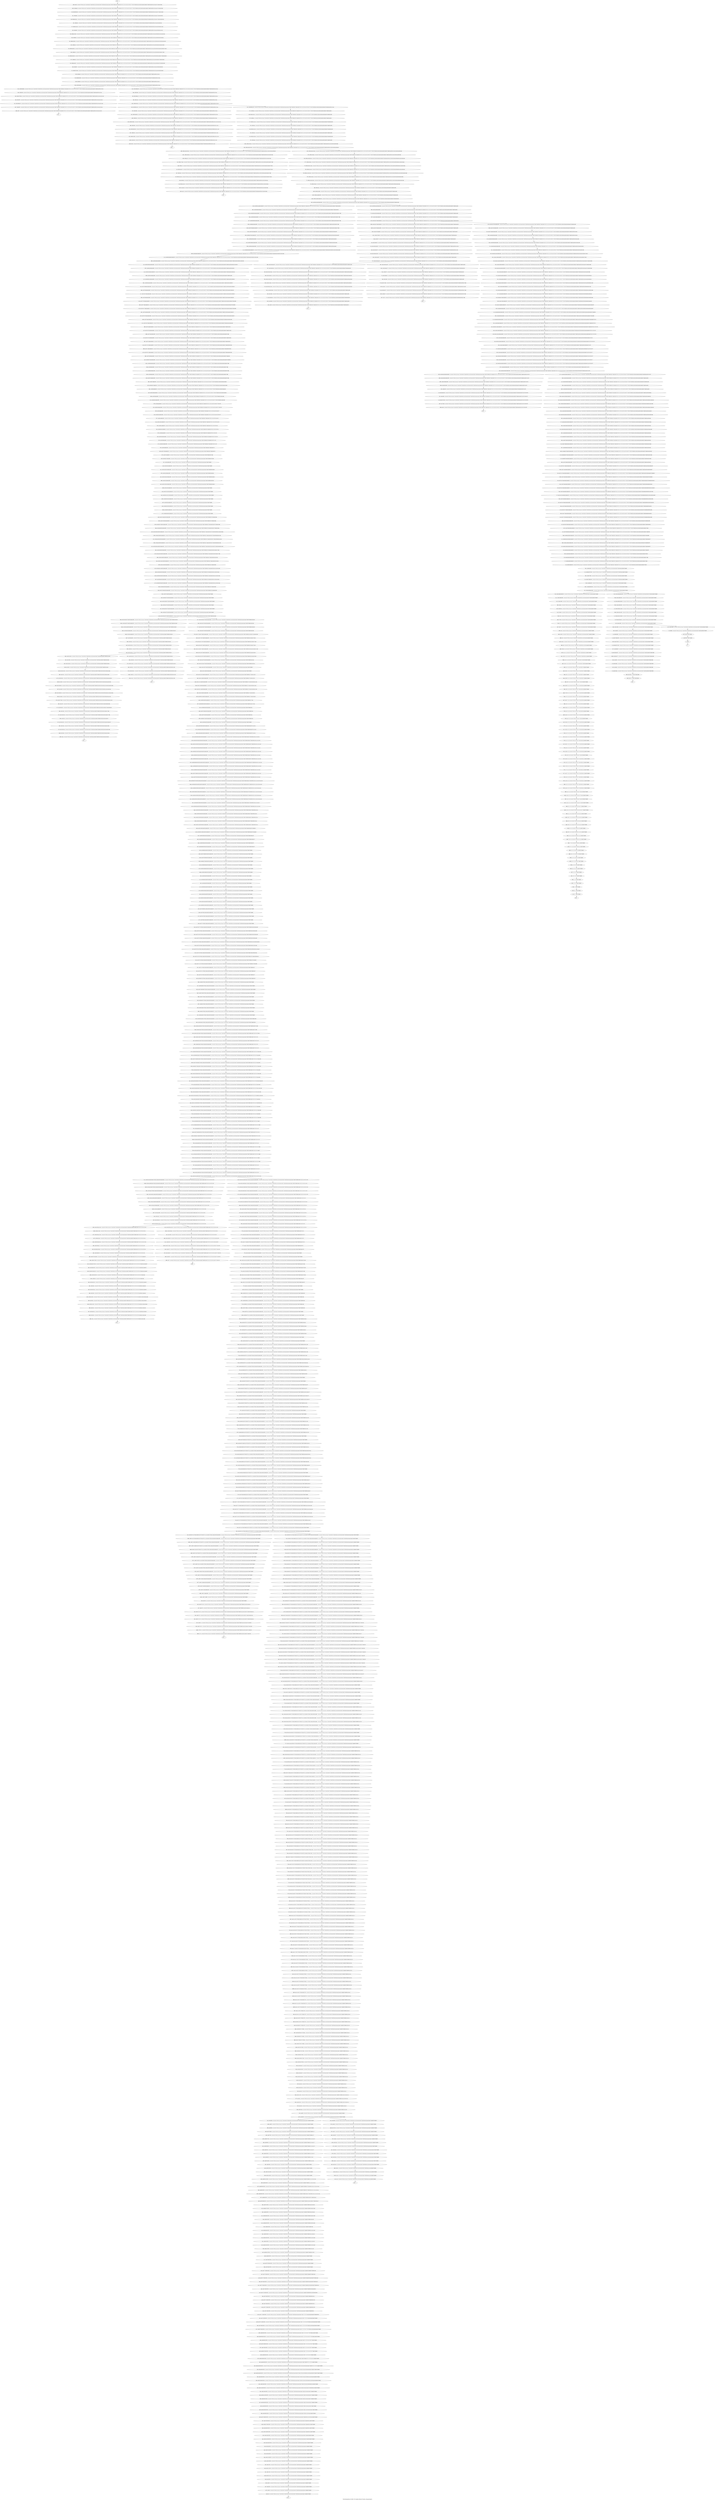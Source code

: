 digraph G {
graph [label="Tree-decomposition of width 21 for register allocator (function _hid_parsereport)"]
0[label="0 | : "];
1[label="1 | 500 : "];
2[label="2 | 499 500 : 86 87 88 89 "];
3[label="3 | 38 499 : 2 3 4 5 6 7 8 9 12 13 14 17 18 19 20 27 28 29 30 31 32 33 34 35 36 37 38 39 40 86 87 88 89 "];
4[label="4 | 40 498 499 : 2 3 4 5 6 7 8 9 12 13 14 17 18 19 20 27 28 29 30 31 32 33 34 35 36 37 38 39 40 86 87 88 89 "];
5[label="5 | 40 497 498 499 : 2 3 4 5 6 7 8 9 12 13 14 17 18 19 20 27 28 29 30 31 32 33 34 35 36 37 38 39 40 86 87 88 89 "];
6[label="6 | 40 496 497 499 : 2 3 4 5 6 7 8 9 12 13 14 17 18 19 20 27 28 29 30 31 32 33 34 35 36 37 38 39 40 86 87 88 89 "];
7[label="7 | 40 495 496 497 : 2 3 4 5 6 7 8 9 12 13 14 17 18 19 20 27 28 29 30 31 32 33 34 35 36 37 38 39 40 86 87 88 89 398 "];
8[label="8 | 40 494 495 : 2 3 4 5 6 7 8 9 12 13 14 17 18 19 20 27 28 29 30 31 32 33 34 35 36 37 38 39 40 86 87 88 89 398 "];
9[label="9 | 40 493 494 : 2 3 4 5 6 7 8 9 12 13 14 17 18 19 20 27 28 29 30 31 32 33 34 35 36 37 38 39 40 86 87 88 89 398 "];
10[label="10 | 38 40 492 499 : 2 3 4 5 6 7 8 9 12 13 14 17 18 19 20 27 28 29 30 31 32 33 34 35 36 37 38 39 40 86 87 88 89 "];
11[label="11 | 38 40 491 492 499 : 2 3 4 5 6 7 8 9 12 13 14 17 18 19 20 27 28 29 30 31 32 33 34 35 36 37 38 39 40 86 87 88 89 "];
12[label="12 | 38 40 490 491 499 : 2 3 4 5 6 7 8 9 12 13 14 17 18 19 20 27 28 29 30 31 32 33 34 35 36 37 38 39 40 86 87 88 89 "];
13[label="13 | 38 40 489 490 499 : 2 3 4 5 6 7 8 9 12 13 14 17 18 19 20 27 28 29 30 31 32 33 34 35 36 37 38 39 40 86 87 88 89 "];
14[label="14 | 40 487 488 499 : 2 3 4 5 6 7 8 9 12 13 14 17 18 19 20 27 28 29 30 31 32 33 34 35 36 37 38 39 40 43 86 87 88 89 "];
15[label="15 | 40 486 487 499 : 2 3 4 5 6 7 8 9 12 13 14 17 18 19 20 27 28 29 30 31 32 33 34 35 36 37 38 39 40 43 86 87 88 89 "];
16[label="16 | 40 485 486 499 : 2 3 4 5 6 7 8 9 12 13 14 17 18 19 20 27 28 29 30 31 32 33 34 35 36 37 38 39 40 43 44 45 46 47 86 87 88 89 267 268 269 270 271 272 274 275 276 277 278 279 280 281 282 283 284 285 286 287 288 "];
17[label="17 | 40 484 485 486 499 : 2 3 4 5 6 7 8 9 12 13 14 17 18 19 20 27 28 29 30 31 32 33 34 35 36 37 38 39 40 43 44 45 46 47 86 87 88 89 267 268 269 270 271 272 274 275 276 277 278 279 280 281 282 283 284 285 286 287 288 "];
18[label="18 | 40 483 484 485 486 499 : 2 3 4 5 6 7 8 9 12 13 14 17 18 19 20 27 28 29 30 31 32 33 34 35 36 37 38 39 40 43 44 45 46 47 86 87 88 89 267 268 269 270 271 272 274 275 276 277 278 279 280 281 282 283 284 285 286 287 288 "];
19[label="19 | 40 482 483 485 486 499 : 2 3 4 5 6 7 8 9 12 13 14 17 18 19 20 27 28 29 30 31 32 33 34 35 36 37 38 39 40 43 44 45 46 47 86 87 88 89 267 268 269 270 271 272 274 275 276 277 278 279 280 281 282 283 284 285 286 287 288 397 "];
20[label="20 | 40 481 482 483 485 486 499 : 2 3 4 5 6 7 8 9 12 13 14 17 18 19 20 27 28 29 30 31 32 33 34 35 36 37 38 39 40 43 44 45 46 47 86 87 88 89 267 268 269 270 271 272 274 275 276 277 278 279 280 281 282 283 284 285 286 287 288 396 397 "];
21[label="21 | 40 480 481 483 485 486 499 : 2 3 4 5 6 7 8 9 12 13 14 17 18 19 20 27 28 29 30 31 32 33 34 35 36 37 38 39 40 43 44 45 46 47 86 87 88 89 267 268 269 270 271 272 274 275 276 277 278 279 280 281 282 283 284 285 286 287 288 396 397 "];
22[label="22 | 40 479 480 483 485 486 499 : 2 3 4 5 6 7 8 9 12 13 14 17 18 19 20 27 28 29 30 31 32 33 34 35 36 37 38 39 40 43 44 45 46 47 86 87 88 89 267 268 269 270 271 272 274 275 276 277 278 279 280 281 282 283 284 285 286 287 288 396 "];
23[label="23 | 40 478 479 483 485 486 499 : 2 3 4 5 6 7 8 9 12 13 14 17 18 19 20 27 28 29 30 31 32 33 34 35 36 37 38 39 40 43 44 45 46 47 86 87 88 89 267 268 269 270 271 272 274 275 276 277 278 279 280 281 282 283 284 285 286 287 288 394 395 "];
24[label="24 | 40 477 478 483 485 486 499 : 2 3 4 5 6 7 8 9 12 13 14 17 18 19 20 27 28 29 30 31 32 33 34 35 36 37 38 39 40 43 44 45 46 47 86 87 88 89 267 268 269 270 271 272 274 275 276 277 278 279 280 281 282 283 284 285 286 287 288 388 389 394 395 "];
25[label="25 | 40 476 477 483 485 486 499 : 2 3 4 5 6 7 8 9 12 13 14 17 18 19 20 27 28 29 30 31 32 33 34 35 36 37 38 39 40 43 44 45 46 47 86 87 88 89 267 268 269 270 271 272 274 275 276 277 278 279 280 281 282 283 284 285 286 287 288 388 389 394 395 "];
26[label="26 | 40 475 476 483 485 486 499 : 2 3 4 5 6 7 8 9 12 13 14 17 18 19 20 27 28 29 30 31 32 33 34 35 36 37 38 39 40 43 44 45 46 47 86 87 88 89 267 268 269 270 271 272 274 275 276 277 278 279 280 281 282 283 284 285 286 287 288 388 389 392 393 394 395 "];
27[label="27 | 40 474 475 483 485 486 499 : 2 3 4 5 6 7 8 9 12 13 14 17 18 19 20 27 28 29 30 31 32 33 34 35 36 37 38 39 40 43 44 45 46 47 86 87 88 89 267 268 269 270 271 272 274 275 276 277 278 279 280 281 282 283 284 285 286 287 288 388 389 390 391 392 393 394 395 "];
28[label="28 | 40 473 474 483 485 486 499 : 2 3 4 5 6 7 8 9 12 13 14 17 18 19 20 27 28 29 30 31 32 33 34 35 36 37 38 39 40 43 44 45 46 47 86 87 88 89 267 268 269 270 271 272 274 275 276 277 278 279 280 281 282 283 284 285 286 287 288 385 388 389 390 391 392 393 "];
29[label="29 | 40 472 473 483 485 486 499 : 2 3 4 5 6 7 8 9 12 13 14 17 18 19 20 27 28 29 30 31 32 33 34 35 36 37 38 39 40 43 44 45 46 47 86 87 88 89 267 268 269 270 271 272 274 275 276 277 278 279 280 281 282 283 284 285 286 287 288 385 386 387 388 389 390 391 "];
30[label="30 | 40 471 472 483 485 486 499 : 2 3 4 5 6 7 8 9 12 13 14 17 18 19 20 27 28 29 30 31 32 33 34 35 36 37 38 39 40 43 44 45 46 47 86 87 88 89 267 268 269 270 271 272 274 275 276 277 278 279 280 281 282 283 284 285 286 287 288 294 295 385 386 387 388 389 "];
31[label="31 | 40 470 471 483 485 486 499 : 2 3 4 5 6 7 8 9 12 13 14 17 18 19 20 27 28 29 30 31 32 33 34 35 36 37 38 39 40 43 44 45 46 47 86 87 88 89 267 268 269 270 271 272 274 275 276 277 278 279 280 281 282 283 284 285 286 287 288 294 295 385 386 387 "];
32[label="32 | 40 469 470 483 485 486 499 : 2 3 4 5 6 7 8 9 12 13 14 17 18 19 20 27 28 29 30 31 32 33 34 35 36 37 38 39 40 43 44 45 46 47 86 87 88 89 267 268 269 270 271 272 274 275 276 277 278 279 280 281 282 283 284 285 286 287 288 294 295 385 "];
33[label="33 | 40 468 469 470 483 485 486 499 : 2 3 4 5 6 7 8 9 12 13 14 17 18 19 20 27 28 29 30 31 32 33 34 35 36 37 38 39 40 43 44 45 46 47 86 87 88 89 267 268 269 270 271 272 274 275 276 277 278 279 280 281 282 283 284 285 286 287 288 294 295 385 "];
34[label="34 | 40 467 468 483 485 486 499 : 2 3 4 5 6 7 8 9 12 13 14 17 18 19 20 27 28 29 30 31 32 33 34 35 36 37 38 39 40 43 44 45 46 47 86 87 88 89 267 268 269 270 271 272 274 275 276 277 278 279 280 281 282 283 284 285 286 287 288 294 295 385 "];
35[label="35 | 40 466 467 483 485 486 499 : 2 3 4 5 6 7 8 9 12 13 14 17 18 19 20 27 28 29 30 31 32 33 34 35 36 37 38 39 40 43 44 45 46 47 86 87 88 89 267 268 269 270 271 272 274 275 276 277 278 279 280 281 282 283 284 285 286 287 288 294 295 385 "];
36[label="36 | 40 465 466 483 485 486 499 : 2 3 4 5 6 7 8 9 12 13 14 17 18 19 20 27 28 29 30 31 32 33 34 35 36 37 38 39 40 43 44 45 46 47 86 87 88 89 267 268 269 270 271 272 274 275 276 277 278 279 280 281 282 283 284 285 286 287 288 294 295 384 385 "];
37[label="37 | 40 464 465 483 485 486 499 : 2 3 4 5 6 7 8 9 12 13 14 17 18 19 20 27 28 29 30 31 32 33 34 35 36 37 38 39 40 43 44 45 46 47 86 87 88 89 267 268 269 270 271 272 274 275 276 277 278 279 280 281 282 283 284 285 286 287 288 294 295 384 "];
38[label="38 | 40 463 464 483 485 486 499 : 2 3 4 5 6 7 8 9 12 13 14 17 18 19 20 27 28 29 30 31 32 33 34 35 36 37 38 39 40 43 44 45 46 47 86 87 88 89 267 268 269 270 271 272 274 275 276 277 278 279 280 281 282 283 284 285 286 287 288 294 295 382 383 384 "];
39[label="39 | 40 462 463 483 485 486 499 : 2 3 4 5 6 7 8 9 12 13 14 17 18 19 20 27 28 29 30 31 32 33 34 35 36 37 38 39 40 43 44 45 46 47 86 87 88 89 267 268 269 270 271 272 274 275 276 277 278 279 280 281 282 283 284 285 286 287 288 294 295 380 381 382 383 "];
40[label="40 | 40 461 462 483 485 486 499 : 2 3 4 5 6 7 8 9 12 13 14 17 18 19 20 27 28 29 30 31 32 33 34 35 36 37 38 39 40 43 44 45 46 47 86 87 88 89 267 268 269 270 271 272 274 275 276 277 278 279 280 281 282 283 284 285 286 287 288 294 295 380 381 382 383 "];
41[label="41 | 40 460 461 483 485 486 499 : 2 3 4 5 6 7 8 9 12 13 14 17 18 19 20 27 28 29 30 31 32 33 34 35 36 37 38 39 40 43 44 45 46 47 86 87 88 89 267 268 269 270 271 272 274 275 276 277 278 279 280 281 282 283 284 285 286 287 288 294 295 380 381 "];
42[label="42 | 40 459 460 485 486 499 : 2 3 4 5 6 7 8 9 12 13 14 17 18 19 20 27 28 29 30 31 32 33 34 35 36 37 38 39 40 43 44 45 46 47 86 87 88 89 267 268 269 270 271 272 274 275 276 277 278 279 280 281 282 283 284 285 286 287 288 294 295 "];
43[label="43 | 456 458 459 : 2 3 4 5 6 7 8 9 12 13 14 17 18 19 20 27 28 29 30 31 32 33 34 35 36 37 38 39 40 43 44 45 46 47 86 87 88 89 267 268 269 270 271 272 274 275 276 277 278 279 280 281 282 283 284 285 286 287 288 294 295 374 375 378 379 "];
44[label="44 | 456 457 458 : 2 3 4 5 6 7 8 9 12 13 14 17 18 19 20 27 28 29 30 31 32 33 34 35 36 37 38 39 40 43 44 45 46 47 86 87 88 89 267 268 269 270 271 272 274 275 276 277 278 279 280 281 282 283 284 285 286 287 288 294 295 374 375 378 379 "];
45[label="45 | 40 455 456 485 486 499 : 2 3 4 5 6 7 8 9 12 13 14 17 18 19 20 27 28 29 30 31 32 33 34 35 36 37 38 39 40 43 44 45 46 47 86 87 88 89 267 268 269 270 271 272 274 275 276 277 278 279 280 281 282 283 284 285 286 287 288 294 295 359 360 374 375 376 377 "];
46[label="46 | 40 454 455 485 486 499 : 2 3 4 5 6 7 8 9 12 13 14 17 18 19 20 27 28 29 30 31 32 33 34 35 36 37 38 39 40 43 44 45 46 47 86 87 88 89 267 268 269 270 271 272 274 275 276 277 278 279 280 281 282 283 284 285 286 287 288 294 295 359 360 374 375 376 377 "];
47[label="47 | 40 453 454 485 486 499 : 2 3 4 5 6 7 8 9 12 13 14 17 18 19 20 27 28 29 30 31 32 33 34 35 36 37 38 39 40 43 44 45 46 47 86 87 88 89 267 268 269 270 271 272 274 275 276 277 278 279 280 281 282 283 284 285 286 287 288 294 295 359 360 374 375 376 377 "];
48[label="48 | 40 452 453 485 486 499 : 2 3 4 5 6 7 8 9 12 13 14 17 18 19 20 27 28 29 30 31 32 33 34 35 36 37 38 39 40 43 44 45 46 47 86 87 88 89 267 268 269 270 271 272 274 275 276 277 278 279 280 281 282 283 284 285 286 287 288 294 295 359 360 363 364 372 373 374 375 "];
49[label="49 | 40 451 452 485 486 499 : 2 3 4 5 6 7 8 9 12 13 14 17 18 19 20 27 28 29 30 31 32 33 34 35 36 37 38 39 40 43 44 45 46 47 86 87 88 89 267 268 269 270 271 272 274 275 276 277 278 279 280 281 282 283 284 285 286 287 288 294 295 359 360 363 364 368 369 370 371 372 373 "];
50[label="50 | 40 450 451 485 486 499 : 2 3 4 5 6 7 8 9 12 13 14 17 18 19 20 27 28 29 30 31 32 33 34 35 36 37 38 39 40 43 44 45 46 47 86 87 88 89 267 268 269 270 271 272 274 275 276 277 278 279 280 281 282 283 284 285 286 287 288 294 295 359 360 363 364 366 367 368 369 370 371 372 373 "];
51[label="51 | 40 449 450 485 486 499 : 2 3 4 5 6 7 8 9 12 13 14 17 18 19 20 27 28 29 30 31 32 33 34 35 36 37 38 39 40 43 44 45 46 47 86 87 88 89 267 268 269 270 271 272 274 275 276 277 278 279 280 281 282 283 284 285 286 287 288 294 295 359 360 363 364 366 367 368 369 370 371 "];
52[label="52 | 40 448 449 485 486 499 : 2 3 4 5 6 7 8 9 12 13 14 17 18 19 20 27 28 29 30 31 32 33 34 35 36 37 38 39 40 43 44 45 46 47 86 87 88 89 267 268 269 270 271 272 274 275 276 277 278 279 280 281 282 283 284 285 286 287 288 294 295 359 360 363 364 365 366 367 368 369 "];
53[label="53 | 40 447 448 485 486 499 : 2 3 4 5 6 7 8 9 12 13 14 17 18 19 20 27 28 29 30 31 32 33 34 35 36 37 38 39 40 43 44 45 46 47 86 87 88 89 267 268 269 270 271 272 274 275 276 277 278 279 280 281 282 283 284 285 286 287 288 294 295 359 360 363 364 365 366 367 "];
54[label="54 | 40 446 447 485 486 499 : 2 3 4 5 6 7 8 9 12 13 14 17 18 19 20 27 28 29 30 31 32 33 34 35 36 37 38 39 40 43 44 45 46 47 86 87 88 89 267 268 269 270 271 272 274 275 276 277 278 279 280 281 282 283 284 285 286 287 288 294 295 359 360 362 363 364 365 "];
55[label="55 | 40 445 446 485 486 499 : 2 3 4 5 6 7 8 9 12 13 14 17 18 19 20 27 28 29 30 31 32 33 34 35 36 37 38 39 40 43 44 45 46 47 86 87 88 89 267 268 269 270 271 272 274 275 276 277 278 279 280 281 282 283 284 285 286 287 288 294 295 359 360 361 362 363 364 "];
56[label="56 | 40 444 445 485 486 499 : 2 3 4 5 6 7 8 9 12 13 14 17 18 19 20 27 28 29 30 31 32 33 34 35 36 37 38 39 40 43 44 45 46 47 86 87 88 89 267 268 269 270 271 272 274 275 276 277 278 279 280 281 282 283 284 285 286 287 288 294 295 353 354 359 360 361 362 "];
57[label="57 | 40 443 444 485 486 499 : 2 3 4 5 6 7 8 9 12 13 14 17 18 19 20 27 28 29 30 31 32 33 34 35 36 37 38 39 40 43 44 45 46 47 86 87 88 89 267 268 269 270 271 272 274 275 276 277 278 279 280 281 282 283 284 285 286 287 288 294 295 353 354 359 360 361 "];
58[label="58 | 40 442 443 485 486 499 : 2 3 4 5 6 7 8 9 12 13 14 17 18 19 20 27 28 29 30 31 32 33 34 35 36 37 38 39 40 43 44 45 46 47 86 87 88 89 267 268 269 270 271 272 274 275 276 277 278 279 280 281 282 283 284 285 286 287 288 294 295 353 354 357 358 359 360 "];
59[label="59 | 40 441 442 485 486 499 : 2 3 4 5 6 7 8 9 12 13 14 17 18 19 20 27 28 29 30 31 32 33 34 35 36 37 38 39 40 43 44 45 46 47 86 87 88 89 267 268 269 270 271 272 274 275 276 277 278 279 280 281 282 283 284 285 286 287 288 294 295 353 354 356 357 358 359 360 "];
60[label="60 | 40 440 441 485 486 499 : 2 3 4 5 6 7 8 9 12 13 14 17 18 19 20 27 28 29 30 31 32 33 34 35 36 37 38 39 40 43 44 45 46 47 86 87 88 89 267 268 269 270 271 272 274 275 276 277 278 279 280 281 282 283 284 285 286 287 288 294 295 353 354 355 356 357 358 "];
61[label="61 | 40 439 440 485 486 499 : 2 3 4 5 6 7 8 9 12 13 14 17 18 19 20 27 28 29 30 31 32 33 34 35 36 37 38 39 40 43 44 45 46 47 86 87 88 89 267 268 269 270 271 272 274 275 276 277 278 279 280 281 282 283 284 285 286 287 288 294 295 353 354 355 356 "];
62[label="62 | 40 438 439 485 486 499 : 2 3 4 5 6 7 8 9 12 13 14 17 18 19 20 27 28 29 30 31 32 33 34 35 36 37 38 39 40 43 44 45 46 47 86 87 88 89 267 268 269 270 271 272 274 275 276 277 278 279 280 281 282 283 284 285 286 287 288 294 295 353 354 355 "];
63[label="63 | 40 437 438 485 486 499 : 2 3 4 5 6 7 8 9 12 13 14 17 18 19 20 27 28 29 30 31 32 33 34 35 36 37 38 39 40 43 44 45 46 47 86 87 88 89 267 268 269 270 271 272 274 275 276 277 278 279 280 281 282 283 284 285 286 287 288 294 295 353 354 "];
64[label="64 | 425 436 437 : 2 3 4 5 6 7 8 9 12 13 14 17 18 19 20 27 28 29 30 31 32 33 34 35 36 37 38 39 40 43 44 45 46 47 86 87 88 89 267 268 269 270 271 272 274 275 276 277 278 279 280 281 282 283 284 285 286 287 288 294 295 351 352 "];
65[label="65 | 425 435 436 437 : 2 3 4 5 6 7 8 9 12 13 14 17 18 19 20 27 28 29 30 31 32 33 34 35 36 37 38 39 40 43 44 45 46 47 86 87 88 89 267 268 269 270 271 272 274 275 276 277 278 279 280 281 282 283 284 285 286 287 288 294 295 351 352 "];
66[label="66 | 425 434 435 437 : 2 3 4 5 6 7 8 9 12 13 14 17 18 19 20 27 28 29 30 31 32 33 34 35 36 37 38 39 40 43 44 45 46 47 86 87 88 89 267 268 269 270 271 272 274 275 276 277 278 279 280 281 282 283 284 285 286 287 288 294 295 351 352 "];
67[label="67 | 425 433 434 437 : 2 3 4 5 6 7 8 9 12 13 14 17 18 19 20 27 28 29 30 31 32 33 34 35 36 37 38 39 40 43 44 45 46 47 86 87 88 89 267 268 269 270 271 272 274 275 276 277 278 279 280 281 282 283 284 285 286 287 288 294 295 "];
68[label="68 | 425 432 433 434 : 2 3 4 5 6 7 8 9 12 13 14 17 18 19 20 27 28 29 30 31 32 33 34 35 36 37 38 39 40 43 44 45 46 47 86 87 88 89 267 268 269 270 271 272 274 275 276 277 278 279 280 281 282 283 284 285 286 287 288 294 295 349 350 "];
69[label="69 | 425 431 432 434 : 2 3 4 5 6 7 8 9 12 13 14 17 18 19 20 27 28 29 30 31 32 33 34 35 36 37 38 39 40 43 44 45 46 47 86 87 88 89 267 268 269 270 271 272 274 275 276 277 278 279 280 281 282 283 284 285 286 287 288 294 295 349 350 "];
70[label="70 | 425 430 431 434 : 2 3 4 5 6 7 8 9 12 13 14 17 18 19 20 27 28 29 30 31 32 33 34 35 36 37 38 39 40 43 44 45 46 47 86 87 88 89 267 268 269 270 271 272 274 275 276 277 278 279 280 281 282 283 284 285 286 287 288 294 295 349 350 "];
71[label="71 | 425 429 430 : 2 3 4 5 6 7 8 9 12 13 14 17 18 19 20 27 28 29 30 31 32 33 34 35 36 37 38 39 40 43 44 45 46 47 86 87 88 89 267 268 269 270 271 272 274 275 276 277 278 279 280 281 282 283 284 285 286 287 288 294 295 "];
72[label="72 | 425 428 437 : 2 3 4 5 6 7 8 9 12 13 14 17 18 19 20 27 28 29 30 31 32 33 34 35 36 37 38 39 40 43 44 45 46 47 86 87 88 89 267 268 269 270 271 272 274 275 276 277 278 279 280 281 282 283 284 285 286 287 288 294 295 "];
73[label="73 | 425 427 428 : 2 3 4 5 6 7 8 9 12 13 14 17 18 19 20 27 28 29 30 31 32 33 34 35 36 37 38 39 40 43 44 45 46 47 86 87 88 89 267 268 269 270 271 272 274 275 276 277 278 279 280 281 282 283 284 285 286 287 288 294 295 347 348 "];
74[label="74 | 425 426 427 : 2 3 4 5 6 7 8 9 12 13 14 17 18 19 20 27 28 29 30 31 32 33 34 35 36 37 38 39 40 43 44 45 46 47 86 87 88 89 267 268 269 270 271 272 274 275 276 277 278 279 280 281 282 283 284 285 286 287 288 294 295 347 348 "];
75[label="75 | 40 424 425 485 486 499 : 2 3 4 5 6 7 8 9 12 13 14 17 18 19 20 27 28 29 30 31 32 33 34 35 36 37 38 39 40 43 44 45 46 47 86 87 88 89 267 268 269 270 271 272 274 275 276 277 278 279 280 281 282 283 284 285 286 287 288 294 295 "];
76[label="76 | 390 423 424 : 2 3 4 5 6 7 8 9 12 13 14 17 18 19 20 27 28 29 30 31 32 33 34 35 36 37 38 39 40 43 44 45 46 47 86 87 88 89 267 268 269 270 271 272 274 275 276 277 278 279 280 281 282 283 284 285 286 287 288 294 295 339 340 345 346 "];
77[label="77 | 390 422 423 424 : 2 3 4 5 6 7 8 9 12 13 14 17 18 19 20 27 28 29 30 31 32 33 34 35 36 37 38 39 40 43 44 45 46 47 86 87 88 89 267 268 269 270 271 272 274 275 276 277 278 279 280 281 282 283 284 285 286 287 288 294 295 331 332 333 334 339 340 345 346 "];
78[label="78 | 390 421 422 424 : 2 3 4 5 6 7 8 9 12 13 14 17 18 19 20 27 28 29 30 31 32 33 34 35 36 37 38 39 40 43 44 45 46 47 86 87 88 89 267 268 269 270 271 272 274 275 276 277 278 279 280 281 282 283 284 285 286 287 288 294 295 331 332 333 334 339 340 341 342 343 344 345 346 "];
79[label="79 | 390 420 421 424 : 2 3 4 5 6 7 8 9 12 13 14 17 18 19 20 27 28 29 30 31 32 33 34 35 36 37 38 39 40 43 44 45 46 47 86 87 88 89 267 268 269 270 271 272 274 275 276 277 278 279 280 281 282 283 284 285 286 287 288 294 295 331 332 333 334 339 340 341 342 343 344 "];
80[label="80 | 390 419 420 424 : 2 3 4 5 6 7 8 9 12 13 14 17 18 19 20 27 28 29 30 31 32 33 34 35 36 37 38 39 40 43 44 45 46 47 86 87 88 89 267 268 269 270 271 272 274 275 276 277 278 279 280 281 282 283 284 285 286 287 288 294 295 331 332 333 334 339 340 341 342 343 344 "];
81[label="81 | 390 417 418 : 2 3 4 5 6 7 8 9 12 13 14 17 18 19 20 27 28 29 30 31 32 33 34 35 36 37 38 39 40 43 44 45 46 47 86 87 88 89 267 268 269 270 271 272 274 275 276 277 278 279 280 281 282 283 284 285 286 287 288 294 295 331 332 333 334 335 336 337 338 "];
82[label="82 | 390 416 417 : 2 3 4 5 6 7 8 9 12 13 14 17 18 19 20 27 28 29 30 31 32 33 34 35 36 37 38 39 40 43 44 45 46 47 86 87 88 89 267 268 269 270 271 272 274 275 276 277 278 279 280 281 282 283 284 285 286 287 288 294 295 331 332 333 334 335 336 337 338 "];
83[label="83 | 390 415 416 : 2 3 4 5 6 7 8 9 12 13 14 17 18 19 20 27 28 29 30 31 32 33 34 35 36 37 38 39 40 43 44 45 46 47 86 87 88 89 267 268 269 270 271 272 274 275 276 277 278 279 280 281 282 283 284 285 286 287 288 294 295 331 332 333 334 335 336 337 338 "];
84[label="84 | 390 414 415 : 2 3 4 5 6 7 8 9 12 13 14 17 18 19 20 27 28 29 30 31 32 33 34 35 36 37 38 39 40 43 44 45 46 47 86 87 88 89 267 268 269 270 271 272 274 275 276 277 278 279 280 281 282 283 284 285 286 287 288 294 295 331 332 333 334 "];
85[label="85 | 390 413 424 : 2 3 4 5 6 7 8 9 12 13 14 17 18 19 20 27 28 29 30 31 32 33 34 35 36 37 38 39 40 43 44 45 46 47 86 87 88 89 267 268 269 270 271 272 274 275 276 277 278 279 280 281 282 283 284 285 286 287 288 294 295 "];
86[label="86 | 390 412 413 : 2 3 4 5 6 7 8 9 12 13 14 17 18 19 20 27 28 29 30 31 32 33 34 35 36 37 38 39 40 43 44 45 46 47 86 87 88 89 267 268 269 270 271 272 274 275 276 277 278 279 280 281 282 283 284 285 286 287 288 294 295 "];
87[label="87 | 390 411 412 : 2 3 4 5 6 7 8 9 12 13 14 17 18 19 20 27 28 29 30 31 32 33 34 35 36 37 38 39 40 43 44 45 46 47 86 87 88 89 267 268 269 270 271 272 274 275 276 277 278 279 280 281 282 283 284 285 286 287 288 294 295 "];
88[label="88 | 390 410 411 : 2 3 4 5 6 7 8 9 12 13 14 17 18 19 20 27 28 29 30 31 32 33 34 35 36 37 38 39 40 43 44 45 46 47 86 87 88 89 267 268 269 270 271 272 274 275 276 277 278 279 280 281 282 283 284 285 286 287 288 294 295 "];
89[label="89 | 395 398 410 : 2 3 4 5 6 7 8 9 12 13 17 18 19 20 27 28 29 30 31 32 33 34 35 36 37 38 39 40 43 44 45 46 47 86 87 88 89 267 268 269 270 271 272 274 275 276 277 278 279 280 281 282 283 284 285 286 287 288 294 295 313 314 "];
90[label="90 | 398 408 409 : 2 3 4 5 6 7 8 9 12 13 17 18 19 20 27 28 29 30 31 32 33 34 35 36 37 38 39 40 43 44 45 46 47 86 87 88 89 267 268 269 270 271 272 274 275 276 277 278 279 280 281 282 283 284 285 286 287 288 294 295 313 314 "];
91[label="91 | 398 407 408 : 2 3 4 5 6 7 8 9 12 13 17 18 19 20 27 28 29 30 31 32 33 34 35 36 37 38 39 40 43 44 45 46 47 86 87 88 89 267 268 269 270 271 272 274 275 276 277 278 279 280 281 282 283 284 285 286 287 288 294 295 313 314 319 320 329 330 "];
92[label="92 | 398 406 407 : 2 3 4 5 6 7 8 9 12 13 17 18 19 20 27 28 29 30 31 32 33 34 35 36 37 38 39 40 43 44 45 46 47 86 87 88 89 267 268 269 270 271 272 274 275 276 277 278 279 280 281 282 283 284 285 286 287 288 294 295 313 314 319 320 327 328 329 330 "];
93[label="93 | 398 405 406 : 2 3 4 5 6 7 8 9 12 13 17 18 19 20 27 28 29 30 31 32 33 34 35 36 37 38 39 40 43 44 45 46 47 86 87 88 89 267 268 269 270 271 272 274 275 276 277 278 279 280 281 282 283 284 285 286 287 288 294 295 313 314 319 320 325 326 327 328 329 330 "];
94[label="94 | 398 404 405 : 2 3 4 5 6 7 8 9 12 13 17 18 19 20 27 28 29 30 31 32 33 34 35 36 37 38 39 40 43 44 45 46 47 86 87 88 89 267 268 269 270 271 272 274 275 276 277 278 279 280 281 282 283 284 285 286 287 288 294 295 313 314 319 320 323 324 325 326 327 328 "];
95[label="95 | 398 403 404 : 2 3 4 5 6 7 8 9 12 13 17 18 19 20 27 28 29 30 31 32 33 34 35 36 37 38 39 40 43 44 45 46 47 86 87 88 89 267 268 269 270 271 272 274 275 276 277 278 279 280 281 282 283 284 285 286 287 288 294 295 313 314 319 320 322 323 324 325 326 "];
96[label="96 | 398 402 403 : 2 3 4 5 6 7 8 9 12 13 17 18 19 20 27 28 29 30 31 32 33 34 35 36 37 38 39 40 43 44 45 46 47 86 87 88 89 267 268 269 270 271 272 274 275 276 277 278 279 280 281 282 283 284 285 286 287 288 294 295 313 314 319 320 321 322 323 324 "];
97[label="97 | 398 401 402 : 2 3 4 5 6 7 8 9 12 13 17 18 19 20 27 28 29 30 31 32 33 34 35 36 37 38 39 40 43 44 45 46 47 86 87 88 89 267 268 269 270 271 272 274 275 276 277 278 279 280 281 282 283 284 285 286 287 288 294 295 313 314 319 320 321 322 "];
98[label="98 | 398 400 401 : 2 3 4 5 6 7 8 9 12 13 17 18 19 20 27 28 29 30 31 32 33 34 35 36 37 38 39 40 43 44 45 46 47 86 87 88 89 267 268 269 270 271 272 274 275 276 277 278 279 280 281 282 283 284 285 286 287 288 294 295 313 314 317 318 319 320 321 "];
99[label="99 | 398 399 400 : 2 3 4 5 6 7 8 9 12 13 17 18 19 20 27 28 29 30 31 32 33 34 35 36 37 38 39 40 43 44 45 46 47 86 87 88 89 267 268 269 270 271 272 274 275 276 277 278 279 280 281 282 283 284 285 286 287 288 294 295 313 314 317 318 319 320 "];
100[label="100 | 395 397 398 : 2 3 4 5 6 7 8 9 12 13 17 18 19 20 27 28 29 30 31 32 33 34 35 36 37 38 39 40 43 44 45 46 47 86 87 88 89 267 268 269 270 271 272 274 275 276 277 278 279 280 281 282 283 284 285 286 287 288 294 295 313 314 315 316 "];
101[label="101 | 395 396 397 : 2 3 4 5 6 7 8 9 12 13 17 18 19 20 27 28 29 30 31 32 33 34 35 36 37 38 39 40 43 44 45 46 47 86 87 88 89 267 268 269 270 271 272 274 275 276 277 278 279 280 281 282 283 284 285 286 287 288 294 295 313 314 315 316 "];
102[label="102 | 390 394 395 : 2 3 4 5 6 7 8 9 12 13 14 17 18 19 20 27 28 29 30 31 32 33 34 35 36 37 38 39 40 43 44 45 46 47 86 87 88 89 267 268 269 270 271 272 274 275 276 277 278 279 280 281 282 283 284 285 286 287 288 294 295 313 314 "];
103[label="103 | 390 393 394 : 2 3 4 5 6 7 8 9 12 13 14 17 18 19 20 27 28 29 30 31 32 33 34 35 36 37 38 39 40 43 44 45 46 47 86 87 88 89 267 268 269 270 271 272 274 275 276 277 278 279 280 281 282 283 284 285 286 287 288 294 295 309 310 311 312 313 314 "];
104[label="104 | 390 392 393 : 2 3 4 5 6 7 8 9 12 13 14 17 18 19 20 27 28 29 30 31 32 33 34 35 36 37 38 39 40 43 44 45 46 47 86 87 88 89 267 268 269 270 271 272 274 275 276 277 278 279 280 281 282 283 284 285 286 287 288 294 295 309 310 311 312 "];
105[label="105 | 390 391 392 : 2 3 4 5 6 7 8 9 12 13 14 17 18 19 20 27 28 29 30 31 32 33 34 35 36 37 38 39 40 43 44 45 46 47 86 87 88 89 267 268 269 270 271 272 274 275 276 277 278 279 280 281 282 283 284 285 286 287 288 294 295 309 310 311 312 "];
106[label="106 | 40 389 390 485 486 499 : 2 3 4 5 6 7 8 9 12 13 14 17 18 19 20 27 28 29 30 31 32 33 34 35 36 37 38 39 40 43 44 45 46 47 86 87 88 89 267 268 269 270 271 272 274 275 276 277 278 279 280 281 282 283 284 285 286 287 288 294 295 306 307 308 "];
107[label="107 | 40 388 389 485 486 499 : 2 3 4 5 6 7 8 9 12 13 14 17 18 19 20 27 28 29 30 31 32 33 34 35 36 37 38 39 40 43 44 45 46 47 86 87 88 89 267 268 269 270 271 272 274 275 276 277 278 279 280 281 282 283 284 285 286 287 288 294 295 306 307 308 "];
108[label="108 | 40 387 388 485 486 499 : 2 3 4 5 6 7 8 9 12 13 14 17 18 19 20 27 28 29 30 31 32 33 34 35 36 37 38 39 40 43 44 45 46 47 86 87 88 89 267 268 269 270 271 272 274 275 276 277 278 279 280 281 282 283 284 285 286 287 288 294 295 306 307 308 "];
109[label="109 | 40 386 387 485 486 499 : 2 3 4 5 6 7 8 9 12 13 14 17 18 19 20 27 28 29 30 31 32 33 34 35 36 37 38 39 40 43 44 45 46 47 86 87 88 89 267 268 269 270 271 272 274 275 276 277 278 279 280 281 282 283 284 285 286 287 288 294 295 304 305 306 307 "];
110[label="110 | 40 385 386 485 486 499 : 2 3 4 5 6 7 8 9 12 13 14 17 18 19 20 27 28 29 30 31 32 33 34 35 36 37 38 39 40 43 44 45 46 47 86 87 88 89 267 268 269 270 271 272 274 275 276 277 278 279 280 281 282 283 284 285 286 287 288 294 295 304 305 "];
111[label="111 | 40 384 385 485 486 499 : 2 3 4 5 6 7 8 9 12 13 14 17 18 19 20 27 28 29 30 31 32 33 34 35 36 37 38 39 40 43 44 45 46 47 86 87 88 89 267 268 269 270 271 272 274 275 276 277 278 279 280 281 282 283 284 285 286 287 288 294 295 300 301 302 303 304 305 "];
112[label="112 | 40 383 384 485 486 499 : 2 3 4 5 6 7 8 9 12 13 14 17 18 19 20 27 28 29 30 31 32 33 34 35 36 37 38 39 40 43 44 45 46 47 86 87 88 89 267 268 269 270 271 272 274 275 276 277 278 279 280 281 282 283 284 285 286 287 288 294 295 300 301 302 303 "];
113[label="113 | 40 382 383 485 486 499 : 2 3 4 5 6 7 8 9 12 13 14 17 18 19 20 27 28 29 30 31 32 33 34 35 36 37 38 39 40 43 44 45 46 47 86 87 88 89 267 268 269 270 271 272 274 275 276 277 278 279 280 281 282 283 284 285 286 287 288 294 295 300 301 302 303 "];
114[label="114 | 40 381 382 485 486 499 : 2 3 4 5 6 7 8 9 12 13 14 17 18 19 20 27 28 29 30 31 32 33 34 35 36 37 38 39 40 43 44 45 46 47 86 87 88 89 267 268 269 270 271 272 274 275 276 277 278 279 280 281 282 283 284 285 286 287 288 294 295 300 301 "];
115[label="115 | 40 380 381 485 486 499 : 2 3 4 5 6 7 8 9 12 13 14 17 18 19 20 27 28 29 30 31 32 33 34 35 36 37 38 39 40 43 44 45 46 47 86 87 88 89 267 268 269 270 271 272 274 275 276 277 278 279 280 281 282 283 284 285 286 287 288 294 295 298 299 "];
116[label="116 | 40 379 380 485 486 499 : 2 3 4 5 6 7 8 9 12 13 14 17 18 19 20 27 28 29 30 31 32 33 34 35 36 37 38 39 40 43 44 45 46 47 86 87 88 89 267 268 269 270 271 272 274 275 276 277 278 279 280 281 282 283 284 285 286 287 288 292 293 294 295 298 299 "];
117[label="117 | 40 378 379 485 486 499 : 2 3 4 5 6 7 8 9 12 13 14 17 18 19 20 27 28 29 30 31 32 33 34 35 36 37 38 39 40 43 44 45 46 47 86 87 88 89 267 268 269 270 271 272 274 275 276 277 278 279 280 281 282 283 284 285 286 287 288 292 293 294 295 298 299 "];
118[label="118 | 40 377 378 485 486 499 : 2 3 4 5 6 7 8 9 12 13 14 17 18 19 20 27 28 29 30 31 32 33 34 35 36 37 38 39 40 43 44 45 46 47 86 87 88 89 267 268 269 270 271 272 274 275 276 277 278 279 280 281 282 283 284 285 286 287 288 292 293 294 295 296 297 298 299 "];
119[label="119 | 40 376 377 485 486 499 : 2 3 4 5 6 7 8 9 12 13 14 17 18 19 20 27 28 29 30 31 32 33 34 35 36 37 38 39 40 43 44 45 46 47 86 87 88 89 267 268 269 270 271 272 274 275 276 277 278 279 280 281 282 283 284 285 286 287 288 292 293 294 295 296 297 298 299 "];
120[label="120 | 40 375 376 485 486 499 : 2 3 4 5 6 7 8 9 12 13 14 17 18 19 20 27 28 29 30 31 32 33 34 35 36 37 38 39 40 43 44 45 46 47 86 87 88 89 267 268 269 270 271 272 274 275 276 277 278 279 280 281 282 283 284 285 286 287 288 292 293 294 295 296 297 "];
121[label="121 | 40 374 375 485 486 499 : 2 3 4 5 6 7 8 9 12 13 14 17 18 19 20 27 28 29 30 31 32 33 34 35 36 37 38 39 40 43 44 45 46 47 86 87 88 89 267 268 269 270 271 272 274 275 276 277 278 279 280 281 282 283 284 285 286 287 288 292 293 294 295 "];
122[label="122 | 40 373 374 485 486 499 : 2 3 4 5 6 7 8 9 12 13 14 17 18 19 20 27 28 29 30 31 32 33 34 35 36 37 38 39 40 43 44 45 46 47 86 87 88 89 267 268 269 270 271 272 274 275 276 277 278 279 280 281 282 283 284 285 286 287 288 292 293 "];
123[label="123 | 40 372 373 485 486 499 : 2 3 4 5 6 7 8 9 12 13 14 17 18 19 20 27 28 29 30 31 32 33 34 35 36 37 38 39 40 43 44 45 46 47 86 87 88 89 267 268 269 270 271 272 274 275 276 277 278 279 280 281 282 283 284 285 286 287 288 290 291 "];
124[label="124 | 40 371 372 485 486 499 : 2 3 4 5 6 7 8 9 12 13 14 17 18 19 20 27 28 29 30 31 32 33 34 35 36 37 38 39 40 43 44 45 46 47 86 87 88 89 267 268 269 270 271 272 274 275 276 277 278 279 280 281 282 283 284 285 286 287 288 289 290 291 "];
125[label="125 | 40 370 371 485 486 499 : 2 3 4 5 6 7 8 9 12 13 14 17 18 19 20 27 28 29 30 31 32 33 34 35 36 37 38 39 40 43 44 45 46 47 86 87 88 89 267 268 269 270 271 272 274 275 276 277 278 279 280 281 282 283 284 285 286 287 288 289 290 291 "];
126[label="126 | 40 369 370 485 486 499 : 2 3 4 5 6 7 8 9 12 13 14 17 18 19 20 27 28 29 30 31 32 33 34 35 36 37 38 39 40 43 44 45 46 47 86 87 88 89 267 268 269 270 271 272 274 275 276 277 278 279 280 281 282 283 284 285 286 287 288 289 "];
127[label="127 | 40 368 369 486 499 : 2 3 4 5 6 7 8 9 12 13 14 17 18 19 20 27 28 29 30 31 32 33 34 35 36 37 38 39 40 43 44 45 46 47 86 87 88 89 267 268 269 270 271 272 274 275 276 277 278 279 280 281 282 283 284 285 286 287 288 "];
128[label="128 | 40 367 368 486 499 : 2 3 4 5 6 7 8 9 12 13 14 17 18 19 20 27 28 29 30 31 32 33 34 35 36 37 38 39 40 43 44 45 46 47 86 87 88 89 267 268 269 270 271 272 274 275 276 277 278 279 280 281 282 283 284 285 286 287 288 "];
129[label="129 | 40 366 367 486 499 : 2 3 4 5 6 7 8 9 12 13 14 17 18 19 20 27 28 29 30 31 32 33 34 35 36 37 38 39 40 43 44 45 46 47 86 87 88 89 267 268 269 270 271 272 274 275 276 277 278 279 280 281 282 283 284 285 286 "];
130[label="130 | 40 365 366 486 499 : 2 3 4 5 6 7 8 9 12 13 14 17 18 19 20 27 28 29 30 31 32 33 34 35 36 37 38 39 40 43 44 45 46 47 86 87 88 89 267 268 269 270 271 272 274 275 276 277 278 279 280 281 282 283 284 285 "];
131[label="131 | 40 364 365 486 499 : 2 3 4 5 6 7 8 9 12 13 14 17 18 19 20 27 28 29 30 31 32 33 34 35 36 37 38 39 40 43 44 45 46 47 86 87 88 89 267 268 269 270 271 272 274 275 276 277 278 279 280 281 282 283 "];
132[label="132 | 40 363 364 486 499 : 2 3 4 5 6 7 8 9 12 13 14 17 18 19 20 27 28 29 30 31 32 33 34 35 36 37 38 39 40 43 44 45 46 47 86 87 88 89 267 268 269 270 271 272 274 275 276 277 278 279 "];
133[label="133 | 40 362 363 486 499 : 2 3 4 5 6 7 8 9 12 13 14 17 18 19 20 27 28 29 30 31 32 33 34 35 36 37 38 39 40 43 44 45 46 47 86 87 88 89 267 268 269 270 271 272 273 274 275 276 277 "];
134[label="134 | 40 361 362 486 499 : 2 3 4 5 6 7 8 9 12 13 14 17 18 19 20 27 28 29 30 31 32 33 34 35 36 37 38 39 40 43 44 45 46 47 86 87 88 89 267 268 269 270 271 272 273 274 275 "];
135[label="135 | 40 360 361 486 499 : 2 3 4 5 6 7 8 9 12 13 14 17 18 19 20 27 28 29 30 31 32 33 34 35 36 37 38 39 40 43 44 45 46 47 86 87 88 89 267 268 269 270 271 272 273 274 "];
136[label="136 | 40 359 360 486 499 : 2 3 4 5 6 7 8 9 12 13 14 17 18 19 20 27 28 29 30 31 32 33 34 35 36 37 38 39 40 43 44 45 46 47 86 87 88 89 267 268 269 270 271 272 273 "];
137[label="137 | 40 358 359 486 499 : 2 3 4 5 6 7 8 9 12 13 14 17 18 19 20 27 28 29 30 31 32 33 34 35 36 37 38 39 40 43 44 45 46 47 86 87 88 89 267 268 269 270 271 272 "];
138[label="138 | 40 357 358 486 499 : 2 3 4 5 6 7 8 9 12 13 14 17 18 19 20 27 28 29 30 31 32 33 34 35 36 37 38 39 40 43 44 45 46 47 86 87 88 89 267 268 269 270 "];
139[label="139 | 40 356 357 486 499 : 2 3 4 5 6 7 8 9 12 13 14 17 18 19 20 27 28 29 30 31 32 33 34 35 36 37 38 39 40 43 44 45 46 47 86 87 88 89 267 268 "];
140[label="140 | 40 355 356 486 499 : 2 3 4 5 6 7 8 9 12 13 14 17 18 19 20 27 28 29 30 31 32 33 34 35 36 37 38 39 40 43 44 45 46 47 86 87 88 89 "];
141[label="141 | 40 354 355 356 486 499 : 2 3 4 5 6 7 8 9 12 13 14 17 18 19 20 27 28 29 30 31 32 33 34 35 36 37 38 39 40 43 44 45 46 47 86 87 88 89 265 266 "];
142[label="142 | 40 353 354 356 486 499 : 2 3 4 5 6 7 8 9 12 13 14 17 18 19 20 27 28 29 30 31 32 33 34 35 36 37 38 39 40 43 44 45 46 47 86 87 88 89 265 266 "];
143[label="143 | 40 352 353 356 486 499 : 2 3 4 5 6 7 8 9 12 13 14 17 18 19 20 27 28 29 30 31 32 33 34 35 36 37 38 39 40 43 44 45 46 47 86 87 88 89 265 266 "];
144[label="144 | 40 351 352 356 486 499 : 2 3 4 5 6 7 8 9 12 13 14 17 18 19 20 27 28 29 30 31 32 33 34 35 36 37 38 39 40 43 44 45 46 47 86 87 88 89 "];
145[label="145 | 40 350 351 352 356 486 499 : 2 3 4 5 6 7 8 9 12 13 14 17 18 19 20 27 28 29 30 31 32 33 34 35 36 37 38 39 40 43 44 45 46 47 86 87 88 89 "];
146[label="146 | 40 349 350 356 486 499 : 2 3 4 5 6 7 8 9 12 13 14 17 18 19 20 27 28 29 30 31 32 33 34 35 36 37 38 39 40 43 44 45 46 47 86 87 88 89 "];
147[label="147 | 40 348 349 356 486 499 : 2 3 4 5 6 7 8 9 12 13 14 17 18 19 20 27 28 29 30 31 32 33 34 35 36 37 38 39 40 43 44 45 46 47 86 87 88 89 "];
148[label="148 | 40 347 348 349 356 486 499 : 2 3 4 5 6 7 8 9 12 13 14 17 18 19 20 27 28 29 30 31 32 33 34 35 36 37 38 39 40 43 44 45 46 47 86 87 88 89 257 258 263 264 "];
149[label="149 | 40 346 347 349 356 486 499 : 2 3 4 5 6 7 8 9 12 13 14 17 18 19 20 27 28 29 30 31 32 33 34 35 36 37 38 39 40 43 44 45 46 47 86 87 88 89 247 248 249 250 257 258 263 264 "];
150[label="150 | 40 345 346 349 356 486 499 : 2 3 4 5 6 7 8 9 12 13 14 17 18 19 20 27 28 29 30 31 32 33 34 35 36 37 38 39 40 43 44 45 46 47 86 87 88 89 247 248 249 250 257 258 259 260 261 262 263 264 "];
151[label="151 | 40 344 345 349 356 486 499 : 2 3 4 5 6 7 8 9 12 13 14 17 18 19 20 27 28 29 30 31 32 33 34 35 36 37 38 39 40 43 44 45 46 47 86 87 88 89 247 248 249 250 257 258 259 260 261 262 "];
152[label="152 | 40 343 344 349 356 486 499 : 2 3 4 5 6 7 8 9 12 13 14 17 18 19 20 27 28 29 30 31 32 33 34 35 36 37 38 39 40 43 44 45 46 47 86 87 88 89 247 248 249 250 255 256 257 258 259 260 261 262 "];
153[label="153 | 40 342 343 349 356 486 499 : 2 3 4 5 6 7 8 9 12 13 14 17 18 19 20 27 28 29 30 31 32 33 34 35 36 37 38 39 40 43 44 45 46 47 86 87 88 89 247 248 249 250 255 256 257 258 "];
154[label="154 | 40 341 342 349 356 486 499 : 2 3 4 5 6 7 8 9 12 13 14 17 18 19 20 27 28 29 30 31 32 33 34 35 36 37 38 39 40 43 44 45 46 47 86 87 88 89 247 248 249 250 255 256 "];
155[label="155 | 40 340 341 349 356 486 499 : 2 3 4 5 6 7 8 9 12 13 14 17 18 19 20 27 28 29 30 31 32 33 34 35 36 37 38 39 40 43 44 45 46 47 86 87 88 89 247 248 249 250 251 252 253 254 "];
156[label="156 | 40 339 340 349 356 486 499 : 2 3 4 5 6 7 8 9 12 13 14 17 18 19 20 27 28 29 30 31 32 33 34 35 36 37 38 39 40 43 44 45 46 47 86 87 88 89 247 248 249 250 251 252 253 254 "];
157[label="157 | 40 338 339 349 356 486 499 : 2 3 4 5 6 7 8 9 12 13 14 17 18 19 20 27 28 29 30 31 32 33 34 35 36 37 38 39 40 43 44 45 46 47 86 87 88 89 247 248 249 250 251 252 253 254 "];
158[label="158 | 40 337 338 349 356 486 499 : 2 3 4 5 6 7 8 9 12 13 14 17 18 19 20 27 28 29 30 31 32 33 34 35 36 37 38 39 40 43 44 45 46 47 86 87 88 89 247 248 249 250 "];
159[label="159 | 40 336 337 349 356 486 499 : 2 3 4 5 6 7 8 9 12 13 14 17 18 19 20 27 28 29 30 31 32 33 34 35 36 37 38 39 40 43 44 45 46 47 86 87 88 89 "];
160[label="160 | 40 335 336 337 349 356 486 499 : 2 3 4 5 6 7 8 9 12 13 14 17 18 19 20 27 28 29 30 31 32 33 34 35 36 37 38 39 40 43 44 45 46 47 86 87 88 89 "];
161[label="161 | 40 334 335 337 349 356 486 499 : 2 3 4 5 6 7 8 9 12 13 14 17 18 19 20 27 28 29 30 31 32 33 34 35 36 37 38 39 40 43 44 45 46 47 86 87 88 89 "];
162[label="162 | 40 319 334 337 349 356 486 499 : 2 3 4 5 6 7 8 9 12 13 14 17 18 19 20 27 28 29 30 31 32 33 34 35 36 37 38 39 40 43 44 45 46 47 86 87 88 89 229 230 "];
163[label="163 | 319 322 334 : 2 3 4 5 6 7 8 9 12 13 14 17 18 19 20 27 28 29 30 31 32 33 34 35 36 37 38 39 40 43 86 87 88 89 229 230 "];
164[label="164 | 319 322 333 : 2 3 4 5 6 7 8 9 12 13 14 17 18 19 20 27 28 29 30 31 32 33 34 35 36 37 38 39 40 43 86 87 88 89 229 230 "];
165[label="165 | 322 332 333 : 2 3 4 5 6 7 8 9 12 13 14 17 18 19 20 27 28 29 30 31 32 33 34 35 36 37 38 39 40 43 86 87 88 89 229 230 "];
166[label="166 | 322 331 332 : 2 3 4 5 6 7 8 9 12 13 14 17 18 19 20 27 28 29 30 31 32 33 34 35 36 37 38 39 40 43 86 87 88 89 229 230 235 236 245 246 "];
167[label="167 | 322 330 331 : 2 3 4 5 6 7 8 9 12 13 14 17 18 19 20 27 28 29 30 31 32 33 34 35 36 37 38 39 40 43 86 87 88 89 229 230 235 236 243 244 245 246 "];
168[label="168 | 322 329 330 : 2 3 4 5 6 7 8 9 12 13 14 17 18 19 20 27 28 29 30 31 32 33 34 35 36 37 38 39 40 43 86 87 88 89 229 230 235 236 241 242 243 244 245 246 "];
169[label="169 | 322 328 329 : 2 3 4 5 6 7 8 9 12 13 14 17 18 19 20 27 28 29 30 31 32 33 34 35 36 37 38 39 40 43 86 87 88 89 229 230 235 236 239 240 241 242 243 244 "];
170[label="170 | 322 327 328 : 2 3 4 5 6 7 8 9 12 13 14 17 18 19 20 27 28 29 30 31 32 33 34 35 36 37 38 39 40 43 86 87 88 89 229 230 235 236 238 239 240 241 242 "];
171[label="171 | 322 326 327 : 2 3 4 5 6 7 8 9 12 13 14 17 18 19 20 27 28 29 30 31 32 33 34 35 36 37 38 39 40 43 86 87 88 89 229 230 235 236 237 238 239 240 "];
172[label="172 | 322 325 326 : 2 3 4 5 6 7 8 9 12 13 14 17 18 19 20 27 28 29 30 31 32 33 34 35 36 37 38 39 40 43 86 87 88 89 229 230 235 236 237 238 "];
173[label="173 | 322 324 325 : 2 3 4 5 6 7 8 9 12 13 14 17 18 19 20 27 28 29 30 31 32 33 34 35 36 37 38 39 40 43 86 87 88 89 229 230 233 234 235 236 237 "];
174[label="174 | 322 323 324 : 2 3 4 5 6 7 8 9 12 13 14 17 18 19 20 27 28 29 30 31 32 33 34 35 36 37 38 39 40 43 86 87 88 89 229 230 233 234 235 236 "];
175[label="175 | 319 321 322 : 2 3 4 5 6 7 8 9 12 13 14 17 18 19 20 27 28 29 30 31 32 33 34 35 36 37 38 39 40 43 86 87 88 89 229 230 231 232 "];
176[label="176 | 319 320 321 : 2 3 4 5 6 7 8 9 12 13 14 17 18 19 20 27 28 29 30 31 32 33 34 35 36 37 38 39 40 43 86 87 88 89 229 230 231 232 "];
177[label="177 | 40 318 319 337 349 356 486 499 : 2 3 4 5 6 7 8 9 12 13 14 17 18 19 20 27 28 29 30 31 32 33 34 35 36 37 38 39 40 43 44 45 46 47 86 87 88 89 229 230 "];
178[label="178 | 40 317 318 337 349 356 486 499 : 2 3 4 5 6 7 8 9 12 13 14 17 18 19 20 27 28 29 30 31 32 33 34 35 36 37 38 39 40 43 44 45 46 47 86 87 88 89 225 226 227 228 229 230 "];
179[label="179 | 40 316 317 337 349 356 486 499 : 2 3 4 5 6 7 8 9 12 13 14 17 18 19 20 27 28 29 30 31 32 33 34 35 36 37 38 39 40 43 44 45 46 47 86 87 88 89 225 226 227 228 "];
180[label="180 | 40 315 316 337 349 356 486 499 : 2 3 4 5 6 7 8 9 12 13 14 17 18 19 20 27 28 29 30 31 32 33 34 35 36 37 38 39 40 43 44 45 46 47 86 87 88 89 223 224 225 226 227 228 "];
181[label="181 | 40 314 315 337 349 356 486 499 : 2 3 4 5 6 7 8 9 12 13 14 17 18 19 20 27 28 29 30 31 32 33 34 35 36 37 38 39 40 43 44 45 46 47 86 87 88 89 223 224 225 226 "];
182[label="182 | 40 313 314 337 349 356 486 499 : 2 3 4 5 6 7 8 9 12 13 14 17 18 19 20 27 28 29 30 31 32 33 34 35 36 37 38 39 40 43 44 45 46 47 86 87 88 89 223 224 "];
183[label="183 | 40 312 313 349 356 486 499 : 2 3 4 5 6 7 8 9 12 13 14 17 18 19 20 27 28 29 30 31 32 33 34 35 36 37 38 39 40 43 44 45 46 47 86 87 88 89 217 218 221 222 "];
184[label="184 | 40 311 312 349 356 486 499 : 2 3 4 5 6 7 8 9 12 13 14 17 18 19 20 27 28 29 30 31 32 33 34 35 36 37 38 39 40 43 44 45 46 47 86 87 88 89 217 218 219 220 221 222 "];
185[label="185 | 40 310 311 349 356 486 499 : 2 3 4 5 6 7 8 9 12 13 14 17 18 19 20 27 28 29 30 31 32 33 34 35 36 37 38 39 40 43 44 45 46 47 86 87 88 89 217 218 219 220 221 222 "];
186[label="186 | 40 309 310 349 356 486 499 : 2 3 4 5 6 7 8 9 12 13 14 17 18 19 20 27 28 29 30 31 32 33 34 35 36 37 38 39 40 43 44 45 46 47 86 87 88 89 217 218 219 220 "];
187[label="187 | 40 308 309 349 356 486 499 : 2 3 4 5 6 7 8 9 12 13 14 17 18 19 20 27 28 29 30 31 32 33 34 35 36 37 38 39 40 43 44 45 46 47 86 87 88 89 216 217 218 "];
188[label="188 | 40 307 308 349 356 486 499 : 2 3 4 5 6 7 8 9 12 13 14 17 18 19 20 27 28 29 30 31 32 33 34 35 36 37 38 39 40 43 44 45 46 47 86 87 88 89 216 "];
189[label="189 | 40 306 307 349 356 486 499 : 2 3 4 5 6 7 8 9 12 13 14 17 18 19 20 27 28 29 30 31 32 33 34 35 36 37 38 39 40 43 44 45 46 47 86 87 88 89 216 "];
190[label="190 | 40 305 306 349 356 486 499 : 2 3 4 5 6 7 8 9 12 13 14 17 18 19 20 27 28 29 30 31 32 33 34 35 36 37 38 39 40 43 44 45 46 47 86 87 88 89 206 207 212 213 "];
191[label="191 | 40 304 305 306 349 356 486 499 : 2 3 4 5 6 7 8 9 12 13 14 17 18 19 20 27 28 29 30 31 32 33 34 35 36 37 38 39 40 43 44 45 46 47 86 87 88 89 206 207 212 213 "];
192[label="192 | 40 303 304 306 349 356 486 499 : 2 3 4 5 6 7 8 9 12 13 14 17 18 19 20 27 28 29 30 31 32 33 34 35 36 37 38 39 40 43 44 45 46 47 86 87 88 89 206 207 208 209 210 211 212 213 "];
193[label="193 | 40 302 303 304 306 349 356 486 499 : 2 3 4 5 6 7 8 9 12 13 14 17 18 19 20 27 28 29 30 31 32 33 34 35 36 37 38 39 40 43 44 45 46 47 86 87 88 89 206 207 208 209 210 211 212 213 "];
194[label="194 | 40 301 302 303 304 306 349 356 486 499 : 2 3 4 5 6 7 8 9 12 13 14 17 18 19 20 27 28 29 30 31 32 33 34 35 36 37 38 39 40 43 44 45 46 47 86 87 88 89 206 207 208 209 210 211 212 213 "];
195[label="195 | 40 300 301 303 304 306 349 356 486 499 : 2 3 4 5 6 7 8 9 12 13 14 17 18 19 20 27 28 29 30 31 32 33 34 35 36 37 38 39 40 43 44 45 46 47 86 87 88 89 206 207 208 209 210 211 212 213 "];
196[label="196 | 40 299 300 303 304 306 349 356 486 499 : 2 3 4 5 6 7 8 9 12 13 14 17 18 19 20 27 28 29 30 31 32 33 34 35 36 37 38 39 40 43 44 45 46 47 86 87 88 89 206 207 208 209 210 211 212 213 "];
197[label="197 | 40 298 299 300 303 304 306 349 356 486 499 : 2 3 4 5 6 7 8 9 12 13 14 17 18 19 20 27 28 29 30 31 32 33 34 35 36 37 38 39 40 43 44 45 46 47 86 87 88 89 206 207 208 209 210 211 212 213 "];
198[label="198 | 40 297 298 303 304 306 349 356 486 499 : 2 3 4 5 6 7 8 9 12 13 14 17 18 19 20 27 28 29 30 31 32 33 34 35 36 37 38 39 40 43 44 45 46 47 86 87 88 89 206 207 208 209 210 211 212 213 "];
199[label="199 | 40 296 297 303 304 306 349 356 486 499 : 2 3 4 5 6 7 8 9 12 13 14 17 18 19 20 27 28 29 30 31 32 33 34 35 36 37 38 39 40 43 44 45 46 47 86 87 88 89 206 207 208 209 210 211 212 213 214 215 "];
200[label="200 | 40 295 296 303 306 349 356 486 499 : 2 3 4 5 6 7 8 9 12 13 14 17 18 19 20 27 28 29 30 31 32 33 34 35 36 37 38 39 40 43 44 45 46 47 86 87 88 89 206 207 208 209 210 211 212 213 214 215 "];
201[label="201 | 40 294 295 303 306 349 356 486 499 : 2 3 4 5 6 7 8 9 12 13 14 17 18 19 20 27 28 29 30 31 32 33 34 35 36 37 38 39 40 43 44 45 46 47 86 87 88 89 206 207 208 209 210 211 212 213 214 215 "];
202[label="202 | 40 293 294 303 306 349 356 486 499 : 2 3 4 5 6 7 8 9 12 13 14 17 18 19 20 27 28 29 30 31 32 33 34 35 36 37 38 39 40 43 44 45 46 47 86 87 88 89 206 207 208 209 210 211 212 213 "];
203[label="203 | 40 292 293 306 349 356 486 499 : 2 3 4 5 6 7 8 9 12 13 14 17 18 19 20 27 28 29 30 31 32 33 34 35 36 37 38 39 40 43 44 45 46 47 86 87 88 89 206 207 208 209 210 211 "];
204[label="204 | 40 291 292 306 349 356 486 499 : 2 3 4 5 6 7 8 9 12 13 14 17 18 19 20 27 28 29 30 31 32 33 34 35 36 37 38 39 40 43 44 45 46 47 86 87 88 89 206 207 208 209 210 211 "];
205[label="205 | 40 290 291 306 349 356 486 499 : 2 3 4 5 6 7 8 9 12 13 14 17 18 19 20 27 28 29 30 31 32 33 34 35 36 37 38 39 40 43 44 45 46 47 86 87 88 89 206 207 208 209 "];
206[label="206 | 40 289 290 306 349 356 486 499 : 2 3 4 5 6 7 8 9 12 13 14 17 18 19 20 27 28 29 30 31 32 33 34 35 36 37 38 39 40 43 44 45 46 47 86 87 88 89 206 207 "];
207[label="207 | 40 288 289 306 349 356 486 499 : 2 3 4 5 6 7 8 9 12 13 14 17 18 19 20 27 28 29 30 31 32 33 34 35 36 37 38 39 40 43 44 45 46 47 86 87 88 89 206 207 "];
208[label="208 | 40 287 288 306 349 356 486 499 : 2 3 4 5 6 7 8 9 12 13 14 17 18 19 20 27 28 29 30 31 32 33 34 35 36 37 38 39 40 43 44 45 46 47 86 87 88 89 "];
209[label="209 | 40 286 287 288 349 356 486 499 : 2 3 4 5 6 7 8 9 12 13 14 17 18 19 20 27 28 29 30 31 32 33 34 35 36 37 38 39 40 43 44 45 46 47 86 87 88 89 "];
210[label="210 | 40 285 286 288 349 356 486 499 : 2 3 4 5 6 7 8 9 12 13 14 17 18 19 20 27 28 29 30 31 32 33 34 35 36 37 38 39 40 43 44 45 46 47 86 87 88 89 "];
211[label="211 | 40 284 285 349 356 486 499 : 2 3 4 5 6 7 8 9 12 13 14 17 18 19 20 27 28 29 30 31 32 33 34 35 36 37 38 39 40 43 44 45 46 47 86 87 88 89 "];
212[label="212 | 40 283 284 349 356 486 499 : 2 3 4 5 6 7 8 9 12 13 14 17 18 19 20 27 28 29 30 31 32 33 34 35 36 37 38 39 40 43 44 45 46 47 86 87 88 89 "];
213[label="213 | 40 282 283 284 349 356 486 499 : 2 3 4 5 6 7 8 9 12 13 14 17 18 19 20 27 28 29 30 31 32 33 34 35 36 37 38 39 40 43 44 45 46 47 86 87 88 89 "];
214[label="214 | 40 281 282 284 349 356 486 499 : 2 3 4 5 6 7 8 9 12 13 14 17 18 19 20 27 28 29 30 31 32 33 34 35 36 37 38 39 40 43 44 45 46 47 86 87 88 89 "];
215[label="215 | 40 280 281 284 349 356 486 499 : 2 3 4 5 6 7 8 9 12 13 14 17 18 19 20 27 28 29 30 31 32 33 34 35 36 37 38 39 40 43 44 45 46 47 86 87 88 89 "];
216[label="216 | 40 279 280 281 284 349 356 486 499 : 2 3 4 5 6 7 8 9 12 13 14 17 18 19 20 27 28 29 30 31 32 33 34 35 36 37 38 39 40 43 44 45 46 47 86 87 88 89 "];
217[label="217 | 40 278 279 281 284 349 356 486 499 : 2 3 4 5 6 7 8 9 12 13 14 17 18 19 20 27 28 29 30 31 32 33 34 35 36 37 38 39 40 43 44 45 46 47 86 87 88 89 "];
218[label="218 | 40 277 278 281 284 349 356 486 499 : 2 3 4 5 6 7 8 9 12 13 14 17 18 19 20 27 28 29 30 31 32 33 34 35 36 37 38 39 40 43 44 45 46 47 86 87 88 89 "];
219[label="219 | 40 276 277 278 281 284 349 356 486 499 : 2 3 4 5 6 7 8 9 12 13 14 17 18 19 20 27 28 29 30 31 32 33 34 35 36 37 38 39 40 43 44 45 46 47 86 87 88 89 202 203 204 205 "];
220[label="220 | 40 275 276 278 281 284 349 356 486 499 : 2 3 4 5 6 7 8 9 12 13 14 17 18 19 20 27 28 29 30 31 32 33 34 35 36 37 38 39 40 43 44 45 46 47 86 87 88 89 202 203 204 205 "];
221[label="221 | 40 274 275 278 281 284 349 356 486 499 : 2 3 4 5 6 7 8 9 12 13 14 17 18 19 20 27 28 29 30 31 32 33 34 35 36 37 38 39 40 43 44 45 46 47 86 87 88 89 200 201 202 203 204 205 "];
222[label="222 | 40 273 274 278 281 284 349 356 486 499 : 2 3 4 5 6 7 8 9 12 13 14 17 18 19 20 27 28 29 30 31 32 33 34 35 36 37 38 39 40 43 44 45 46 47 86 87 88 89 198 199 200 201 202 203 "];
223[label="223 | 40 272 273 278 281 284 349 356 486 499 : 2 3 4 5 6 7 8 9 12 13 14 17 18 19 20 27 28 29 30 31 32 33 34 35 36 37 38 39 40 43 44 45 46 47 86 87 88 89 197 198 199 200 201 "];
224[label="224 | 40 271 272 278 281 284 349 356 486 499 : 2 3 4 5 6 7 8 9 12 13 14 17 18 19 20 27 28 29 30 31 32 33 34 35 36 37 38 39 40 43 44 45 46 47 86 87 88 89 197 198 199 "];
225[label="225 | 40 270 271 278 281 284 349 356 486 499 : 2 3 4 5 6 7 8 9 12 13 14 17 18 19 20 27 28 29 30 31 32 33 34 35 36 37 38 39 40 43 44 45 46 47 86 87 88 89 197 "];
226[label="226 | 40 269 270 278 281 284 349 356 486 499 : 2 3 4 5 6 7 8 9 12 13 14 17 18 19 20 27 28 29 30 31 32 33 34 35 36 37 38 39 40 43 44 45 46 47 86 87 88 89 197 "];
227[label="227 | 40 268 269 278 281 284 349 356 486 499 : 2 3 4 5 6 7 8 9 12 13 14 17 18 19 20 27 28 29 30 31 32 33 34 35 36 37 38 39 40 43 44 45 46 47 86 87 88 89 "];
228[label="228 | 40 267 268 269 278 281 284 349 356 486 499 : 2 3 4 5 6 7 8 9 12 13 14 17 18 19 20 27 28 29 30 31 32 33 34 35 36 37 38 39 40 43 44 45 46 47 86 87 88 89 "];
229[label="229 | 40 266 267 278 281 284 349 356 486 499 : 2 3 4 5 6 7 8 9 12 13 14 17 18 19 20 27 28 29 30 31 32 33 34 35 36 37 38 39 40 43 44 45 46 47 86 87 88 89 "];
230[label="230 | 40 265 266 278 281 284 349 356 486 499 : 2 3 4 5 6 7 8 9 12 13 14 17 18 19 20 27 28 29 30 31 32 33 34 35 36 37 38 39 40 43 44 45 46 47 86 87 88 89 "];
231[label="231 | 40 264 265 278 281 284 349 356 486 499 : 2 3 4 5 6 7 8 9 12 13 14 17 18 19 20 27 28 29 30 31 32 33 34 35 36 37 38 39 40 43 44 45 46 47 86 87 88 89 "];
232[label="232 | 40 263 264 265 278 281 284 349 356 486 499 : 2 3 4 5 6 7 8 9 12 13 14 17 18 19 20 27 28 29 30 31 32 33 34 35 36 37 38 39 40 43 44 45 46 47 86 87 88 89 196 "];
233[label="233 | 40 262 263 265 278 281 284 349 356 486 499 : 2 3 4 5 6 7 8 9 12 13 14 17 18 19 20 27 28 29 30 31 32 33 34 35 36 37 38 39 40 43 44 45 46 47 86 87 88 89 169 170 196 "];
234[label="234 | 40 261 262 265 278 281 284 349 356 486 499 : 2 3 4 5 6 7 8 9 12 13 14 17 18 19 20 27 28 29 30 31 32 33 34 35 36 37 38 39 40 43 44 45 46 47 86 87 88 89 169 170 172 173 196 "];
235[label="235 | 40 260 261 265 278 281 284 349 356 486 499 : 2 3 4 5 6 7 8 9 12 13 14 17 18 19 20 27 28 29 30 31 32 33 34 35 36 37 38 39 40 43 44 45 46 47 86 87 88 89 169 170 172 173 "];
236[label="236 | 40 259 260 265 278 281 284 349 356 486 499 : 2 3 4 5 6 7 8 9 12 13 14 17 18 19 20 27 28 29 30 31 32 33 34 35 36 37 38 39 40 43 44 45 46 47 86 87 88 89 169 170 172 173 "];
237[label="237 | 40 258 259 260 265 278 281 284 349 356 486 499 : 2 3 4 5 6 7 8 9 12 13 14 17 18 19 20 27 28 29 30 31 32 33 34 35 36 37 38 39 40 43 44 45 46 47 86 87 88 89 169 170 172 173 194 195 "];
238[label="238 | 40 257 258 260 265 278 281 284 349 356 486 499 : 2 3 4 5 6 7 8 9 12 13 14 17 18 19 20 27 28 29 30 31 32 33 34 35 36 37 38 39 40 43 44 45 46 47 86 87 88 89 169 170 172 173 194 195 "];
239[label="239 | 40 256 257 260 265 278 281 284 349 356 486 499 : 2 3 4 5 6 7 8 9 12 13 14 17 18 19 20 27 28 29 30 31 32 33 34 35 36 37 38 39 40 43 44 45 46 47 86 87 88 89 169 170 172 173 194 195 "];
240[label="240 | 40 255 256 260 265 278 281 284 349 356 486 499 : 2 3 4 5 6 7 8 9 12 13 14 17 18 19 20 27 28 29 30 31 32 33 34 35 36 37 38 39 40 43 44 45 46 47 86 87 88 89 169 170 172 173 194 195 "];
241[label="241 | 40 254 255 260 265 278 281 284 349 356 486 499 : 2 3 4 5 6 7 8 9 12 13 14 17 18 19 20 27 28 29 30 31 32 33 34 35 36 37 38 39 40 43 44 45 46 47 86 87 88 89 169 170 172 173 192 193 194 195 "];
242[label="242 | 40 253 254 260 265 278 281 284 349 356 486 499 : 2 3 4 5 6 7 8 9 12 13 14 17 18 19 20 27 28 29 30 31 32 33 34 35 36 37 38 39 40 43 44 45 46 47 86 87 88 89 169 170 172 173 191 192 193 "];
243[label="243 | 40 252 253 260 265 278 281 284 349 356 486 499 : 2 3 4 5 6 7 8 9 12 13 14 17 18 19 20 27 28 29 30 31 32 33 34 35 36 37 38 39 40 43 44 45 46 47 86 87 88 89 169 170 172 173 189 191 192 193 "];
244[label="244 | 40 251 252 260 265 278 281 284 349 356 486 499 : 2 3 4 5 6 7 8 9 12 13 14 17 18 19 20 27 28 29 30 31 32 33 34 35 36 37 38 39 40 43 44 45 46 47 86 87 88 89 169 170 172 173 189 190 191 "];
245[label="245 | 40 250 251 260 265 278 281 284 349 356 486 499 : 2 3 4 5 6 7 8 9 12 13 14 17 18 19 20 27 28 29 30 31 32 33 34 35 36 37 38 39 40 43 44 45 46 47 86 87 88 89 169 170 172 173 189 190 "];
246[label="246 | 40 249 250 260 265 278 281 284 349 356 486 499 : 2 3 4 5 6 7 8 9 12 13 14 17 18 19 20 27 28 29 30 31 32 33 34 35 36 37 38 39 40 43 44 45 46 47 86 87 88 89 169 170 172 173 189 190 "];
247[label="247 | 40 248 249 260 265 278 281 284 349 356 486 499 : 2 3 4 5 6 7 8 9 12 13 14 17 18 19 20 27 28 29 30 31 32 33 34 35 36 37 38 39 40 43 44 45 46 47 86 87 88 89 169 170 172 173 189 "];
248[label="248 | 40 247 248 260 265 278 281 284 349 356 486 499 : 2 3 4 5 6 7 8 9 12 13 14 17 18 19 20 27 28 29 30 31 32 33 34 35 36 37 38 39 40 43 44 45 46 47 86 87 88 89 169 170 172 173 "];
249[label="249 | 40 246 247 248 260 265 278 281 284 349 356 486 499 : 2 3 4 5 6 7 8 9 12 13 14 17 18 19 20 27 28 29 30 31 32 33 34 35 36 37 38 39 40 43 44 45 46 47 86 87 88 89 169 170 172 173 "];
250[label="250 | 40 245 246 260 265 278 281 284 349 356 486 499 : 2 3 4 5 6 7 8 9 12 13 14 17 18 19 20 27 28 29 30 31 32 33 34 35 36 37 38 39 40 43 44 45 46 47 86 87 88 89 169 170 172 173 188 "];
251[label="251 | 40 244 245 260 265 278 281 284 349 356 486 499 : 2 3 4 5 6 7 8 9 12 13 14 17 18 19 20 27 28 29 30 31 32 33 34 35 36 37 38 39 40 43 44 45 46 47 86 87 88 89 169 170 172 173 188 "];
252[label="252 | 40 243 244 260 265 278 281 284 349 356 486 499 : 2 3 4 5 6 7 8 9 12 13 14 17 18 19 20 27 28 29 30 31 32 33 34 35 36 37 38 39 40 43 44 45 46 47 86 87 88 89 169 170 172 173 188 "];
253[label="253 | 40 242 243 260 265 278 281 284 349 356 486 499 : 2 3 4 5 6 7 8 9 12 13 14 17 18 19 20 27 28 29 30 31 32 33 34 35 36 37 38 39 40 43 44 45 46 47 86 87 88 89 169 170 172 173 "];
254[label="254 | 40 225 242 260 265 278 281 284 349 356 486 499 : 2 3 4 5 6 7 8 9 12 13 14 17 18 19 20 27 28 29 30 31 32 33 34 35 36 37 38 39 40 43 44 45 46 47 86 87 88 89 169 170 172 173 175 176 "];
255[label="255 | 225 229 242 : 2 3 4 5 6 7 8 9 12 13 14 17 18 19 20 27 28 29 30 31 32 33 34 35 36 37 38 39 40 43 86 87 88 89 169 170 172 173 175 176 "];
256[label="256 | 225 229 241 242 : 2 3 4 5 6 7 8 9 12 13 14 17 18 19 20 27 28 29 30 31 32 33 34 35 36 37 38 39 40 43 86 87 88 89 169 170 172 173 175 176 "];
257[label="257 | 229 240 241 242 : 2 3 4 5 6 7 8 9 12 13 14 17 18 19 20 27 28 29 30 31 32 33 34 35 36 37 38 39 40 43 86 87 88 89 169 170 172 173 175 176 "];
258[label="258 | 229 239 240 242 : 2 3 4 5 6 7 8 9 12 13 14 17 18 19 20 27 28 29 30 31 32 33 34 35 36 37 38 39 40 43 86 87 88 89 169 170 172 173 175 176 "];
259[label="259 | 229 238 239 242 : 2 3 4 5 6 7 8 9 12 13 14 17 18 19 20 27 28 29 30 31 32 33 34 35 36 37 38 39 40 43 86 87 88 89 169 170 172 173 175 176 "];
260[label="260 | 229 237 238 239 : 2 3 4 5 6 7 8 9 12 13 14 17 18 19 20 27 28 29 30 31 32 33 34 35 36 37 38 39 40 43 86 87 88 89 169 170 172 173 175 176 186 187 "];
261[label="261 | 229 236 237 239 : 2 3 4 5 6 7 8 9 12 13 14 17 18 19 20 27 28 29 30 31 32 33 34 35 36 37 38 39 40 43 86 87 88 89 169 170 172 173 175 176 180 181 186 187 "];
262[label="262 | 229 235 236 239 : 2 3 4 5 6 7 8 9 12 13 14 17 18 19 20 27 28 29 30 31 32 33 34 35 36 37 38 39 40 43 86 87 88 89 169 170 172 173 175 176 180 181 186 187 "];
263[label="263 | 229 234 235 : 2 3 4 5 6 7 8 9 12 13 14 17 18 19 20 27 28 29 30 31 32 33 34 35 36 37 38 39 40 43 86 87 88 89 169 170 172 173 175 176 180 181 184 185 "];
264[label="264 | 229 233 234 : 2 3 4 5 6 7 8 9 12 13 14 17 18 19 20 27 28 29 30 31 32 33 34 35 36 37 38 39 40 43 86 87 88 89 169 170 172 173 175 176 180 181 184 185 "];
265[label="265 | 229 232 233 : 2 3 4 5 6 7 8 9 12 13 14 17 18 19 20 27 28 29 30 31 32 33 34 35 36 37 38 39 40 43 86 87 88 89 169 170 172 173 175 176 180 181 182 183 184 185 "];
266[label="266 | 229 231 232 : 2 3 4 5 6 7 8 9 12 13 14 17 18 19 20 27 28 29 30 31 32 33 34 35 36 37 38 39 40 43 86 87 88 89 169 170 172 173 175 176 180 181 182 183 184 "];
267[label="267 | 229 230 231 : 2 3 4 5 6 7 8 9 12 13 14 17 18 19 20 27 28 29 30 31 32 33 34 35 36 37 38 39 40 43 86 87 88 89 169 170 172 173 175 176 180 181 182 183 "];
268[label="268 | 225 228 229 : 2 3 4 5 6 7 8 9 12 13 14 17 18 19 20 27 28 29 30 31 32 33 34 35 36 37 38 39 40 43 86 87 88 89 169 170 172 173 175 176 178 179 "];
269[label="269 | 225 227 228 : 2 3 4 5 6 7 8 9 12 13 14 17 18 19 20 27 28 29 30 31 32 33 34 35 36 37 38 39 40 43 86 87 88 89 169 170 172 173 175 176 177 178 179 "];
270[label="270 | 225 226 227 : 2 3 4 5 6 7 8 9 12 13 14 17 18 19 20 27 28 29 30 31 32 33 34 35 36 37 38 39 40 43 86 87 88 89 169 170 172 173 175 176 177 178 179 "];
271[label="271 | 40 224 225 260 265 278 281 284 349 356 486 499 : 2 3 4 5 6 7 8 9 12 13 14 17 18 19 20 27 28 29 30 31 32 33 34 35 36 37 38 39 40 43 44 45 46 47 86 87 88 89 169 170 172 173 175 176 "];
272[label="272 | 40 223 224 260 265 278 281 284 349 356 486 499 : 2 3 4 5 6 7 8 9 12 13 14 17 18 19 20 27 28 29 30 31 32 33 34 35 36 37 38 39 40 43 44 45 46 47 86 87 88 89 169 170 172 173 175 176 "];
273[label="273 | 40 222 223 260 265 278 281 284 349 356 486 499 : 2 3 4 5 6 7 8 9 12 13 14 17 18 19 20 27 28 29 30 31 32 33 34 35 36 37 38 39 40 43 44 45 46 47 86 87 88 89 169 170 172 173 174 "];
274[label="274 | 40 221 222 265 278 281 284 349 356 486 499 : 2 3 4 5 6 7 8 9 12 13 14 17 18 19 20 27 28 29 30 31 32 33 34 35 36 37 38 39 40 43 44 45 46 47 86 87 88 89 169 170 172 173 174 "];
275[label="275 | 40 220 221 265 278 281 284 349 356 486 499 : 2 3 4 5 6 7 8 9 12 13 14 17 18 19 20 27 28 29 30 31 32 33 34 35 36 37 38 39 40 43 44 45 46 47 86 87 88 89 169 170 172 173 174 "];
276[label="276 | 40 219 220 265 278 281 284 349 356 486 499 : 2 3 4 5 6 7 8 9 12 13 14 17 18 19 20 27 28 29 30 31 32 33 34 35 36 37 38 39 40 43 44 45 46 47 86 87 88 89 169 170 171 172 173 "];
277[label="277 | 40 218 219 265 278 281 284 349 356 486 499 : 2 3 4 5 6 7 8 9 12 13 14 17 18 19 20 27 28 29 30 31 32 33 34 35 36 37 38 39 40 43 44 45 46 47 86 87 88 89 169 170 171 "];
278[label="278 | 40 217 218 265 278 281 284 349 356 486 499 : 2 3 4 5 6 7 8 9 12 13 14 17 18 19 20 27 28 29 30 31 32 33 34 35 36 37 38 39 40 43 44 45 46 47 86 87 88 89 169 170 171 "];
279[label="279 | 40 216 217 265 278 281 284 349 356 486 499 : 2 3 4 5 6 7 8 9 12 13 14 17 18 19 20 27 28 29 30 31 32 33 34 35 36 37 38 39 40 43 44 45 46 47 86 87 88 89 169 170 "];
280[label="280 | 40 215 216 265 278 281 284 349 356 486 499 : 2 3 4 5 6 7 8 9 12 13 14 17 18 19 20 27 28 29 30 31 32 33 34 35 36 37 38 39 40 43 44 45 46 47 86 87 88 89 "];
281[label="281 | 40 214 215 216 265 278 281 284 349 356 486 499 : 2 3 4 5 6 7 8 9 12 13 14 17 18 19 20 27 28 29 30 31 32 33 34 35 36 37 38 39 40 43 44 45 46 47 86 87 88 89 166 167 168 "];
282[label="282 | 40 213 214 216 265 278 281 284 349 356 486 499 : 2 3 4 5 6 7 8 9 12 13 14 17 18 19 20 27 28 29 30 31 32 33 34 35 36 37 38 39 40 43 44 45 46 47 86 87 88 89 166 167 168 "];
283[label="283 | 40 212 213 216 265 278 281 284 349 356 486 499 : 2 3 4 5 6 7 8 9 12 13 14 17 18 19 20 27 28 29 30 31 32 33 34 35 36 37 38 39 40 43 44 45 46 47 86 87 88 89 166 167 168 "];
284[label="284 | 40 211 212 216 265 278 281 284 349 356 486 499 : 2 3 4 5 6 7 8 9 12 13 14 17 18 19 20 27 28 29 30 31 32 33 34 35 36 37 38 39 40 43 44 45 46 47 86 87 88 89 166 167 "];
285[label="285 | 40 210 211 216 265 278 281 284 349 356 486 499 : 2 3 4 5 6 7 8 9 12 13 14 17 18 19 20 27 28 29 30 31 32 33 34 35 36 37 38 39 40 43 44 45 46 47 86 87 88 89 "];
286[label="286 | 40 209 210 211 216 265 278 281 284 349 356 486 499 : 2 3 4 5 6 7 8 9 12 13 14 17 18 19 20 27 28 29 30 31 32 33 34 35 36 37 38 39 40 43 44 45 46 47 86 87 88 89 165 "];
287[label="287 | 40 208 209 211 216 265 278 281 284 349 356 486 499 : 2 3 4 5 6 7 8 9 12 13 14 17 18 19 20 27 28 29 30 31 32 33 34 35 36 37 38 39 40 43 44 45 46 47 86 87 88 89 165 "];
288[label="288 | 40 207 208 211 216 265 278 281 284 349 356 486 499 : 2 3 4 5 6 7 8 9 12 13 14 17 18 19 20 27 28 29 30 31 32 33 34 35 36 37 38 39 40 43 44 45 46 47 86 87 88 89 165 "];
289[label="289 | 40 206 207 211 216 265 278 281 284 349 356 486 499 : 2 3 4 5 6 7 8 9 12 13 14 17 18 19 20 27 28 29 30 31 32 33 34 35 36 37 38 39 40 43 44 45 46 47 86 87 88 89 "];
290[label="290 | 40 205 206 207 211 216 265 278 281 284 349 356 486 499 : 2 3 4 5 6 7 8 9 12 13 14 17 18 19 20 27 28 29 30 31 32 33 34 35 36 37 38 39 40 43 44 45 46 47 86 87 88 89 163 164 "];
291[label="291 | 40 204 205 207 211 216 265 278 281 284 349 356 486 499 : 2 3 4 5 6 7 8 9 12 13 14 17 18 19 20 27 28 29 30 31 32 33 34 35 36 37 38 39 40 43 44 45 46 47 86 87 88 89 163 164 "];
292[label="292 | 40 203 204 207 211 216 265 278 281 284 349 356 486 499 : 2 3 4 5 6 7 8 9 12 13 14 17 18 19 20 27 28 29 30 31 32 33 34 35 36 37 38 39 40 43 44 45 46 47 86 87 88 89 163 164 "];
293[label="293 | 40 202 203 207 211 216 265 278 281 284 349 356 486 499 : 2 3 4 5 6 7 8 9 12 13 14 17 18 19 20 27 28 29 30 31 32 33 34 35 36 37 38 39 40 43 44 45 46 47 86 87 88 89 "];
294[label="294 | 40 201 202 203 207 211 216 265 278 281 284 349 356 486 499 : 2 3 4 5 6 7 8 9 12 13 14 17 18 19 20 27 28 29 30 31 32 33 34 35 36 37 38 39 40 43 44 45 46 47 86 87 88 89 160 161 162 "];
295[label="295 | 40 200 201 203 207 211 216 265 278 281 284 349 356 486 499 : 2 3 4 5 6 7 8 9 12 13 14 17 18 19 20 27 28 29 30 31 32 33 34 35 36 37 38 39 40 43 44 45 46 47 86 87 88 89 160 161 162 "];
296[label="296 | 40 199 200 203 207 211 216 265 278 281 284 349 356 486 499 : 2 3 4 5 6 7 8 9 12 13 14 17 18 19 20 27 28 29 30 31 32 33 34 35 36 37 38 39 40 43 44 45 46 47 86 87 88 89 158 159 160 161 162 "];
297[label="297 | 40 198 199 203 207 211 216 265 278 281 284 349 356 486 499 : 2 3 4 5 6 7 8 9 12 13 14 17 18 19 20 27 28 29 30 31 32 33 34 35 36 37 38 39 40 43 44 45 46 47 86 87 88 89 158 159 160 161 "];
298[label="298 | 40 197 198 203 207 211 216 265 278 281 284 349 356 486 499 : 2 3 4 5 6 7 8 9 12 13 14 17 18 19 20 27 28 29 30 31 32 33 34 35 36 37 38 39 40 43 44 45 46 47 86 87 88 89 158 159 "];
299[label="299 | 40 196 197 203 207 211 216 265 278 281 284 349 356 486 499 : 2 3 4 5 6 7 8 9 12 13 14 17 18 19 20 27 28 29 30 31 32 33 34 35 36 37 38 39 40 43 44 45 46 47 86 87 88 89 "];
300[label="300 | 40 195 196 197 203 207 211 216 265 278 281 284 349 356 486 499 : 2 3 4 5 6 7 8 9 12 13 14 17 18 19 20 27 28 29 30 31 32 33 34 35 36 37 38 39 40 43 44 45 46 47 86 87 88 89 156 157 "];
301[label="301 | 40 194 195 197 203 207 211 216 265 278 281 284 349 356 486 499 : 2 3 4 5 6 7 8 9 12 13 14 17 18 19 20 27 28 29 30 31 32 33 34 35 36 37 38 39 40 43 44 45 46 47 86 87 88 89 154 155 156 157 "];
302[label="302 | 40 193 194 197 203 207 211 216 265 278 281 284 349 356 486 499 : 2 3 4 5 6 7 8 9 12 13 14 17 18 19 20 27 28 29 30 31 32 33 34 35 36 37 38 39 40 43 44 45 46 47 86 87 88 89 154 155 156 157 "];
303[label="303 | 40 192 193 197 203 207 211 216 265 278 281 284 349 356 486 499 : 2 3 4 5 6 7 8 9 12 13 14 17 18 19 20 27 28 29 30 31 32 33 34 35 36 37 38 39 40 43 44 45 46 47 86 87 88 89 154 155 "];
304[label="304 | 40 191 192 197 203 207 211 216 265 278 281 284 349 356 486 499 : 2 3 4 5 6 7 8 9 12 13 14 17 18 19 20 27 28 29 30 31 32 33 34 35 36 37 38 39 40 43 44 45 46 47 86 87 88 89 "];
305[label="305 | 40 190 191 192 197 203 207 211 216 265 278 281 284 349 356 486 499 : 2 3 4 5 6 7 8 9 12 13 14 17 18 19 20 27 28 29 30 31 32 33 34 35 36 37 38 39 40 43 44 45 46 47 86 87 88 89 152 153 "];
306[label="306 | 40 189 190 192 197 203 207 211 216 265 278 281 284 349 356 486 499 : 2 3 4 5 6 7 8 9 12 13 14 17 18 19 20 27 28 29 30 31 32 33 34 35 36 37 38 39 40 43 44 45 46 47 86 87 88 89 152 153 "];
307[label="307 | 40 188 189 192 197 203 207 211 216 265 278 281 284 349 356 486 499 : 2 3 4 5 6 7 8 9 12 13 14 17 18 19 20 27 28 29 30 31 32 33 34 35 36 37 38 39 40 43 44 45 46 47 86 87 88 89 152 153 "];
308[label="308 | 40 187 188 192 197 203 207 211 216 265 278 281 284 349 356 486 499 : 2 3 4 5 6 7 8 9 12 13 14 17 18 19 20 27 28 29 30 31 32 33 34 35 36 37 38 39 40 43 44 45 46 47 86 87 88 89 "];
309[label="309 | 40 186 187 188 192 197 203 207 211 216 265 278 281 284 349 356 486 499 : 2 3 4 5 6 7 8 9 12 13 14 17 18 19 20 27 28 29 30 31 32 33 34 35 36 37 38 39 40 43 44 45 46 47 86 87 88 89 150 151 "];
310[label="310 | 40 185 186 188 192 197 203 207 211 216 265 278 281 284 349 356 486 499 : 2 3 4 5 6 7 8 9 12 13 14 17 18 19 20 27 28 29 30 31 32 33 34 35 36 37 38 39 40 43 44 45 46 47 86 87 88 89 148 149 150 151 "];
311[label="311 | 40 184 185 188 192 197 203 207 211 216 265 278 281 284 349 356 486 499 : 2 3 4 5 6 7 8 9 12 13 14 17 18 19 20 27 28 29 30 31 32 33 34 35 36 37 38 39 40 43 44 45 46 47 86 87 88 89 148 149 150 151 "];
312[label="312 | 40 183 184 188 192 197 203 207 211 216 265 278 281 284 349 356 486 499 : 2 3 4 5 6 7 8 9 12 13 14 17 18 19 20 27 28 29 30 31 32 33 34 35 36 37 38 39 40 43 44 45 46 47 86 87 88 89 148 149 "];
313[label="313 | 40 182 183 188 192 197 203 207 211 216 265 278 281 284 349 356 486 499 : 2 3 4 5 6 7 8 9 12 13 14 17 18 19 20 27 28 29 30 31 32 33 34 35 36 37 38 39 40 43 44 45 46 47 86 87 88 89 "];
314[label="314 | 40 181 182 183 188 192 197 203 207 211 216 265 278 281 284 349 356 486 499 : 2 3 4 5 6 7 8 9 12 13 14 17 18 19 20 27 28 29 30 31 32 33 34 35 36 37 38 39 40 43 44 45 46 47 86 87 88 89 146 147 "];
315[label="315 | 40 180 181 183 188 192 197 203 207 211 216 265 278 281 284 349 356 486 499 : 2 3 4 5 6 7 8 9 12 13 14 17 18 19 20 27 28 29 30 31 32 33 34 35 36 37 38 39 40 43 44 45 46 47 86 87 88 89 146 147 "];
316[label="316 | 40 179 180 183 188 192 197 203 207 211 216 265 278 281 284 349 356 486 499 : 2 3 4 5 6 7 8 9 12 13 14 17 18 19 20 27 28 29 30 31 32 33 34 35 36 37 38 39 40 43 44 45 46 47 86 87 88 89 146 147 "];
317[label="317 | 40 178 179 183 188 192 197 203 207 211 216 265 278 281 284 349 356 486 499 : 2 3 4 5 6 7 8 9 12 13 14 17 18 19 20 27 28 29 30 31 32 33 34 35 36 37 38 39 40 43 44 45 46 47 86 87 88 89 "];
318[label="318 | 40 177 178 179 183 188 192 197 203 207 211 216 265 278 281 284 349 356 486 499 : 2 3 4 5 6 7 8 9 12 13 14 17 18 19 20 27 28 29 30 31 32 33 34 35 36 37 38 39 40 43 44 45 46 47 86 87 88 89 142 143 144 145 "];
319[label="319 | 40 176 177 179 183 188 192 197 203 207 211 216 265 278 281 284 349 356 486 499 : 2 3 4 5 6 7 8 9 12 13 14 17 18 19 20 27 28 29 30 31 32 33 34 35 36 37 38 39 40 43 44 45 46 47 86 87 88 89 142 143 144 145 "];
320[label="320 | 40 175 176 179 183 188 192 197 203 207 211 216 265 278 281 284 349 356 486 499 : 2 3 4 5 6 7 8 9 12 13 14 17 18 19 20 27 28 29 30 31 32 33 34 35 36 37 38 39 40 43 44 45 46 47 86 87 88 89 142 143 144 145 "];
321[label="321 | 40 174 175 179 183 188 192 197 203 207 211 216 265 278 281 284 349 356 486 499 : 2 3 4 5 6 7 8 9 12 13 14 17 18 19 20 27 28 29 30 31 32 33 34 35 36 37 38 39 40 43 44 45 46 47 86 87 88 89 142 143 "];
322[label="322 | 40 169 174 179 183 188 192 197 203 207 211 216 265 278 281 284 349 356 486 499 : 2 3 4 5 6 7 8 9 12 13 14 17 18 19 20 27 28 29 30 31 32 33 34 35 36 37 38 39 40 43 44 45 46 47 86 87 88 89 "];
323[label="323 | 169 173 174 : 2 3 4 5 6 7 8 9 12 13 14 17 18 19 20 27 28 29 30 31 32 33 34 35 36 37 38 39 40 43 44 45 46 47 86 87 88 89 134 135 140 141 "];
324[label="324 | 169 172 173 : 2 3 4 5 6 7 8 9 12 13 14 17 18 19 20 27 28 29 30 31 32 33 34 35 36 37 38 39 40 43 44 45 46 47 86 87 88 89 134 135 136 137 138 139 140 141 "];
325[label="325 | 169 171 172 : 2 3 4 5 6 7 8 9 12 13 14 17 18 19 20 27 28 29 30 31 32 33 34 35 36 37 38 39 40 43 44 45 46 47 86 87 88 89 134 135 136 137 138 139 140 141 "];
326[label="326 | 169 170 171 : 2 3 4 5 6 7 8 9 12 13 14 17 18 19 20 27 28 29 30 31 32 33 34 35 36 37 38 39 40 43 44 45 46 47 86 87 88 89 134 135 136 137 138 139 "];
327[label="327 | 40 168 169 179 183 188 192 197 203 207 211 216 265 278 281 284 349 356 486 499 : 2 3 4 5 6 7 8 9 12 13 14 17 18 19 20 27 28 29 30 31 32 33 34 35 36 37 38 39 40 43 44 45 46 47 48 86 87 88 89 "];
328[label="328 | 40 167 168 179 183 188 192 197 203 207 211 216 265 278 281 284 349 356 486 499 : 2 3 4 5 6 7 8 9 12 13 14 17 18 19 20 27 28 29 30 31 32 33 34 35 36 37 38 39 40 43 44 45 46 47 48 86 87 88 89 "];
329[label="329 | 40 166 167 179 183 188 192 197 203 207 211 216 265 278 281 284 349 356 486 499 : 2 3 4 5 6 7 8 9 12 13 14 17 18 19 20 27 28 29 30 31 32 33 34 35 36 37 38 39 40 43 44 45 46 47 48 86 87 88 89 "];
330[label="330 | 40 165 166 167 179 183 188 192 197 203 207 211 216 265 278 281 284 349 356 486 499 : 2 3 4 5 6 7 8 9 12 13 14 17 18 19 20 27 28 29 30 31 32 33 34 35 36 37 38 39 40 43 44 45 46 47 48 86 87 88 89 "];
331[label="331 | 40 164 165 167 179 183 188 192 197 203 207 211 216 265 278 281 284 349 356 486 499 : 2 3 4 5 6 7 8 9 12 13 14 17 18 19 20 27 28 29 30 31 32 33 34 35 36 37 38 39 40 43 44 45 46 47 48 86 87 88 89 "];
332[label="332 | 40 163 164 167 179 183 188 192 197 203 207 211 216 265 278 281 284 349 356 486 499 : 2 3 4 5 6 7 8 9 12 13 14 17 18 19 20 27 28 29 30 31 32 33 34 35 36 37 38 39 40 43 44 45 46 47 48 86 87 88 89 "];
333[label="333 | 40 162 163 164 167 179 183 188 192 197 203 207 211 216 265 278 281 284 349 356 486 499 : 2 3 4 5 6 7 8 9 12 13 14 17 18 19 20 27 28 29 30 31 32 33 34 35 36 37 38 39 40 43 44 45 46 47 48 86 87 88 89 "];
334[label="334 | 40 161 162 167 179 183 188 192 197 203 207 211 216 265 278 281 284 349 356 486 499 : 2 3 4 5 6 7 8 9 12 13 14 17 18 19 20 27 28 29 30 31 32 33 34 35 36 37 38 39 40 43 44 45 46 47 48 86 87 88 89 132 133 "];
335[label="335 | 40 160 161 167 179 183 188 192 197 203 207 211 216 265 278 281 284 349 356 486 499 : 2 3 4 5 6 7 8 9 12 13 14 17 18 19 20 27 28 29 30 31 32 33 34 35 36 37 38 39 40 43 44 45 46 47 48 86 87 88 89 132 133 "];
336[label="336 | 40 159 160 167 179 183 188 192 197 203 207 211 216 265 278 281 284 349 356 486 499 : 2 3 4 5 6 7 8 9 12 13 14 17 18 19 20 27 28 29 30 31 32 33 34 35 36 37 38 39 40 43 44 45 46 47 48 86 87 88 89 132 133 "];
337[label="337 | 40 158 159 167 179 183 188 192 197 203 207 211 216 265 278 281 284 349 356 486 499 : 2 3 4 5 6 7 8 9 12 13 14 17 18 19 20 27 28 29 30 31 32 33 34 35 36 37 38 39 40 43 44 45 46 47 48 86 87 88 89 "];
338[label="338 | 40 157 158 159 167 179 183 188 192 197 203 207 211 216 265 278 281 284 349 356 486 499 : 2 3 4 5 6 7 8 9 12 13 14 17 18 19 20 27 28 29 30 31 32 33 34 35 36 37 38 39 40 43 44 45 46 47 48 86 87 88 89 130 131 "];
339[label="339 | 40 156 157 159 167 179 183 188 192 197 203 207 211 216 265 278 281 284 349 356 486 499 : 2 3 4 5 6 7 8 9 12 13 14 17 18 19 20 27 28 29 30 31 32 33 34 35 36 37 38 39 40 43 44 45 46 47 48 86 87 88 89 126 127 130 131 "];
340[label="340 | 40 155 156 159 167 179 183 188 192 197 203 207 211 216 265 278 281 284 349 356 486 499 : 2 3 4 5 6 7 8 9 12 13 14 17 18 19 20 27 28 29 30 31 32 33 34 35 36 37 38 39 40 43 44 45 46 47 48 86 87 88 89 126 127 130 131 "];
341[label="341 | 40 154 155 159 167 179 183 188 192 197 203 207 211 216 265 278 281 284 349 356 486 499 : 2 3 4 5 6 7 8 9 12 13 14 17 18 19 20 27 28 29 30 31 32 33 34 35 36 37 38 39 40 43 44 45 46 47 48 86 87 88 89 126 127 128 129 "];
342[label="342 | 40 153 154 159 167 179 183 188 192 197 203 207 211 216 265 278 281 284 349 356 486 499 : 2 3 4 5 6 7 8 9 12 13 14 17 18 19 20 27 28 29 30 31 32 33 34 35 36 37 38 39 40 43 44 45 46 47 48 86 87 88 89 124 125 126 127 128 129 "];
343[label="343 | 40 152 153 159 167 179 183 188 192 197 203 207 211 216 265 278 281 284 349 356 486 499 : 2 3 4 5 6 7 8 9 12 13 14 17 18 19 20 27 28 29 30 31 32 33 34 35 36 37 38 39 40 43 44 45 46 47 48 86 87 88 89 124 125 126 127 128 129 "];
344[label="344 | 40 151 152 159 167 179 183 188 192 197 203 207 211 216 265 278 281 284 349 356 486 499 : 2 3 4 5 6 7 8 9 12 13 14 17 18 19 20 27 28 29 30 31 32 33 34 35 36 37 38 39 40 43 44 45 46 47 48 86 87 88 89 124 125 126 127 128 129 "];
345[label="345 | 40 150 151 159 167 179 183 188 192 197 203 207 211 216 265 278 281 284 349 356 486 499 : 2 3 4 5 6 7 8 9 12 13 14 17 18 19 20 27 28 29 30 31 32 33 34 35 36 37 38 39 40 43 44 45 46 47 48 86 87 88 89 124 125 126 127 128 129 "];
346[label="346 | 40 149 150 159 167 179 183 188 192 197 203 207 211 216 265 278 281 284 349 356 486 499 : 2 3 4 5 6 7 8 9 12 13 14 17 18 19 20 27 28 29 30 31 32 33 34 35 36 37 38 39 40 43 44 45 46 47 48 86 87 88 89 124 125 126 127 "];
347[label="347 | 40 148 149 159 167 179 183 188 192 197 203 207 211 216 265 278 281 284 349 356 486 499 : 2 3 4 5 6 7 8 9 12 13 14 17 18 19 20 27 28 29 30 31 32 33 34 35 36 37 38 39 40 43 44 45 46 47 48 86 87 88 89 124 125 "];
348[label="348 | 40 147 148 159 167 179 183 188 192 197 203 207 211 216 265 278 281 284 349 356 486 499 : 2 3 4 5 6 7 8 9 12 13 14 17 18 19 20 27 28 29 30 31 32 33 34 35 36 37 38 39 40 43 44 45 46 47 48 86 87 88 89 "];
349[label="349 | 40 146 147 148 159 167 179 183 188 192 197 203 207 211 216 265 278 281 284 349 356 486 : 2 3 4 5 6 7 8 9 12 13 14 17 18 19 20 27 28 29 30 31 32 33 34 35 36 37 38 39 40 43 44 45 46 47 48 86 87 88 89 "];
350[label="350 | 40 145 146 159 167 179 183 188 192 197 203 207 211 216 265 278 281 284 349 356 486 : 2 3 4 5 6 7 8 9 12 13 14 17 18 19 20 27 28 29 30 31 32 33 34 35 36 37 38 39 40 43 44 45 46 47 48 86 87 88 89 122 123 "];
351[label="351 | 40 144 145 159 167 179 183 188 192 197 203 207 211 216 265 278 281 284 349 356 486 : 2 3 4 5 6 7 8 9 12 13 14 17 18 19 20 27 28 29 30 31 32 33 34 35 36 37 38 39 40 43 44 45 46 47 48 86 87 88 89 122 123 "];
352[label="352 | 40 143 144 159 167 179 183 188 192 197 203 207 211 216 265 278 281 284 349 356 486 : 2 3 4 5 6 7 8 9 12 13 14 17 18 19 20 27 28 29 30 31 32 33 34 35 36 37 38 39 40 43 44 45 46 47 48 86 87 88 89 122 123 "];
353[label="353 | 40 142 143 159 167 179 183 188 192 197 203 207 211 216 265 278 281 284 349 356 486 : 2 3 4 5 6 7 8 9 12 13 14 17 18 19 20 27 28 29 30 31 32 33 34 35 36 37 38 39 40 43 44 45 46 47 48 86 87 88 89 "];
354[label="354 | 40 141 142 143 159 167 179 183 188 192 197 203 207 211 216 265 278 281 284 349 356 : 2 3 4 5 6 7 8 9 12 13 14 17 18 19 20 27 28 29 30 31 32 33 34 35 36 37 38 39 40 43 44 45 46 47 48 86 87 88 89 "];
355[label="355 | 40 140 141 143 159 167 179 183 188 192 197 203 207 211 216 265 278 281 284 356 : 2 3 4 5 6 7 8 9 12 13 14 17 18 19 20 27 28 29 30 31 32 33 34 35 36 37 38 39 40 43 44 45 46 47 48 86 87 88 89 120 121 "];
356[label="356 | 40 139 140 143 159 167 179 183 188 192 197 203 207 211 216 265 278 281 284 356 : 2 3 4 5 6 7 8 9 12 13 14 17 18 19 20 27 28 29 30 31 32 33 34 35 36 37 38 39 40 43 44 45 46 47 48 86 87 88 89 120 121 "];
357[label="357 | 40 138 139 143 167 179 183 188 192 197 203 207 211 216 265 278 281 284 356 : 2 3 4 5 6 7 8 9 12 13 14 17 18 19 20 27 28 29 30 31 32 33 34 35 36 37 38 39 40 43 44 45 46 47 48 86 87 88 89 120 121 "];
358[label="358 | 40 137 138 143 167 179 183 188 192 197 203 207 211 216 265 278 281 284 356 : 2 3 4 5 6 7 8 9 12 13 14 17 18 19 20 27 28 29 30 31 32 33 34 35 36 37 38 39 40 43 44 45 46 47 48 86 87 88 89 120 121 "];
359[label="359 | 40 136 137 143 167 179 183 188 192 197 203 207 211 216 265 278 281 284 356 : 2 3 4 5 6 7 8 9 12 13 14 17 18 19 20 27 28 29 30 31 32 33 34 35 36 37 38 39 40 43 44 45 46 47 48 86 87 88 89 120 121 "];
360[label="360 | 40 135 136 143 167 179 183 188 192 197 203 207 211 216 265 278 281 284 356 : 2 3 4 5 6 7 8 9 12 13 14 17 18 19 20 27 28 29 30 31 32 33 34 35 36 37 38 39 40 43 44 45 46 47 48 86 87 88 89 120 121 "];
361[label="361 | 40 134 135 167 179 183 188 192 197 203 207 211 216 265 278 281 284 356 : 2 3 4 5 6 7 8 9 12 13 14 17 18 19 20 27 28 29 30 31 32 33 34 35 36 37 38 39 40 43 44 45 46 47 48 86 87 88 89 120 121 "];
362[label="362 | 40 133 134 167 179 183 188 192 197 203 207 211 216 265 278 281 284 356 : 2 3 4 5 6 7 8 9 12 13 14 17 18 19 20 27 28 29 30 31 32 33 34 35 36 37 38 39 40 43 44 45 46 47 48 86 87 88 89 120 121 "];
363[label="363 | 40 132 133 167 179 183 188 192 197 203 207 211 216 265 278 281 356 : 2 3 4 5 6 7 8 9 12 13 14 17 18 19 20 27 28 29 30 31 32 33 34 35 36 37 38 39 40 43 44 45 46 47 48 86 87 88 89 120 121 "];
364[label="364 | 40 131 132 167 179 183 188 192 197 203 207 211 216 265 278 281 356 : 2 3 4 5 6 7 8 9 12 13 14 17 18 19 20 27 28 29 30 31 32 33 34 35 36 37 38 39 40 43 44 45 46 47 48 86 87 88 89 120 121 "];
365[label="365 | 40 130 131 167 179 183 188 192 197 203 207 216 265 278 281 356 : 2 3 4 5 6 7 8 9 12 13 14 17 18 19 20 27 28 29 30 31 32 33 34 35 36 37 38 39 40 43 44 45 46 47 48 86 87 88 89 120 121 "];
366[label="366 | 40 129 130 167 179 183 188 192 197 203 207 216 265 278 281 356 : 2 3 4 5 6 7 8 9 12 13 14 17 18 19 20 27 28 29 30 31 32 33 34 35 36 37 38 39 40 43 44 45 46 47 48 86 87 88 89 120 121 "];
367[label="367 | 40 128 129 167 179 183 188 192 197 203 207 216 265 278 281 356 : 2 3 4 5 6 7 8 9 12 13 14 17 18 19 20 27 28 29 30 31 32 33 34 35 36 37 38 39 40 43 44 45 46 47 48 86 87 88 89 120 121 "];
368[label="368 | 40 127 128 167 179 183 188 192 197 203 207 216 265 278 281 356 : 2 3 4 5 6 7 8 9 12 13 14 17 18 19 20 27 28 29 30 31 32 33 34 35 36 37 38 39 40 43 44 45 46 47 48 86 87 88 89 120 121 "];
369[label="369 | 40 126 127 167 179 183 188 192 197 203 207 265 278 281 356 : 2 3 4 5 6 7 8 9 12 13 14 17 18 19 20 27 28 29 30 31 32 33 34 35 36 37 38 39 40 43 44 45 46 47 48 86 87 88 89 120 121 "];
370[label="370 | 40 125 126 167 179 183 188 192 197 203 207 265 278 281 356 : 2 3 4 5 6 7 8 9 12 13 14 17 18 19 20 27 28 29 30 31 32 33 34 35 36 37 38 39 40 43 44 45 46 47 48 86 87 88 89 120 121 "];
371[label="371 | 40 124 125 167 179 183 188 192 197 203 207 265 278 281 : 2 3 4 5 6 7 8 9 12 13 14 17 18 19 20 27 28 29 30 31 32 33 34 35 36 37 38 39 40 43 44 45 46 47 48 86 87 88 89 120 121 "];
372[label="372 | 40 123 124 167 179 183 188 192 197 203 207 265 278 281 : 2 3 4 5 6 7 8 9 12 13 14 17 18 19 20 27 28 29 30 31 32 33 34 35 36 37 38 39 40 43 44 45 46 47 48 86 87 88 89 120 121 "];
373[label="373 | 40 122 123 167 179 183 188 192 197 203 265 278 281 : 2 3 4 5 6 7 8 9 12 13 14 17 18 19 20 27 28 29 30 31 32 33 34 35 36 37 38 39 40 43 44 45 46 47 48 86 87 88 89 120 121 "];
374[label="374 | 40 121 122 167 179 183 188 192 197 203 265 278 281 : 2 3 4 5 6 7 8 9 12 13 14 17 18 19 20 27 28 29 30 31 32 33 34 35 36 37 38 39 40 43 44 45 46 47 48 86 87 88 89 120 121 "];
375[label="375 | 40 120 121 167 179 183 188 192 197 265 278 281 : 2 3 4 5 6 7 8 9 12 13 14 17 18 19 20 27 28 29 30 31 32 33 34 35 36 37 38 39 40 43 44 45 46 47 48 86 87 88 89 120 121 "];
376[label="376 | 40 119 120 167 179 183 188 192 197 265 278 281 : 2 3 4 5 6 7 8 9 12 13 14 17 18 19 20 27 28 29 30 31 32 33 34 35 36 37 38 39 40 43 44 45 46 47 48 86 87 88 89 120 121 "];
377[label="377 | 40 118 119 167 179 183 188 192 265 278 281 : 2 3 4 5 6 7 8 9 12 13 14 17 18 19 20 27 28 29 30 31 32 33 34 35 36 37 38 39 40 43 44 45 46 47 48 86 87 88 89 120 121 "];
378[label="378 | 40 117 118 167 179 183 188 192 265 278 281 : 2 3 4 5 6 7 8 9 12 13 14 17 18 19 20 27 28 29 30 31 32 33 34 35 36 37 38 39 40 43 44 45 46 47 48 86 87 88 89 120 121 "];
379[label="379 | 40 116 117 167 179 183 188 265 278 281 : 2 3 4 5 6 7 8 9 12 13 14 17 18 19 20 27 28 29 30 31 32 33 34 35 36 37 38 39 40 43 44 45 46 47 48 86 87 88 89 120 121 "];
380[label="380 | 40 115 116 167 179 183 188 265 278 281 : 2 3 4 5 6 7 8 9 12 13 14 17 18 19 20 27 28 29 30 31 32 33 34 35 36 37 38 39 40 43 44 45 46 47 48 86 87 88 89 120 121 "];
381[label="381 | 40 114 115 167 179 183 265 278 281 : 2 3 4 5 6 7 8 9 12 13 14 17 18 19 20 27 28 29 30 31 32 33 34 35 36 37 38 39 40 43 44 45 46 47 48 86 87 88 89 120 121 "];
382[label="382 | 40 113 114 167 179 183 265 278 281 : 2 3 4 5 6 7 8 9 12 13 14 17 18 19 20 27 28 29 30 31 32 33 34 35 36 37 38 39 40 43 44 45 46 47 48 86 87 88 89 120 121 "];
383[label="383 | 40 112 113 167 179 183 265 278 : 2 3 4 5 6 7 8 9 12 13 14 17 18 19 20 27 28 29 30 31 32 33 34 35 36 37 38 39 40 43 44 45 46 47 48 86 87 88 89 120 121 "];
384[label="384 | 40 111 112 167 179 183 265 278 : 2 3 4 5 6 7 8 9 12 13 14 17 18 19 20 27 28 29 30 31 32 33 34 35 36 37 38 39 40 43 44 45 46 47 48 86 87 88 89 120 121 "];
385[label="385 | 40 110 111 167 179 265 278 : 2 3 4 5 6 7 8 9 12 13 14 17 18 19 20 27 28 29 30 31 32 33 34 35 36 37 38 39 40 43 44 45 46 47 48 86 87 88 89 120 121 "];
386[label="386 | 40 109 110 167 179 265 278 : 2 3 4 5 6 7 8 9 12 13 14 17 18 19 20 27 28 29 30 31 32 33 34 35 36 37 38 39 40 43 44 45 46 47 48 86 87 88 89 120 121 "];
387[label="387 | 40 108 109 167 179 265 : 2 3 4 5 6 7 8 9 12 13 14 17 18 19 20 27 28 29 30 31 32 33 34 35 36 37 38 39 40 43 44 45 46 47 48 86 87 88 89 120 121 "];
388[label="388 | 40 107 108 167 179 265 : 2 3 4 5 6 7 8 9 12 13 14 17 18 19 20 27 28 29 30 31 32 33 34 35 36 37 38 39 40 43 44 45 46 47 48 86 87 88 89 120 121 "];
389[label="389 | 40 106 107 167 265 : 2 3 4 5 6 7 8 9 12 13 14 17 18 19 20 27 28 29 30 31 32 33 34 35 36 37 38 39 40 43 44 45 46 47 48 86 87 88 89 120 121 "];
390[label="390 | 40 105 106 167 265 : 2 3 4 5 6 7 8 9 12 13 14 17 18 19 20 27 28 29 30 31 32 33 34 35 36 37 38 39 40 43 44 45 46 47 48 86 87 88 89 120 121 "];
391[label="391 | 40 104 105 167 : 2 3 4 5 6 7 8 9 12 13 14 17 18 19 20 27 28 29 30 31 32 33 34 35 36 37 38 39 40 43 44 45 46 47 48 86 87 88 89 120 121 "];
392[label="392 | 40 103 104 167 : 2 3 4 5 6 7 8 9 12 13 14 17 18 19 20 27 28 29 30 31 32 33 34 35 36 37 38 39 40 43 44 45 46 47 48 86 87 88 89 120 121 "];
393[label="393 | 40 102 103 : 2 3 4 5 6 7 8 9 12 13 14 17 18 19 20 27 28 29 30 31 32 33 34 35 36 37 38 39 40 43 44 45 46 47 48 86 87 88 89 120 121 "];
394[label="394 | 40 101 102 : 2 3 4 5 6 7 8 9 12 13 14 17 18 19 20 27 28 29 30 31 32 33 34 35 36 37 38 39 40 43 44 45 46 47 48 86 87 88 89 118 119 120 121 "];
395[label="395 | 40 100 101 : 2 3 4 5 6 7 8 9 12 13 14 17 18 19 20 27 28 29 30 31 32 33 34 35 36 37 38 39 40 43 44 45 46 47 48 86 87 88 89 118 119 120 121 "];
396[label="396 | 40 99 100 : 2 3 4 5 6 7 8 9 12 13 14 17 18 19 20 27 28 29 30 31 32 33 34 35 36 37 38 39 40 43 44 45 46 47 48 86 87 88 89 118 119 "];
397[label="397 | 40 48 99 : 2 3 4 5 6 7 8 9 12 13 14 17 18 19 20 27 28 29 30 31 32 33 34 35 36 37 38 39 40 43 44 45 46 47 48 86 87 88 89 "];
398[label="398 | 48 98 99 : 2 3 4 5 6 7 8 9 12 13 14 17 18 19 20 27 28 29 30 31 32 33 34 35 36 37 38 39 40 43 44 45 46 47 48 86 87 88 89 "];
399[label="399 | 48 97 98 99 : 2 3 4 5 6 7 8 9 12 13 14 17 18 19 20 27 28 29 30 31 32 33 34 35 36 37 38 39 40 43 44 45 46 47 48 86 87 88 89 117 "];
400[label="400 | 48 96 97 99 : 2 3 4 5 6 7 8 9 12 13 14 17 18 19 20 27 28 29 30 31 32 33 34 35 36 37 38 39 40 43 44 45 46 47 48 86 87 88 89 115 116 117 "];
401[label="401 | 48 95 96 99 : 2 3 4 5 6 7 8 9 12 13 14 17 18 19 20 27 28 29 30 31 32 33 34 35 36 37 38 39 40 43 44 45 46 47 48 86 87 88 89 115 116 117 "];
402[label="402 | 48 94 95 99 : 2 3 4 5 6 7 8 9 12 13 14 17 18 19 20 27 28 29 30 31 32 33 34 35 36 37 38 39 40 43 44 45 46 47 48 86 87 88 89 115 116 117 "];
403[label="403 | 48 93 94 99 : 2 3 4 5 6 7 8 9 12 13 14 17 18 19 20 27 28 29 30 31 32 33 34 35 36 37 38 39 40 43 44 45 46 47 48 86 87 88 89 115 116 "];
404[label="404 | 48 92 93 99 : 2 3 4 5 6 7 8 9 12 13 14 17 18 19 20 27 28 29 30 31 32 33 34 35 36 37 38 39 40 43 44 45 46 47 48 86 87 88 89 "];
405[label="405 | 48 91 92 93 99 : 2 3 4 5 6 7 8 9 12 13 14 17 18 19 20 27 28 29 30 31 32 33 34 35 36 37 38 39 40 43 44 45 46 47 48 86 87 88 89 "];
406[label="406 | 48 90 91 93 99 : 2 3 4 5 6 7 8 9 12 13 14 17 18 19 20 27 28 29 30 31 32 33 34 35 36 37 38 39 40 43 44 45 46 47 48 86 87 88 89 111 112 113 114 "];
407[label="407 | 48 89 90 93 99 : 2 3 4 5 6 7 8 9 12 13 14 17 18 19 20 27 28 29 30 31 32 33 34 35 36 37 38 39 40 43 44 45 46 47 48 86 87 88 89 107 108 109 110 111 112 113 114 "];
408[label="408 | 48 88 89 93 99 : 2 3 4 5 6 7 8 9 12 13 14 17 18 19 20 27 28 29 30 31 32 33 34 35 36 37 38 39 40 43 44 45 46 47 48 86 87 88 89 106 107 108 109 110 111 112 113 114 "];
409[label="409 | 48 87 88 93 99 : 2 3 4 5 6 7 8 9 12 13 14 17 18 19 20 27 28 29 30 31 32 33 34 35 36 37 38 39 40 43 44 45 46 47 48 86 87 88 89 104 105 106 107 108 109 110 "];
410[label="410 | 48 86 87 93 99 : 2 3 4 5 6 7 8 9 12 13 14 17 18 19 20 27 28 29 30 31 32 33 34 35 36 37 38 39 40 43 44 45 46 47 48 86 87 88 89 104 105 106 "];
411[label="411 | 48 85 86 93 99 : 2 3 4 5 6 7 8 9 12 13 14 17 18 19 20 27 28 29 30 31 32 33 34 35 36 37 38 39 40 43 44 45 46 47 48 86 87 88 89 104 105 106 "];
412[label="412 | 48 84 85 93 99 : 2 3 4 5 6 7 8 9 12 13 14 17 18 19 20 27 28 29 30 31 32 33 34 35 36 37 38 39 40 43 44 45 46 47 48 86 87 88 89 103 104 105 "];
413[label="413 | 48 83 84 93 99 : 2 3 4 5 6 7 8 9 12 13 14 17 18 19 20 27 28 29 30 31 32 33 34 35 36 37 38 39 40 43 44 45 46 47 48 86 87 88 89 101 102 103 "];
414[label="414 | 48 82 83 93 99 : 2 3 4 5 6 7 8 9 12 13 14 17 18 19 20 27 28 29 30 31 32 33 34 35 36 37 38 39 40 43 44 45 46 47 48 86 87 88 89 101 102 103 "];
415[label="415 | 48 81 82 93 99 : 2 3 4 5 6 7 8 9 12 13 14 17 18 19 20 27 28 29 30 31 32 33 34 35 36 37 38 39 40 43 44 45 46 47 48 86 87 88 89 101 102 103 "];
416[label="416 | 48 80 81 93 99 : 2 3 4 5 6 7 8 9 12 13 14 17 18 19 20 27 28 29 30 31 32 33 34 35 36 37 38 39 40 43 44 45 46 47 48 86 87 88 89 101 102 "];
417[label="417 | 48 79 80 93 99 : 2 3 4 5 6 7 8 9 12 13 14 17 18 19 20 27 28 29 30 31 32 33 34 35 36 37 38 39 40 43 44 45 46 47 48 86 87 88 89 "];
418[label="418 | 48 78 79 80 93 99 : 2 3 4 5 6 7 8 9 12 13 14 17 18 19 20 27 28 29 30 31 32 33 34 35 36 37 38 39 40 43 44 45 46 47 48 86 87 88 89 "];
419[label="419 | 48 77 78 80 93 99 : 2 3 4 5 6 7 8 9 12 13 14 17 18 19 20 27 28 29 30 31 32 33 34 35 36 37 38 39 40 43 44 45 46 47 48 86 87 88 89 97 98 99 100 "];
420[label="420 | 48 76 77 80 93 99 : 2 3 4 5 6 7 8 9 12 13 14 17 18 19 20 27 28 29 30 31 32 33 34 35 36 37 38 39 40 43 44 45 46 47 48 86 87 88 89 93 94 95 96 97 98 99 100 "];
421[label="421 | 48 75 76 80 93 99 : 2 3 4 5 6 7 8 9 12 13 14 17 18 19 20 27 28 29 30 31 32 33 34 35 36 37 38 39 40 43 44 45 46 47 48 86 87 88 89 92 93 94 95 96 97 98 99 100 "];
422[label="422 | 48 74 75 80 93 99 : 2 3 4 5 6 7 8 9 12 13 14 17 18 19 20 27 28 29 30 31 32 33 34 35 36 37 38 39 40 43 44 45 46 47 48 86 87 88 89 90 91 92 93 94 95 96 "];
423[label="423 | 48 73 74 80 93 99 : 2 3 4 5 6 7 8 9 12 13 14 17 18 19 20 27 28 29 30 31 32 33 34 35 36 37 38 39 40 43 44 45 46 47 48 86 87 88 89 90 91 92 "];
424[label="424 | 48 72 73 80 93 99 : 2 3 4 5 6 7 8 9 12 13 14 17 18 19 20 27 28 29 30 31 32 33 34 35 36 37 38 39 40 43 44 45 46 47 48 86 87 88 89 90 91 92 "];
425[label="425 | 48 71 72 80 93 99 : 2 3 4 5 6 7 8 9 12 13 14 17 18 19 20 27 28 29 30 31 32 33 34 35 36 37 38 39 40 43 44 45 46 47 48 71 72 73 74 82 83 84 85 86 87 88 89 90 91 "];
426[label="426 | 48 70 71 80 93 99 : 2 3 4 5 6 7 8 9 12 13 14 17 18 19 20 27 28 29 30 31 32 33 34 35 36 37 38 39 40 43 44 45 46 47 48 71 72 73 74 78 79 80 81 82 83 84 85 86 87 88 89 "];
427[label="427 | 48 69 70 80 93 99 : 2 3 4 5 6 7 8 9 12 13 14 17 18 19 20 27 28 29 30 31 32 33 34 35 36 37 38 39 40 43 44 45 46 47 48 71 72 73 74 77 78 79 80 81 82 83 84 85 86 87 88 89 "];
428[label="428 | 48 68 69 80 93 99 : 2 3 4 5 6 7 8 9 12 13 14 17 18 19 20 27 28 29 30 31 32 33 34 35 36 37 38 39 40 43 44 45 46 47 48 71 72 73 74 75 76 77 78 79 80 81 86 87 88 89 "];
429[label="429 | 48 67 68 80 93 99 : 2 3 4 5 6 7 8 9 12 13 14 17 18 19 20 27 28 29 30 31 32 33 34 35 36 37 38 39 40 43 44 45 46 47 48 71 72 73 74 75 76 77 86 87 88 89 "];
430[label="430 | 48 66 67 80 93 99 : 2 3 4 5 6 7 8 9 12 13 14 17 18 19 20 27 28 29 30 31 32 33 34 35 36 37 38 39 40 43 44 45 46 47 48 71 72 73 74 75 76 77 86 87 88 89 "];
431[label="431 | 48 65 66 80 93 99 : 2 3 4 5 6 7 8 9 12 13 14 17 18 19 20 27 28 29 30 31 32 33 34 35 36 37 38 39 40 43 44 45 46 47 48 67 68 69 70 71 72 73 74 75 76 86 87 88 89 "];
432[label="432 | 48 64 65 80 93 99 : 2 3 4 5 6 7 8 9 12 13 14 17 18 19 20 27 28 29 30 31 32 33 34 35 36 37 38 39 40 43 44 45 46 47 48 52 53 54 55 63 64 65 66 67 68 69 70 71 72 73 74 86 87 88 89 "];
433[label="433 | 48 63 64 80 93 99 : 2 3 4 5 6 7 8 9 12 13 14 17 18 19 20 27 28 29 30 31 32 33 34 35 36 37 38 39 40 43 44 45 46 47 48 52 53 54 55 59 60 61 62 63 64 65 66 67 68 69 70 86 87 88 89 "];
434[label="434 | 48 62 63 80 93 99 : 2 3 4 5 6 7 8 9 12 13 14 17 18 19 20 27 28 29 30 31 32 33 34 35 36 37 38 39 40 43 44 45 46 47 48 52 53 54 55 58 59 60 61 62 63 64 65 66 86 87 88 89 "];
435[label="435 | 48 61 62 80 93 99 : 2 3 4 5 6 7 8 9 12 13 14 17 18 19 20 27 28 29 30 31 32 33 34 35 36 37 38 39 40 43 44 45 46 47 48 52 53 54 55 56 57 58 59 60 61 62 86 87 88 89 "];
436[label="436 | 48 60 61 80 93 99 : 2 3 4 5 6 7 8 9 12 13 14 17 18 19 20 27 28 29 30 31 32 33 34 35 36 37 38 39 40 43 44 45 46 47 48 52 53 54 55 56 57 58 86 87 88 89 "];
437[label="437 | 48 59 60 80 93 99 : 2 3 4 5 6 7 8 9 12 13 14 17 18 19 20 27 28 29 30 31 32 33 34 35 36 37 38 39 40 43 44 45 46 47 48 52 53 54 55 56 57 58 86 87 88 89 "];
438[label="438 | 48 58 59 80 93 99 : 2 3 4 5 6 7 8 9 12 13 14 17 18 19 20 27 28 29 30 31 32 33 34 35 36 37 38 39 40 43 44 45 46 47 48 51 52 53 54 55 56 57 86 87 88 89 "];
439[label="439 | 48 57 58 80 93 99 : 2 3 4 5 6 7 8 9 12 13 14 17 18 19 20 27 28 29 30 31 32 33 34 35 36 37 38 39 40 43 44 45 46 47 48 49 50 51 52 53 54 55 86 87 88 89 "];
440[label="440 | 48 56 57 80 93 99 : 2 3 4 5 6 7 8 9 12 13 14 17 18 19 20 27 28 29 30 31 32 33 34 35 36 37 38 39 40 43 44 45 46 47 48 49 50 51 86 87 88 89 "];
441[label="441 | 48 55 56 80 93 99 : 2 3 4 5 6 7 8 9 12 13 14 17 18 19 20 27 28 29 30 31 32 33 34 35 36 37 38 39 40 43 44 45 46 47 48 49 50 51 86 87 88 89 "];
442[label="442 | 48 54 55 80 93 99 : 2 3 4 5 6 7 8 9 12 13 14 17 18 19 20 27 28 29 30 31 32 33 34 35 36 37 38 39 40 43 44 45 46 47 48 49 50 86 87 88 89 "];
443[label="443 | 48 53 54 80 93 : 2 3 4 5 6 7 8 9 12 13 14 17 18 19 20 27 28 29 30 31 32 33 34 35 36 37 38 39 40 43 44 45 46 47 48 86 87 88 89 "];
444[label="444 | 48 52 53 80 93 : 2 3 4 5 6 7 8 9 12 13 14 17 18 19 20 27 28 29 30 31 32 33 34 35 36 37 38 39 40 43 44 45 46 47 48 86 87 88 89 "];
445[label="445 | 48 51 52 93 : 2 3 4 5 6 7 8 9 12 13 14 17 18 19 20 27 28 29 30 31 32 33 34 35 36 37 38 39 40 43 44 45 46 47 48 86 87 88 89 "];
446[label="446 | 48 50 51 93 : 2 3 4 5 6 7 8 9 12 13 14 17 18 19 20 27 28 29 30 31 32 33 34 35 36 37 38 39 40 43 44 45 46 47 48 86 87 88 89 "];
447[label="447 | 48 49 50 : 2 3 4 5 6 7 8 9 12 13 14 17 18 19 20 27 28 29 30 31 32 33 34 35 36 37 38 39 40 43 44 45 46 47 48 86 87 88 89 "];
448[label="448 | 40 47 48 : 2 3 4 5 6 7 8 9 12 13 14 17 18 19 20 27 28 29 30 31 32 33 34 35 36 37 38 39 40 43 44 45 46 47 48 86 87 88 89 "];
449[label="449 | 40 46 47 : 2 3 4 5 6 7 8 9 12 13 14 17 18 19 20 27 28 29 30 31 32 33 34 35 36 37 38 39 40 43 44 45 46 47 48 86 87 88 89 "];
450[label="450 | 40 45 46 : 2 3 4 5 6 7 8 9 12 13 14 17 18 19 20 27 28 29 30 31 32 33 34 35 36 37 38 39 40 43 44 45 46 47 48 86 87 88 89 "];
451[label="451 | 40 44 45 : 2 3 4 5 6 7 8 9 12 13 14 17 18 19 20 27 28 29 30 31 32 33 34 35 36 37 38 39 40 41 42 43 44 45 46 47 86 87 88 89 "];
452[label="452 | 40 43 44 : 2 3 4 5 6 7 8 9 12 13 14 17 18 19 20 27 28 29 30 31 32 33 34 35 36 37 38 39 40 41 42 43 44 45 46 47 86 87 88 89 "];
453[label="453 | 40 42 43 : 2 3 4 5 6 7 8 9 12 13 14 17 18 19 20 27 28 29 30 31 32 33 34 35 36 37 38 39 40 41 42 43 44 45 46 47 86 87 88 89 "];
454[label="454 | 40 41 42 : 2 3 4 5 6 7 8 9 12 13 14 17 18 19 20 27 28 29 30 31 32 33 34 35 36 37 38 39 40 41 42 43 86 87 88 89 "];
455[label="455 | 38 39 40 : 2 3 4 5 6 7 8 9 12 13 14 17 18 19 20 27 28 29 30 31 32 33 34 35 36 37 38 39 40 86 87 88 89 "];
456[label="456 | 37 38 : 2 3 4 5 6 7 8 9 12 13 14 17 18 19 20 27 28 29 30 31 32 33 34 35 36 37 38 39 40 86 87 88 89 "];
457[label="457 | 36 37 : 2 3 4 5 6 7 8 9 12 13 14 17 18 19 20 27 28 29 30 31 32 33 34 35 36 37 38 39 40 86 87 88 89 "];
458[label="458 | 35 36 : 2 3 4 5 6 7 8 9 12 13 14 17 18 19 20 27 28 29 30 31 32 33 34 35 36 37 38 86 87 88 89 "];
459[label="459 | 34 35 : 2 3 4 5 6 7 8 9 12 13 14 17 18 19 20 27 28 29 30 31 32 33 34 35 36 86 87 88 89 "];
460[label="460 | 33 34 : 0 1 2 3 4 5 6 7 8 9 12 13 14 17 18 19 20 27 28 29 30 31 32 33 34 86 87 88 89 "];
461[label="461 | 32 33 : 0 1 2 3 4 5 6 7 8 9 12 13 14 17 18 19 20 27 28 29 30 31 32 86 87 88 89 "];
462[label="462 | 31 32 : 0 1 2 3 4 5 6 7 8 9 12 13 14 17 18 19 20 27 28 29 30 86 87 88 89 "];
463[label="463 | 30 31 : 0 1 2 3 4 5 6 7 8 9 12 13 14 17 18 19 20 27 28 86 87 88 89 "];
464[label="464 | 29 30 : 0 1 2 3 4 5 6 7 8 9 12 13 14 17 18 19 20 27 28 86 87 88 89 "];
465[label="465 | 28 29 : 0 1 2 3 4 5 6 7 8 9 12 13 14 17 18 19 20 25 26 86 87 88 89 "];
466[label="466 | 27 28 : 0 1 2 3 4 5 6 7 8 9 12 13 14 17 18 19 20 25 26 86 87 88 89 "];
467[label="467 | 26 27 : 0 1 2 3 4 5 6 7 8 9 12 13 14 17 18 19 20 25 26 86 87 88 89 "];
468[label="468 | 25 26 : 0 1 2 3 4 5 6 7 8 9 12 13 14 17 18 19 20 25 26 86 87 88 89 "];
469[label="469 | 24 25 : 0 1 2 3 4 5 6 7 8 9 12 13 14 17 18 19 20 25 26 86 87 88 89 "];
470[label="470 | 23 24 : 0 1 2 3 4 5 6 7 8 9 12 13 14 17 18 19 20 23 24 86 87 88 89 "];
471[label="471 | 22 23 : 0 1 2 3 4 5 6 7 8 9 12 13 14 17 18 19 20 23 24 86 87 88 89 "];
472[label="472 | 21 22 : 0 1 2 3 4 5 6 7 8 9 12 13 14 17 18 19 20 23 24 86 87 88 89 "];
473[label="473 | 20 21 : 0 1 2 3 4 5 6 7 8 9 12 13 14 17 18 19 20 23 24 86 87 88 89 "];
474[label="474 | 19 20 : 0 1 2 3 4 5 6 7 8 9 12 13 14 17 18 19 20 23 24 86 87 88 89 "];
475[label="475 | 18 19 : 0 1 2 3 4 5 6 7 8 9 12 13 14 17 18 19 20 21 22 86 87 88 89 "];
476[label="476 | 17 18 : 0 1 2 3 4 5 6 7 8 9 12 13 14 17 18 19 20 21 22 86 87 88 89 "];
477[label="477 | 16 17 : 0 1 2 3 4 5 6 7 8 9 12 13 14 17 18 19 20 21 22 86 87 88 89 "];
478[label="478 | 15 16 : 0 1 2 3 4 5 6 7 8 9 12 13 14 17 18 19 20 21 22 86 87 88 89 "];
479[label="479 | 14 15 : 0 1 2 3 4 5 6 7 8 9 12 13 14 17 18 19 20 21 22 86 87 88 89 "];
480[label="480 | 13 14 : 0 1 2 3 4 5 6 7 8 9 12 13 14 17 18 19 20 86 87 88 89 "];
481[label="481 | 12 13 : 0 1 2 3 4 5 6 7 8 9 12 13 14 17 18 19 20 86 87 88 89 "];
482[label="482 | 11 12 : 0 1 2 3 4 5 6 7 8 9 12 13 14 15 16 17 18 86 87 88 89 "];
483[label="483 | 10 11 : 0 1 2 3 4 5 6 7 8 9 12 13 14 15 16 86 87 88 89 "];
484[label="484 | 9 10 : 0 1 2 3 4 5 6 7 8 9 12 13 14 15 16 86 87 88 89 "];
485[label="485 | 8 9 : 0 1 2 3 4 5 6 7 8 9 10 11 12 13 14 86 87 88 89 "];
486[label="486 | 7 8 : 0 1 2 3 4 5 6 7 8 9 10 11 12 13 86 87 88 89 "];
487[label="487 | 6 7 : 0 1 2 3 4 5 6 7 8 9 10 11 86 87 88 89 "];
488[label="488 | 5 6 : 0 1 2 3 4 5 6 7 8 9 86 87 88 89 "];
489[label="489 | 4 5 : 0 1 2 3 4 5 6 7 86 87 88 89 "];
490[label="490 | 3 4 : 0 1 2 3 4 5 86 87 88 89 "];
491[label="491 | 2 3 : 0 1 2 3 86 87 88 89 "];
492[label="492 | 1 2 : 0 1 86 87 88 89 "];
493[label="493 | 0 1 : 86 87 88 89 "];
494[label="494 | 38 40 499 : 2 3 4 5 6 7 8 9 12 13 14 17 18 19 20 27 28 29 30 31 32 33 34 35 36 37 38 39 40 86 87 88 89 "];
495[label="495 | 40 456 459 485 486 499 : 2 3 4 5 6 7 8 9 12 13 14 17 18 19 20 27 28 29 30 31 32 33 34 35 36 37 38 39 40 43 44 45 46 47 86 87 88 89 267 268 269 270 271 272 274 275 276 277 278 279 280 281 282 283 284 285 286 287 288 294 295 374 375 "];
496[label="496 | 425 433 434 437 : 2 3 4 5 6 7 8 9 12 13 14 17 18 19 20 27 28 29 30 31 32 33 34 35 36 37 38 39 40 43 44 45 46 47 86 87 88 89 267 268 269 270 271 272 274 275 276 277 278 279 280 281 282 283 284 285 286 287 288 294 295 "];
497[label="497 | 425 433 434 437 : 2 3 4 5 6 7 8 9 12 13 14 17 18 19 20 27 28 29 30 31 32 33 34 35 36 37 38 39 40 43 44 45 46 47 86 87 88 89 267 268 269 270 271 272 274 275 276 277 278 279 280 281 282 283 284 285 286 287 288 294 295 "];
498[label="498 | 40 425 437 485 486 499 : 2 3 4 5 6 7 8 9 12 13 14 17 18 19 20 27 28 29 30 31 32 33 34 35 36 37 38 39 40 43 44 45 46 47 86 87 88 89 267 268 269 270 271 272 274 275 276 277 278 279 280 281 282 283 284 285 286 287 288 294 295 "];
499[label="499 | 390 418 419 424 : 2 3 4 5 6 7 8 9 12 13 14 17 18 19 20 27 28 29 30 31 32 33 34 35 36 37 38 39 40 43 44 45 46 47 86 87 88 89 267 268 269 270 271 272 274 275 276 277 278 279 280 281 282 283 284 285 286 287 288 294 295 331 332 333 334 339 340 "];
500[label="500 | 395 398 409 : 2 3 4 5 6 7 8 9 12 13 17 18 19 20 27 28 29 30 31 32 33 34 35 36 37 38 39 40 43 44 45 46 47 86 87 88 89 267 268 269 270 271 272 274 275 276 277 278 279 280 281 282 283 284 285 286 287 288 294 295 313 314 "];
501[label="501 | 395 398 409 : 2 3 4 5 6 7 8 9 12 13 17 18 19 20 27 28 29 30 31 32 33 34 35 36 37 38 39 40 43 44 45 46 47 86 87 88 89 267 268 269 270 271 272 274 275 276 277 278 279 280 281 282 283 284 285 286 287 288 294 295 313 314 "];
502[label="502 | 390 395 410 : 2 3 4 5 6 7 8 9 12 13 14 17 18 19 20 27 28 29 30 31 32 33 34 35 36 37 38 39 40 43 44 45 46 47 86 87 88 89 267 268 269 270 271 272 274 275 276 277 278 279 280 281 282 283 284 285 286 287 288 294 295 313 314 "];
503[label="503 | 390 395 410 : 2 3 4 5 6 7 8 9 12 13 14 17 18 19 20 27 28 29 30 31 32 33 34 35 36 37 38 39 40 43 44 45 46 47 86 87 88 89 267 268 269 270 271 272 274 275 276 277 278 279 280 281 282 283 284 285 286 287 288 294 295 313 314 "];
504[label="504 | 390 418 419 424 : 2 3 4 5 6 7 8 9 12 13 14 17 18 19 20 27 28 29 30 31 32 33 34 35 36 37 38 39 40 43 44 45 46 47 86 87 88 89 267 268 269 270 271 272 274 275 276 277 278 279 280 281 282 283 284 285 286 287 288 294 295 331 332 333 334 339 340 "];
505[label="505 | 40 390 424 485 486 499 : 2 3 4 5 6 7 8 9 12 13 14 17 18 19 20 27 28 29 30 31 32 33 34 35 36 37 38 39 40 43 44 45 46 47 86 87 88 89 267 268 269 270 271 272 274 275 276 277 278 279 280 281 282 283 284 285 286 287 288 294 295 "];
506[label="506 | 319 322 333 : 2 3 4 5 6 7 8 9 12 13 14 17 18 19 20 27 28 29 30 31 32 33 34 35 36 37 38 39 40 43 86 87 88 89 229 230 "];
507[label="507 | 319 322 333 : 2 3 4 5 6 7 8 9 12 13 14 17 18 19 20 27 28 29 30 31 32 33 34 35 36 37 38 39 40 43 86 87 88 89 229 230 "];
508[label="508 | 40 319 334 337 349 356 486 499 : 2 3 4 5 6 7 8 9 12 13 14 17 18 19 20 27 28 29 30 31 32 33 34 35 36 37 38 39 40 43 44 45 46 47 86 87 88 89 229 230 "];
509[label="509 | 225 229 241 242 : 2 3 4 5 6 7 8 9 12 13 14 17 18 19 20 27 28 29 30 31 32 33 34 35 36 37 38 39 40 43 86 87 88 89 169 170 172 173 175 176 "];
510[label="510 | 225 229 241 242 : 2 3 4 5 6 7 8 9 12 13 14 17 18 19 20 27 28 29 30 31 32 33 34 35 36 37 38 39 40 43 86 87 88 89 169 170 172 173 175 176 "];
511[label="511 | 40 225 242 260 265 278 281 284 349 356 486 499 : 2 3 4 5 6 7 8 9 12 13 14 17 18 19 20 27 28 29 30 31 32 33 34 35 36 37 38 39 40 43 44 45 46 47 86 87 88 89 169 170 172 173 175 176 "];
512[label="512 | 40 169 174 179 183 188 192 197 203 207 211 216 265 278 281 284 349 356 486 499 : 2 3 4 5 6 7 8 9 12 13 14 17 18 19 20 27 28 29 30 31 32 33 34 35 36 37 38 39 40 43 44 45 46 47 86 87 88 89 "];
513[label="513 | 40 48 99 : 2 3 4 5 6 7 8 9 12 13 14 17 18 19 20 27 28 29 30 31 32 33 34 35 36 37 38 39 40 43 44 45 46 47 48 86 87 88 89 "];
514[label="514 | 40 48 99 : 2 3 4 5 6 7 8 9 12 13 14 17 18 19 20 27 28 29 30 31 32 33 34 35 36 37 38 39 40 43 44 45 46 47 48 86 87 88 89 "];
515[label="515 | 40 169 174 179 183 188 192 197 203 207 211 216 265 278 281 284 349 356 486 499 : 2 3 4 5 6 7 8 9 12 13 14 17 18 19 20 27 28 29 30 31 32 33 34 35 36 37 38 39 40 43 44 45 46 47 86 87 88 89 "];
516[label="516 | 40 225 242 260 265 278 281 284 349 356 486 499 : 2 3 4 5 6 7 8 9 12 13 14 17 18 19 20 27 28 29 30 31 32 33 34 35 36 37 38 39 40 43 44 45 46 47 86 87 88 89 169 170 172 173 175 176 "];
517[label="517 | 40 319 334 337 349 356 486 499 : 2 3 4 5 6 7 8 9 12 13 14 17 18 19 20 27 28 29 30 31 32 33 34 35 36 37 38 39 40 43 44 45 46 47 86 87 88 89 229 230 "];
518[label="518 | 40 390 424 485 486 499 : 2 3 4 5 6 7 8 9 12 13 14 17 18 19 20 27 28 29 30 31 32 33 34 35 36 37 38 39 40 43 44 45 46 47 86 87 88 89 267 268 269 270 271 272 274 275 276 277 278 279 280 281 282 283 284 285 286 287 288 294 295 "];
519[label="519 | 40 425 437 485 486 499 : 2 3 4 5 6 7 8 9 12 13 14 17 18 19 20 27 28 29 30 31 32 33 34 35 36 37 38 39 40 43 44 45 46 47 86 87 88 89 267 268 269 270 271 272 274 275 276 277 278 279 280 281 282 283 284 285 286 287 288 294 295 "];
520[label="520 | 40 456 459 485 486 499 : 2 3 4 5 6 7 8 9 12 13 14 17 18 19 20 27 28 29 30 31 32 33 34 35 36 37 38 39 40 43 44 45 46 47 86 87 88 89 267 268 269 270 271 272 274 275 276 277 278 279 280 281 282 283 284 285 286 287 288 294 295 374 375 "];
521[label="521 | 38 40 488 489 499 : 2 3 4 5 6 7 8 9 12 13 14 17 18 19 20 27 28 29 30 31 32 33 34 35 36 37 38 39 40 86 87 88 89 "];
522[label="522 | 38 40 488 489 499 : 2 3 4 5 6 7 8 9 12 13 14 17 18 19 20 27 28 29 30 31 32 33 34 35 36 37 38 39 40 86 87 88 89 "];
523[label="523 | 38 40 499 : 2 3 4 5 6 7 8 9 12 13 14 17 18 19 20 27 28 29 30 31 32 33 34 35 36 37 38 39 40 86 87 88 89 "];
524[label="524 | : "];
525[label="525 | 40 494 : 2 3 4 5 6 7 8 9 12 13 14 17 18 19 20 27 28 29 30 31 32 33 34 35 36 37 38 39 40 86 87 88 89 398 "];
526[label="526 | 40 495 : 2 3 4 5 6 7 8 9 12 13 14 17 18 19 20 27 28 29 30 31 32 33 34 35 36 37 38 39 40 86 87 88 89 398 "];
527[label="527 | 40 496 497 : 2 3 4 5 6 7 8 9 12 13 14 17 18 19 20 27 28 29 30 31 32 33 34 35 36 37 38 39 40 86 87 88 89 "];
528[label="528 | 40 497 499 : 2 3 4 5 6 7 8 9 12 13 14 17 18 19 20 27 28 29 30 31 32 33 34 35 36 37 38 39 40 86 87 88 89 "];
529[label="529 | 40 499 : 2 3 4 5 6 7 8 9 12 13 14 17 18 19 20 27 28 29 30 31 32 33 34 35 36 37 38 39 40 86 87 88 89 "];
530[label="530 | : "];
531[label="531 | 456 458 : 2 3 4 5 6 7 8 9 12 13 14 17 18 19 20 27 28 29 30 31 32 33 34 35 36 37 38 39 40 43 44 45 46 47 86 87 88 89 267 268 269 270 271 272 274 275 276 277 278 279 280 281 282 283 284 285 286 287 288 294 295 374 375 378 379 "];
532[label="532 | 456 459 : 2 3 4 5 6 7 8 9 12 13 14 17 18 19 20 27 28 29 30 31 32 33 34 35 36 37 38 39 40 43 44 45 46 47 86 87 88 89 267 268 269 270 271 272 274 275 276 277 278 279 280 281 282 283 284 285 286 287 288 294 295 374 375 "];
533[label="533 | : "];
534[label="534 | 425 430 : 2 3 4 5 6 7 8 9 12 13 14 17 18 19 20 27 28 29 30 31 32 33 34 35 36 37 38 39 40 43 44 45 46 47 86 87 88 89 267 268 269 270 271 272 274 275 276 277 278 279 280 281 282 283 284 285 286 287 288 294 295 "];
535[label="535 | 425 431 434 : 2 3 4 5 6 7 8 9 12 13 14 17 18 19 20 27 28 29 30 31 32 33 34 35 36 37 38 39 40 43 44 45 46 47 86 87 88 89 267 268 269 270 271 272 274 275 276 277 278 279 280 281 282 283 284 285 286 287 288 294 295 349 350 "];
536[label="536 | 425 432 434 : 2 3 4 5 6 7 8 9 12 13 14 17 18 19 20 27 28 29 30 31 32 33 34 35 36 37 38 39 40 43 44 45 46 47 86 87 88 89 267 268 269 270 271 272 274 275 276 277 278 279 280 281 282 283 284 285 286 287 288 294 295 349 350 "];
537[label="537 | 425 433 434 : 2 3 4 5 6 7 8 9 12 13 14 17 18 19 20 27 28 29 30 31 32 33 34 35 36 37 38 39 40 43 44 45 46 47 86 87 88 89 267 268 269 270 271 272 274 275 276 277 278 279 280 281 282 283 284 285 286 287 288 294 295 "];
538[label="538 | : "];
539[label="539 | 425 427 : 2 3 4 5 6 7 8 9 12 13 14 17 18 19 20 27 28 29 30 31 32 33 34 35 36 37 38 39 40 43 44 45 46 47 86 87 88 89 267 268 269 270 271 272 274 275 276 277 278 279 280 281 282 283 284 285 286 287 288 294 295 347 348 "];
540[label="540 | 425 428 : 2 3 4 5 6 7 8 9 12 13 14 17 18 19 20 27 28 29 30 31 32 33 34 35 36 37 38 39 40 43 44 45 46 47 86 87 88 89 267 268 269 270 271 272 274 275 276 277 278 279 280 281 282 283 284 285 286 287 288 294 295 "];
541[label="541 | 425 437 : 2 3 4 5 6 7 8 9 12 13 14 17 18 19 20 27 28 29 30 31 32 33 34 35 36 37 38 39 40 43 44 45 46 47 86 87 88 89 267 268 269 270 271 272 274 275 276 277 278 279 280 281 282 283 284 285 286 287 288 294 295 "];
542[label="542 | 425 434 437 : 2 3 4 5 6 7 8 9 12 13 14 17 18 19 20 27 28 29 30 31 32 33 34 35 36 37 38 39 40 43 44 45 46 47 86 87 88 89 267 268 269 270 271 272 274 275 276 277 278 279 280 281 282 283 284 285 286 287 288 294 295 "];
543[label="543 | 425 435 437 : 2 3 4 5 6 7 8 9 12 13 14 17 18 19 20 27 28 29 30 31 32 33 34 35 36 37 38 39 40 43 44 45 46 47 86 87 88 89 267 268 269 270 271 272 274 275 276 277 278 279 280 281 282 283 284 285 286 287 288 294 295 351 352 "];
544[label="544 | 425 437 : 2 3 4 5 6 7 8 9 12 13 14 17 18 19 20 27 28 29 30 31 32 33 34 35 36 37 38 39 40 43 44 45 46 47 86 87 88 89 267 268 269 270 271 272 274 275 276 277 278 279 280 281 282 283 284 285 286 287 288 294 295 "];
545[label="545 | : "];
546[label="546 | 390 415 : 2 3 4 5 6 7 8 9 12 13 14 17 18 19 20 27 28 29 30 31 32 33 34 35 36 37 38 39 40 43 44 45 46 47 86 87 88 89 267 268 269 270 271 272 274 275 276 277 278 279 280 281 282 283 284 285 286 287 288 294 295 331 332 333 334 "];
547[label="547 | 390 416 : 2 3 4 5 6 7 8 9 12 13 14 17 18 19 20 27 28 29 30 31 32 33 34 35 36 37 38 39 40 43 44 45 46 47 86 87 88 89 267 268 269 270 271 272 274 275 276 277 278 279 280 281 282 283 284 285 286 287 288 294 295 331 332 333 334 335 336 337 338 "];
548[label="548 | 390 417 : 2 3 4 5 6 7 8 9 12 13 14 17 18 19 20 27 28 29 30 31 32 33 34 35 36 37 38 39 40 43 44 45 46 47 86 87 88 89 267 268 269 270 271 272 274 275 276 277 278 279 280 281 282 283 284 285 286 287 288 294 295 331 332 333 334 335 336 337 338 "];
549[label="549 | 390 418 : 2 3 4 5 6 7 8 9 12 13 14 17 18 19 20 27 28 29 30 31 32 33 34 35 36 37 38 39 40 43 44 45 46 47 86 87 88 89 267 268 269 270 271 272 274 275 276 277 278 279 280 281 282 283 284 285 286 287 288 294 295 331 332 333 334 "];
550[label="550 | : "];
551[label="551 | 398 400 : 2 3 4 5 6 7 8 9 12 13 17 18 19 20 27 28 29 30 31 32 33 34 35 36 37 38 39 40 43 44 45 46 47 86 87 88 89 267 268 269 270 271 272 274 275 276 277 278 279 280 281 282 283 284 285 286 287 288 294 295 313 314 317 318 319 320 "];
552[label="552 | 398 401 : 2 3 4 5 6 7 8 9 12 13 17 18 19 20 27 28 29 30 31 32 33 34 35 36 37 38 39 40 43 44 45 46 47 86 87 88 89 267 268 269 270 271 272 274 275 276 277 278 279 280 281 282 283 284 285 286 287 288 294 295 313 314 319 320 321 "];
553[label="553 | 398 402 : 2 3 4 5 6 7 8 9 12 13 17 18 19 20 27 28 29 30 31 32 33 34 35 36 37 38 39 40 43 44 45 46 47 86 87 88 89 267 268 269 270 271 272 274 275 276 277 278 279 280 281 282 283 284 285 286 287 288 294 295 313 314 319 320 321 322 "];
554[label="554 | 398 403 : 2 3 4 5 6 7 8 9 12 13 17 18 19 20 27 28 29 30 31 32 33 34 35 36 37 38 39 40 43 44 45 46 47 86 87 88 89 267 268 269 270 271 272 274 275 276 277 278 279 280 281 282 283 284 285 286 287 288 294 295 313 314 319 320 322 323 324 "];
555[label="555 | 398 404 : 2 3 4 5 6 7 8 9 12 13 17 18 19 20 27 28 29 30 31 32 33 34 35 36 37 38 39 40 43 44 45 46 47 86 87 88 89 267 268 269 270 271 272 274 275 276 277 278 279 280 281 282 283 284 285 286 287 288 294 295 313 314 319 320 323 324 325 326 "];
556[label="556 | 398 405 : 2 3 4 5 6 7 8 9 12 13 17 18 19 20 27 28 29 30 31 32 33 34 35 36 37 38 39 40 43 44 45 46 47 86 87 88 89 267 268 269 270 271 272 274 275 276 277 278 279 280 281 282 283 284 285 286 287 288 294 295 313 314 319 320 325 326 327 328 "];
557[label="557 | 398 406 : 2 3 4 5 6 7 8 9 12 13 17 18 19 20 27 28 29 30 31 32 33 34 35 36 37 38 39 40 43 44 45 46 47 86 87 88 89 267 268 269 270 271 272 274 275 276 277 278 279 280 281 282 283 284 285 286 287 288 294 295 313 314 319 320 327 328 329 330 "];
558[label="558 | 398 407 : 2 3 4 5 6 7 8 9 12 13 17 18 19 20 27 28 29 30 31 32 33 34 35 36 37 38 39 40 43 44 45 46 47 86 87 88 89 267 268 269 270 271 272 274 275 276 277 278 279 280 281 282 283 284 285 286 287 288 294 295 313 314 319 320 329 330 "];
559[label="559 | 398 408 : 2 3 4 5 6 7 8 9 12 13 17 18 19 20 27 28 29 30 31 32 33 34 35 36 37 38 39 40 43 44 45 46 47 86 87 88 89 267 268 269 270 271 272 274 275 276 277 278 279 280 281 282 283 284 285 286 287 288 294 295 313 314 "];
560[label="560 | 398 409 : 2 3 4 5 6 7 8 9 12 13 17 18 19 20 27 28 29 30 31 32 33 34 35 36 37 38 39 40 43 44 45 46 47 86 87 88 89 267 268 269 270 271 272 274 275 276 277 278 279 280 281 282 283 284 285 286 287 288 294 295 313 314 "];
561[label="561 | : "];
562[label="562 | 395 397 : 2 3 4 5 6 7 8 9 12 13 17 18 19 20 27 28 29 30 31 32 33 34 35 36 37 38 39 40 43 44 45 46 47 86 87 88 89 267 268 269 270 271 272 274 275 276 277 278 279 280 281 282 283 284 285 286 287 288 294 295 313 314 315 316 "];
563[label="563 | 395 398 : 2 3 4 5 6 7 8 9 12 13 17 18 19 20 27 28 29 30 31 32 33 34 35 36 37 38 39 40 43 44 45 46 47 86 87 88 89 267 268 269 270 271 272 274 275 276 277 278 279 280 281 282 283 284 285 286 287 288 294 295 313 314 "];
564[label="564 | 395 398 : 2 3 4 5 6 7 8 9 12 13 17 18 19 20 27 28 29 30 31 32 33 34 35 36 37 38 39 40 43 44 45 46 47 86 87 88 89 267 268 269 270 271 272 274 275 276 277 278 279 280 281 282 283 284 285 286 287 288 294 295 313 314 "];
565[label="565 | 395 410 : 2 3 4 5 6 7 8 9 12 13 17 18 19 20 27 28 29 30 31 32 33 34 35 36 37 38 39 40 43 44 45 46 47 86 87 88 89 267 268 269 270 271 272 274 275 276 277 278 279 280 281 282 283 284 285 286 287 288 294 295 313 314 "];
566[label="566 | : "];
567[label="567 | 390 392 : 2 3 4 5 6 7 8 9 12 13 14 17 18 19 20 27 28 29 30 31 32 33 34 35 36 37 38 39 40 43 44 45 46 47 86 87 88 89 267 268 269 270 271 272 274 275 276 277 278 279 280 281 282 283 284 285 286 287 288 294 295 309 310 311 312 "];
568[label="568 | 390 393 : 2 3 4 5 6 7 8 9 12 13 14 17 18 19 20 27 28 29 30 31 32 33 34 35 36 37 38 39 40 43 44 45 46 47 86 87 88 89 267 268 269 270 271 272 274 275 276 277 278 279 280 281 282 283 284 285 286 287 288 294 295 309 310 311 312 "];
569[label="569 | 390 394 : 2 3 4 5 6 7 8 9 12 13 14 17 18 19 20 27 28 29 30 31 32 33 34 35 36 37 38 39 40 43 44 45 46 47 86 87 88 89 267 268 269 270 271 272 274 275 276 277 278 279 280 281 282 283 284 285 286 287 288 294 295 313 314 "];
570[label="570 | 390 395 : 2 3 4 5 6 7 8 9 12 13 14 17 18 19 20 27 28 29 30 31 32 33 34 35 36 37 38 39 40 43 44 45 46 47 86 87 88 89 267 268 269 270 271 272 274 275 276 277 278 279 280 281 282 283 284 285 286 287 288 294 295 313 314 "];
571[label="571 | 390 410 : 2 3 4 5 6 7 8 9 12 13 14 17 18 19 20 27 28 29 30 31 32 33 34 35 36 37 38 39 40 43 44 45 46 47 86 87 88 89 267 268 269 270 271 272 274 275 276 277 278 279 280 281 282 283 284 285 286 287 288 294 295 "];
572[label="572 | 390 411 : 2 3 4 5 6 7 8 9 12 13 14 17 18 19 20 27 28 29 30 31 32 33 34 35 36 37 38 39 40 43 44 45 46 47 86 87 88 89 267 268 269 270 271 272 274 275 276 277 278 279 280 281 282 283 284 285 286 287 288 294 295 "];
573[label="573 | 390 412 : 2 3 4 5 6 7 8 9 12 13 14 17 18 19 20 27 28 29 30 31 32 33 34 35 36 37 38 39 40 43 44 45 46 47 86 87 88 89 267 268 269 270 271 272 274 275 276 277 278 279 280 281 282 283 284 285 286 287 288 294 295 "];
574[label="574 | 390 413 : 2 3 4 5 6 7 8 9 12 13 14 17 18 19 20 27 28 29 30 31 32 33 34 35 36 37 38 39 40 43 44 45 46 47 86 87 88 89 267 268 269 270 271 272 274 275 276 277 278 279 280 281 282 283 284 285 286 287 288 294 295 "];
575[label="575 | 390 424 : 2 3 4 5 6 7 8 9 12 13 14 17 18 19 20 27 28 29 30 31 32 33 34 35 36 37 38 39 40 43 44 45 46 47 86 87 88 89 267 268 269 270 271 272 274 275 276 277 278 279 280 281 282 283 284 285 286 287 288 294 295 "];
576[label="576 | 390 419 424 : 2 3 4 5 6 7 8 9 12 13 14 17 18 19 20 27 28 29 30 31 32 33 34 35 36 37 38 39 40 43 44 45 46 47 86 87 88 89 267 268 269 270 271 272 274 275 276 277 278 279 280 281 282 283 284 285 286 287 288 294 295 331 332 333 334 339 340 "];
577[label="577 | 390 420 424 : 2 3 4 5 6 7 8 9 12 13 14 17 18 19 20 27 28 29 30 31 32 33 34 35 36 37 38 39 40 43 44 45 46 47 86 87 88 89 267 268 269 270 271 272 274 275 276 277 278 279 280 281 282 283 284 285 286 287 288 294 295 331 332 333 334 339 340 341 342 343 344 "];
578[label="578 | 390 421 424 : 2 3 4 5 6 7 8 9 12 13 14 17 18 19 20 27 28 29 30 31 32 33 34 35 36 37 38 39 40 43 44 45 46 47 86 87 88 89 267 268 269 270 271 272 274 275 276 277 278 279 280 281 282 283 284 285 286 287 288 294 295 331 332 333 334 339 340 341 342 343 344 "];
579[label="579 | 390 422 424 : 2 3 4 5 6 7 8 9 12 13 14 17 18 19 20 27 28 29 30 31 32 33 34 35 36 37 38 39 40 43 44 45 46 47 86 87 88 89 267 268 269 270 271 272 274 275 276 277 278 279 280 281 282 283 284 285 286 287 288 294 295 331 332 333 334 339 340 345 346 "];
580[label="580 | 390 424 : 2 3 4 5 6 7 8 9 12 13 14 17 18 19 20 27 28 29 30 31 32 33 34 35 36 37 38 39 40 43 44 45 46 47 86 87 88 89 267 268 269 270 271 272 274 275 276 277 278 279 280 281 282 283 284 285 286 287 288 294 295 "];
581[label="581 | : "];
582[label="582 | 322 324 : 2 3 4 5 6 7 8 9 12 13 14 17 18 19 20 27 28 29 30 31 32 33 34 35 36 37 38 39 40 43 86 87 88 89 229 230 233 234 235 236 "];
583[label="583 | 322 325 : 2 3 4 5 6 7 8 9 12 13 14 17 18 19 20 27 28 29 30 31 32 33 34 35 36 37 38 39 40 43 86 87 88 89 229 230 235 236 237 "];
584[label="584 | 322 326 : 2 3 4 5 6 7 8 9 12 13 14 17 18 19 20 27 28 29 30 31 32 33 34 35 36 37 38 39 40 43 86 87 88 89 229 230 235 236 237 238 "];
585[label="585 | 322 327 : 2 3 4 5 6 7 8 9 12 13 14 17 18 19 20 27 28 29 30 31 32 33 34 35 36 37 38 39 40 43 86 87 88 89 229 230 235 236 238 239 240 "];
586[label="586 | 322 328 : 2 3 4 5 6 7 8 9 12 13 14 17 18 19 20 27 28 29 30 31 32 33 34 35 36 37 38 39 40 43 86 87 88 89 229 230 235 236 239 240 241 242 "];
587[label="587 | 322 329 : 2 3 4 5 6 7 8 9 12 13 14 17 18 19 20 27 28 29 30 31 32 33 34 35 36 37 38 39 40 43 86 87 88 89 229 230 235 236 241 242 243 244 "];
588[label="588 | 322 330 : 2 3 4 5 6 7 8 9 12 13 14 17 18 19 20 27 28 29 30 31 32 33 34 35 36 37 38 39 40 43 86 87 88 89 229 230 235 236 243 244 245 246 "];
589[label="589 | 322 331 : 2 3 4 5 6 7 8 9 12 13 14 17 18 19 20 27 28 29 30 31 32 33 34 35 36 37 38 39 40 43 86 87 88 89 229 230 235 236 245 246 "];
590[label="590 | 322 332 : 2 3 4 5 6 7 8 9 12 13 14 17 18 19 20 27 28 29 30 31 32 33 34 35 36 37 38 39 40 43 86 87 88 89 229 230 "];
591[label="591 | 322 333 : 2 3 4 5 6 7 8 9 12 13 14 17 18 19 20 27 28 29 30 31 32 33 34 35 36 37 38 39 40 43 86 87 88 89 229 230 "];
592[label="592 | : "];
593[label="593 | 319 321 : 2 3 4 5 6 7 8 9 12 13 14 17 18 19 20 27 28 29 30 31 32 33 34 35 36 37 38 39 40 43 86 87 88 89 229 230 231 232 "];
594[label="594 | 319 322 : 2 3 4 5 6 7 8 9 12 13 14 17 18 19 20 27 28 29 30 31 32 33 34 35 36 37 38 39 40 43 86 87 88 89 229 230 "];
595[label="595 | 319 322 : 2 3 4 5 6 7 8 9 12 13 14 17 18 19 20 27 28 29 30 31 32 33 34 35 36 37 38 39 40 43 86 87 88 89 229 230 "];
596[label="596 | 319 334 : 2 3 4 5 6 7 8 9 12 13 14 17 18 19 20 27 28 29 30 31 32 33 34 35 36 37 38 39 40 43 86 87 88 89 229 230 "];
597[label="597 | : "];
598[label="598 | 229 231 : 2 3 4 5 6 7 8 9 12 13 14 17 18 19 20 27 28 29 30 31 32 33 34 35 36 37 38 39 40 43 86 87 88 89 169 170 172 173 175 176 180 181 182 183 "];
599[label="599 | 229 232 : 2 3 4 5 6 7 8 9 12 13 14 17 18 19 20 27 28 29 30 31 32 33 34 35 36 37 38 39 40 43 86 87 88 89 169 170 172 173 175 176 180 181 182 183 184 "];
600[label="600 | 229 233 : 2 3 4 5 6 7 8 9 12 13 14 17 18 19 20 27 28 29 30 31 32 33 34 35 36 37 38 39 40 43 86 87 88 89 169 170 172 173 175 176 180 181 184 185 "];
601[label="601 | 229 234 : 2 3 4 5 6 7 8 9 12 13 14 17 18 19 20 27 28 29 30 31 32 33 34 35 36 37 38 39 40 43 86 87 88 89 169 170 172 173 175 176 180 181 184 185 "];
602[label="602 | 229 235 : 2 3 4 5 6 7 8 9 12 13 14 17 18 19 20 27 28 29 30 31 32 33 34 35 36 37 38 39 40 43 86 87 88 89 169 170 172 173 175 176 180 181 "];
603[label="603 | 229 236 239 : 2 3 4 5 6 7 8 9 12 13 14 17 18 19 20 27 28 29 30 31 32 33 34 35 36 37 38 39 40 43 86 87 88 89 169 170 172 173 175 176 180 181 186 187 "];
604[label="604 | 229 237 239 : 2 3 4 5 6 7 8 9 12 13 14 17 18 19 20 27 28 29 30 31 32 33 34 35 36 37 38 39 40 43 86 87 88 89 169 170 172 173 175 176 186 187 "];
605[label="605 | 229 238 239 : 2 3 4 5 6 7 8 9 12 13 14 17 18 19 20 27 28 29 30 31 32 33 34 35 36 37 38 39 40 43 86 87 88 89 169 170 172 173 175 176 "];
606[label="606 | 229 239 242 : 2 3 4 5 6 7 8 9 12 13 14 17 18 19 20 27 28 29 30 31 32 33 34 35 36 37 38 39 40 43 86 87 88 89 169 170 172 173 175 176 "];
607[label="607 | 229 240 242 : 2 3 4 5 6 7 8 9 12 13 14 17 18 19 20 27 28 29 30 31 32 33 34 35 36 37 38 39 40 43 86 87 88 89 169 170 172 173 175 176 "];
608[label="608 | 229 241 242 : 2 3 4 5 6 7 8 9 12 13 14 17 18 19 20 27 28 29 30 31 32 33 34 35 36 37 38 39 40 43 86 87 88 89 169 170 172 173 175 176 "];
609[label="609 | : "];
610[label="610 | 225 227 : 2 3 4 5 6 7 8 9 12 13 14 17 18 19 20 27 28 29 30 31 32 33 34 35 36 37 38 39 40 43 86 87 88 89 169 170 172 173 175 176 177 178 179 "];
611[label="611 | 225 228 : 2 3 4 5 6 7 8 9 12 13 14 17 18 19 20 27 28 29 30 31 32 33 34 35 36 37 38 39 40 43 86 87 88 89 169 170 172 173 175 176 178 179 "];
612[label="612 | 225 229 : 2 3 4 5 6 7 8 9 12 13 14 17 18 19 20 27 28 29 30 31 32 33 34 35 36 37 38 39 40 43 86 87 88 89 169 170 172 173 175 176 "];
613[label="613 | 225 242 : 2 3 4 5 6 7 8 9 12 13 14 17 18 19 20 27 28 29 30 31 32 33 34 35 36 37 38 39 40 43 86 87 88 89 169 170 172 173 175 176 "];
614[label="614 | : "];
615[label="615 | 169 171 : 2 3 4 5 6 7 8 9 12 13 14 17 18 19 20 27 28 29 30 31 32 33 34 35 36 37 38 39 40 43 44 45 46 47 86 87 88 89 134 135 136 137 138 139 "];
616[label="616 | 169 172 : 2 3 4 5 6 7 8 9 12 13 14 17 18 19 20 27 28 29 30 31 32 33 34 35 36 37 38 39 40 43 44 45 46 47 86 87 88 89 134 135 136 137 138 139 140 141 "];
617[label="617 | 169 173 : 2 3 4 5 6 7 8 9 12 13 14 17 18 19 20 27 28 29 30 31 32 33 34 35 36 37 38 39 40 43 44 45 46 47 86 87 88 89 134 135 140 141 "];
618[label="618 | 169 174 : 2 3 4 5 6 7 8 9 12 13 14 17 18 19 20 27 28 29 30 31 32 33 34 35 36 37 38 39 40 43 44 45 46 47 86 87 88 89 "];
619[label="619 | : "];
620[label="620 | 48 50 : 2 3 4 5 6 7 8 9 12 13 14 17 18 19 20 27 28 29 30 31 32 33 34 35 36 37 38 39 40 43 44 45 46 47 48 86 87 88 89 "];
621[label="621 | 48 51 93 : 2 3 4 5 6 7 8 9 12 13 14 17 18 19 20 27 28 29 30 31 32 33 34 35 36 37 38 39 40 43 44 45 46 47 48 86 87 88 89 "];
622[label="622 | 48 52 93 : 2 3 4 5 6 7 8 9 12 13 14 17 18 19 20 27 28 29 30 31 32 33 34 35 36 37 38 39 40 43 44 45 46 47 48 86 87 88 89 "];
623[label="623 | 48 53 80 93 : 2 3 4 5 6 7 8 9 12 13 14 17 18 19 20 27 28 29 30 31 32 33 34 35 36 37 38 39 40 43 44 45 46 47 48 86 87 88 89 "];
624[label="624 | 48 54 80 93 : 2 3 4 5 6 7 8 9 12 13 14 17 18 19 20 27 28 29 30 31 32 33 34 35 36 37 38 39 40 43 44 45 46 47 48 86 87 88 89 "];
625[label="625 | 48 55 80 93 99 : 2 3 4 5 6 7 8 9 12 13 14 17 18 19 20 27 28 29 30 31 32 33 34 35 36 37 38 39 40 43 44 45 46 47 48 49 50 86 87 88 89 "];
626[label="626 | 48 56 80 93 99 : 2 3 4 5 6 7 8 9 12 13 14 17 18 19 20 27 28 29 30 31 32 33 34 35 36 37 38 39 40 43 44 45 46 47 48 49 50 51 86 87 88 89 "];
627[label="627 | 48 57 80 93 99 : 2 3 4 5 6 7 8 9 12 13 14 17 18 19 20 27 28 29 30 31 32 33 34 35 36 37 38 39 40 43 44 45 46 47 48 49 50 51 86 87 88 89 "];
628[label="628 | 48 58 80 93 99 : 2 3 4 5 6 7 8 9 12 13 14 17 18 19 20 27 28 29 30 31 32 33 34 35 36 37 38 39 40 43 44 45 46 47 48 51 52 53 54 55 86 87 88 89 "];
629[label="629 | 48 59 80 93 99 : 2 3 4 5 6 7 8 9 12 13 14 17 18 19 20 27 28 29 30 31 32 33 34 35 36 37 38 39 40 43 44 45 46 47 48 52 53 54 55 56 57 86 87 88 89 "];
630[label="630 | 48 60 80 93 99 : 2 3 4 5 6 7 8 9 12 13 14 17 18 19 20 27 28 29 30 31 32 33 34 35 36 37 38 39 40 43 44 45 46 47 48 52 53 54 55 56 57 58 86 87 88 89 "];
631[label="631 | 48 61 80 93 99 : 2 3 4 5 6 7 8 9 12 13 14 17 18 19 20 27 28 29 30 31 32 33 34 35 36 37 38 39 40 43 44 45 46 47 48 52 53 54 55 56 57 58 86 87 88 89 "];
632[label="632 | 48 62 80 93 99 : 2 3 4 5 6 7 8 9 12 13 14 17 18 19 20 27 28 29 30 31 32 33 34 35 36 37 38 39 40 43 44 45 46 47 48 52 53 54 55 58 59 60 61 62 86 87 88 89 "];
633[label="633 | 48 63 80 93 99 : 2 3 4 5 6 7 8 9 12 13 14 17 18 19 20 27 28 29 30 31 32 33 34 35 36 37 38 39 40 43 44 45 46 47 48 52 53 54 55 59 60 61 62 63 64 65 66 86 87 88 89 "];
634[label="634 | 48 64 80 93 99 : 2 3 4 5 6 7 8 9 12 13 14 17 18 19 20 27 28 29 30 31 32 33 34 35 36 37 38 39 40 43 44 45 46 47 48 52 53 54 55 63 64 65 66 67 68 69 70 86 87 88 89 "];
635[label="635 | 48 65 80 93 99 : 2 3 4 5 6 7 8 9 12 13 14 17 18 19 20 27 28 29 30 31 32 33 34 35 36 37 38 39 40 43 44 45 46 47 48 67 68 69 70 71 72 73 74 86 87 88 89 "];
636[label="636 | 48 66 80 93 99 : 2 3 4 5 6 7 8 9 12 13 14 17 18 19 20 27 28 29 30 31 32 33 34 35 36 37 38 39 40 43 44 45 46 47 48 71 72 73 74 75 76 86 87 88 89 "];
637[label="637 | 48 67 80 93 99 : 2 3 4 5 6 7 8 9 12 13 14 17 18 19 20 27 28 29 30 31 32 33 34 35 36 37 38 39 40 43 44 45 46 47 48 71 72 73 74 75 76 77 86 87 88 89 "];
638[label="638 | 48 68 80 93 99 : 2 3 4 5 6 7 8 9 12 13 14 17 18 19 20 27 28 29 30 31 32 33 34 35 36 37 38 39 40 43 44 45 46 47 48 71 72 73 74 75 76 77 86 87 88 89 "];
639[label="639 | 48 69 80 93 99 : 2 3 4 5 6 7 8 9 12 13 14 17 18 19 20 27 28 29 30 31 32 33 34 35 36 37 38 39 40 43 44 45 46 47 48 71 72 73 74 77 78 79 80 81 86 87 88 89 "];
640[label="640 | 48 70 80 93 99 : 2 3 4 5 6 7 8 9 12 13 14 17 18 19 20 27 28 29 30 31 32 33 34 35 36 37 38 39 40 43 44 45 46 47 48 71 72 73 74 78 79 80 81 82 83 84 85 86 87 88 89 "];
641[label="641 | 48 71 80 93 99 : 2 3 4 5 6 7 8 9 12 13 14 17 18 19 20 27 28 29 30 31 32 33 34 35 36 37 38 39 40 43 44 45 46 47 48 71 72 73 74 82 83 84 85 86 87 88 89 "];
642[label="642 | 48 72 80 93 99 : 2 3 4 5 6 7 8 9 12 13 14 17 18 19 20 27 28 29 30 31 32 33 34 35 36 37 38 39 40 43 44 45 46 47 48 86 87 88 89 90 91 "];
643[label="643 | 48 73 80 93 99 : 2 3 4 5 6 7 8 9 12 13 14 17 18 19 20 27 28 29 30 31 32 33 34 35 36 37 38 39 40 43 44 45 46 47 48 86 87 88 89 90 91 92 "];
644[label="644 | 48 74 80 93 99 : 2 3 4 5 6 7 8 9 12 13 14 17 18 19 20 27 28 29 30 31 32 33 34 35 36 37 38 39 40 43 44 45 46 47 48 86 87 88 89 90 91 92 "];
645[label="645 | 48 75 80 93 99 : 2 3 4 5 6 7 8 9 12 13 14 17 18 19 20 27 28 29 30 31 32 33 34 35 36 37 38 39 40 43 44 45 46 47 48 86 87 88 89 92 93 94 95 96 "];
646[label="646 | 48 76 80 93 99 : 2 3 4 5 6 7 8 9 12 13 14 17 18 19 20 27 28 29 30 31 32 33 34 35 36 37 38 39 40 43 44 45 46 47 48 86 87 88 89 93 94 95 96 97 98 99 100 "];
647[label="647 | 48 77 80 93 99 : 2 3 4 5 6 7 8 9 12 13 14 17 18 19 20 27 28 29 30 31 32 33 34 35 36 37 38 39 40 43 44 45 46 47 48 86 87 88 89 97 98 99 100 "];
648[label="648 | 48 78 80 93 99 : 2 3 4 5 6 7 8 9 12 13 14 17 18 19 20 27 28 29 30 31 32 33 34 35 36 37 38 39 40 43 44 45 46 47 48 86 87 88 89 "];
649[label="649 | 48 80 93 99 : 2 3 4 5 6 7 8 9 12 13 14 17 18 19 20 27 28 29 30 31 32 33 34 35 36 37 38 39 40 43 44 45 46 47 48 86 87 88 89 "];
650[label="650 | 48 81 93 99 : 2 3 4 5 6 7 8 9 12 13 14 17 18 19 20 27 28 29 30 31 32 33 34 35 36 37 38 39 40 43 44 45 46 47 48 86 87 88 89 101 102 "];
651[label="651 | 48 82 93 99 : 2 3 4 5 6 7 8 9 12 13 14 17 18 19 20 27 28 29 30 31 32 33 34 35 36 37 38 39 40 43 44 45 46 47 48 86 87 88 89 101 102 103 "];
652[label="652 | 48 83 93 99 : 2 3 4 5 6 7 8 9 12 13 14 17 18 19 20 27 28 29 30 31 32 33 34 35 36 37 38 39 40 43 44 45 46 47 48 86 87 88 89 101 102 103 "];
653[label="653 | 48 84 93 99 : 2 3 4 5 6 7 8 9 12 13 14 17 18 19 20 27 28 29 30 31 32 33 34 35 36 37 38 39 40 43 44 45 46 47 48 86 87 88 89 103 "];
654[label="654 | 48 85 93 99 : 2 3 4 5 6 7 8 9 12 13 14 17 18 19 20 27 28 29 30 31 32 33 34 35 36 37 38 39 40 43 44 45 46 47 48 86 87 88 89 104 105 "];
655[label="655 | 48 86 93 99 : 2 3 4 5 6 7 8 9 12 13 14 17 18 19 20 27 28 29 30 31 32 33 34 35 36 37 38 39 40 43 44 45 46 47 48 86 87 88 89 104 105 106 "];
656[label="656 | 48 87 93 99 : 2 3 4 5 6 7 8 9 12 13 14 17 18 19 20 27 28 29 30 31 32 33 34 35 36 37 38 39 40 43 44 45 46 47 48 86 87 88 89 104 105 106 "];
657[label="657 | 48 88 93 99 : 2 3 4 5 6 7 8 9 12 13 14 17 18 19 20 27 28 29 30 31 32 33 34 35 36 37 38 39 40 43 44 45 46 47 48 86 87 88 89 106 107 108 109 110 "];
658[label="658 | 48 89 93 99 : 2 3 4 5 6 7 8 9 12 13 14 17 18 19 20 27 28 29 30 31 32 33 34 35 36 37 38 39 40 43 44 45 46 47 48 86 87 88 89 107 108 109 110 111 112 113 114 "];
659[label="659 | 48 90 93 99 : 2 3 4 5 6 7 8 9 12 13 14 17 18 19 20 27 28 29 30 31 32 33 34 35 36 37 38 39 40 43 44 45 46 47 48 86 87 88 89 111 112 113 114 "];
660[label="660 | 48 91 93 99 : 2 3 4 5 6 7 8 9 12 13 14 17 18 19 20 27 28 29 30 31 32 33 34 35 36 37 38 39 40 43 44 45 46 47 48 86 87 88 89 "];
661[label="661 | 48 93 99 : 2 3 4 5 6 7 8 9 12 13 14 17 18 19 20 27 28 29 30 31 32 33 34 35 36 37 38 39 40 43 44 45 46 47 48 86 87 88 89 "];
662[label="662 | 48 94 99 : 2 3 4 5 6 7 8 9 12 13 14 17 18 19 20 27 28 29 30 31 32 33 34 35 36 37 38 39 40 43 44 45 46 47 48 86 87 88 89 115 116 "];
663[label="663 | 48 95 99 : 2 3 4 5 6 7 8 9 12 13 14 17 18 19 20 27 28 29 30 31 32 33 34 35 36 37 38 39 40 43 44 45 46 47 48 86 87 88 89 115 116 117 "];
664[label="664 | 48 96 99 : 2 3 4 5 6 7 8 9 12 13 14 17 18 19 20 27 28 29 30 31 32 33 34 35 36 37 38 39 40 43 44 45 46 47 48 86 87 88 89 115 116 117 "];
665[label="665 | 48 97 99 : 2 3 4 5 6 7 8 9 12 13 14 17 18 19 20 27 28 29 30 31 32 33 34 35 36 37 38 39 40 43 44 45 46 47 48 86 87 88 89 117 "];
666[label="666 | 48 99 : 2 3 4 5 6 7 8 9 12 13 14 17 18 19 20 27 28 29 30 31 32 33 34 35 36 37 38 39 40 43 44 45 46 47 48 86 87 88 89 "];
667[label="667 | : "];
668[label="668 | 40 42 : 2 3 4 5 6 7 8 9 12 13 14 17 18 19 20 27 28 29 30 31 32 33 34 35 36 37 38 39 40 41 42 43 86 87 88 89 "];
669[label="669 | 40 43 : 2 3 4 5 6 7 8 9 12 13 14 17 18 19 20 27 28 29 30 31 32 33 34 35 36 37 38 39 40 41 42 43 44 45 46 47 86 87 88 89 "];
670[label="670 | 40 44 : 2 3 4 5 6 7 8 9 12 13 14 17 18 19 20 27 28 29 30 31 32 33 34 35 36 37 38 39 40 41 42 43 44 45 46 47 86 87 88 89 "];
671[label="671 | 40 45 : 2 3 4 5 6 7 8 9 12 13 14 17 18 19 20 27 28 29 30 31 32 33 34 35 36 37 38 39 40 43 44 45 46 47 86 87 88 89 "];
672[label="672 | 40 46 : 2 3 4 5 6 7 8 9 12 13 14 17 18 19 20 27 28 29 30 31 32 33 34 35 36 37 38 39 40 43 44 45 46 47 48 86 87 88 89 "];
673[label="673 | 40 47 : 2 3 4 5 6 7 8 9 12 13 14 17 18 19 20 27 28 29 30 31 32 33 34 35 36 37 38 39 40 43 44 45 46 47 48 86 87 88 89 "];
674[label="674 | 40 48 : 2 3 4 5 6 7 8 9 12 13 14 17 18 19 20 27 28 29 30 31 32 33 34 35 36 37 38 39 40 43 44 45 46 47 48 86 87 88 89 "];
675[label="675 | 40 99 : 2 3 4 5 6 7 8 9 12 13 14 17 18 19 20 27 28 29 30 31 32 33 34 35 36 37 38 39 40 43 44 45 46 47 48 86 87 88 89 "];
676[label="676 | 40 100 : 2 3 4 5 6 7 8 9 12 13 14 17 18 19 20 27 28 29 30 31 32 33 34 35 36 37 38 39 40 43 44 45 46 47 48 86 87 88 89 118 119 "];
677[label="677 | 40 101 : 2 3 4 5 6 7 8 9 12 13 14 17 18 19 20 27 28 29 30 31 32 33 34 35 36 37 38 39 40 43 44 45 46 47 48 86 87 88 89 118 119 120 121 "];
678[label="678 | 40 102 : 2 3 4 5 6 7 8 9 12 13 14 17 18 19 20 27 28 29 30 31 32 33 34 35 36 37 38 39 40 43 44 45 46 47 48 86 87 88 89 120 121 "];
679[label="679 | 40 103 : 2 3 4 5 6 7 8 9 12 13 14 17 18 19 20 27 28 29 30 31 32 33 34 35 36 37 38 39 40 43 44 45 46 47 48 86 87 88 89 120 121 "];
680[label="680 | 40 104 167 : 2 3 4 5 6 7 8 9 12 13 14 17 18 19 20 27 28 29 30 31 32 33 34 35 36 37 38 39 40 43 44 45 46 47 48 86 87 88 89 120 121 "];
681[label="681 | 40 105 167 : 2 3 4 5 6 7 8 9 12 13 14 17 18 19 20 27 28 29 30 31 32 33 34 35 36 37 38 39 40 43 44 45 46 47 48 86 87 88 89 120 121 "];
682[label="682 | 40 106 167 265 : 2 3 4 5 6 7 8 9 12 13 14 17 18 19 20 27 28 29 30 31 32 33 34 35 36 37 38 39 40 43 44 45 46 47 48 86 87 88 89 120 121 "];
683[label="683 | 40 107 167 265 : 2 3 4 5 6 7 8 9 12 13 14 17 18 19 20 27 28 29 30 31 32 33 34 35 36 37 38 39 40 43 44 45 46 47 48 86 87 88 89 120 121 "];
684[label="684 | 40 108 167 179 265 : 2 3 4 5 6 7 8 9 12 13 14 17 18 19 20 27 28 29 30 31 32 33 34 35 36 37 38 39 40 43 44 45 46 47 48 86 87 88 89 120 121 "];
685[label="685 | 40 109 167 179 265 : 2 3 4 5 6 7 8 9 12 13 14 17 18 19 20 27 28 29 30 31 32 33 34 35 36 37 38 39 40 43 44 45 46 47 48 86 87 88 89 120 121 "];
686[label="686 | 40 110 167 179 265 278 : 2 3 4 5 6 7 8 9 12 13 14 17 18 19 20 27 28 29 30 31 32 33 34 35 36 37 38 39 40 43 44 45 46 47 48 86 87 88 89 120 121 "];
687[label="687 | 40 111 167 179 265 278 : 2 3 4 5 6 7 8 9 12 13 14 17 18 19 20 27 28 29 30 31 32 33 34 35 36 37 38 39 40 43 44 45 46 47 48 86 87 88 89 120 121 "];
688[label="688 | 40 112 167 179 183 265 278 : 2 3 4 5 6 7 8 9 12 13 14 17 18 19 20 27 28 29 30 31 32 33 34 35 36 37 38 39 40 43 44 45 46 47 48 86 87 88 89 120 121 "];
689[label="689 | 40 113 167 179 183 265 278 : 2 3 4 5 6 7 8 9 12 13 14 17 18 19 20 27 28 29 30 31 32 33 34 35 36 37 38 39 40 43 44 45 46 47 48 86 87 88 89 120 121 "];
690[label="690 | 40 114 167 179 183 265 278 281 : 2 3 4 5 6 7 8 9 12 13 14 17 18 19 20 27 28 29 30 31 32 33 34 35 36 37 38 39 40 43 44 45 46 47 48 86 87 88 89 120 121 "];
691[label="691 | 40 115 167 179 183 265 278 281 : 2 3 4 5 6 7 8 9 12 13 14 17 18 19 20 27 28 29 30 31 32 33 34 35 36 37 38 39 40 43 44 45 46 47 48 86 87 88 89 120 121 "];
692[label="692 | 40 116 167 179 183 188 265 278 281 : 2 3 4 5 6 7 8 9 12 13 14 17 18 19 20 27 28 29 30 31 32 33 34 35 36 37 38 39 40 43 44 45 46 47 48 86 87 88 89 120 121 "];
693[label="693 | 40 117 167 179 183 188 265 278 281 : 2 3 4 5 6 7 8 9 12 13 14 17 18 19 20 27 28 29 30 31 32 33 34 35 36 37 38 39 40 43 44 45 46 47 48 86 87 88 89 120 121 "];
694[label="694 | 40 118 167 179 183 188 192 265 278 281 : 2 3 4 5 6 7 8 9 12 13 14 17 18 19 20 27 28 29 30 31 32 33 34 35 36 37 38 39 40 43 44 45 46 47 48 86 87 88 89 120 121 "];
695[label="695 | 40 119 167 179 183 188 192 265 278 281 : 2 3 4 5 6 7 8 9 12 13 14 17 18 19 20 27 28 29 30 31 32 33 34 35 36 37 38 39 40 43 44 45 46 47 48 86 87 88 89 120 121 "];
696[label="696 | 40 120 167 179 183 188 192 197 265 278 281 : 2 3 4 5 6 7 8 9 12 13 14 17 18 19 20 27 28 29 30 31 32 33 34 35 36 37 38 39 40 43 44 45 46 47 48 86 87 88 89 120 121 "];
697[label="697 | 40 121 167 179 183 188 192 197 265 278 281 : 2 3 4 5 6 7 8 9 12 13 14 17 18 19 20 27 28 29 30 31 32 33 34 35 36 37 38 39 40 43 44 45 46 47 48 86 87 88 89 120 121 "];
698[label="698 | 40 122 167 179 183 188 192 197 203 265 278 281 : 2 3 4 5 6 7 8 9 12 13 14 17 18 19 20 27 28 29 30 31 32 33 34 35 36 37 38 39 40 43 44 45 46 47 48 86 87 88 89 120 121 "];
699[label="699 | 40 123 167 179 183 188 192 197 203 265 278 281 : 2 3 4 5 6 7 8 9 12 13 14 17 18 19 20 27 28 29 30 31 32 33 34 35 36 37 38 39 40 43 44 45 46 47 48 86 87 88 89 120 121 "];
700[label="700 | 40 124 167 179 183 188 192 197 203 207 265 278 281 : 2 3 4 5 6 7 8 9 12 13 14 17 18 19 20 27 28 29 30 31 32 33 34 35 36 37 38 39 40 43 44 45 46 47 48 86 87 88 89 120 121 "];
701[label="701 | 40 125 167 179 183 188 192 197 203 207 265 278 281 : 2 3 4 5 6 7 8 9 12 13 14 17 18 19 20 27 28 29 30 31 32 33 34 35 36 37 38 39 40 43 44 45 46 47 48 86 87 88 89 120 121 "];
702[label="702 | 40 126 167 179 183 188 192 197 203 207 265 278 281 356 : 2 3 4 5 6 7 8 9 12 13 14 17 18 19 20 27 28 29 30 31 32 33 34 35 36 37 38 39 40 43 44 45 46 47 48 86 87 88 89 120 121 "];
703[label="703 | 40 127 167 179 183 188 192 197 203 207 265 278 281 356 : 2 3 4 5 6 7 8 9 12 13 14 17 18 19 20 27 28 29 30 31 32 33 34 35 36 37 38 39 40 43 44 45 46 47 48 86 87 88 89 120 121 "];
704[label="704 | 40 128 167 179 183 188 192 197 203 207 216 265 278 281 356 : 2 3 4 5 6 7 8 9 12 13 14 17 18 19 20 27 28 29 30 31 32 33 34 35 36 37 38 39 40 43 44 45 46 47 48 86 87 88 89 120 121 "];
705[label="705 | 40 129 167 179 183 188 192 197 203 207 216 265 278 281 356 : 2 3 4 5 6 7 8 9 12 13 14 17 18 19 20 27 28 29 30 31 32 33 34 35 36 37 38 39 40 43 44 45 46 47 48 86 87 88 89 120 121 "];
706[label="706 | 40 130 167 179 183 188 192 197 203 207 216 265 278 281 356 : 2 3 4 5 6 7 8 9 12 13 14 17 18 19 20 27 28 29 30 31 32 33 34 35 36 37 38 39 40 43 44 45 46 47 48 86 87 88 89 120 121 "];
707[label="707 | 40 131 167 179 183 188 192 197 203 207 216 265 278 281 356 : 2 3 4 5 6 7 8 9 12 13 14 17 18 19 20 27 28 29 30 31 32 33 34 35 36 37 38 39 40 43 44 45 46 47 48 86 87 88 89 120 121 "];
708[label="708 | 40 132 167 179 183 188 192 197 203 207 211 216 265 278 281 356 : 2 3 4 5 6 7 8 9 12 13 14 17 18 19 20 27 28 29 30 31 32 33 34 35 36 37 38 39 40 43 44 45 46 47 48 86 87 88 89 120 121 "];
709[label="709 | 40 133 167 179 183 188 192 197 203 207 211 216 265 278 281 356 : 2 3 4 5 6 7 8 9 12 13 14 17 18 19 20 27 28 29 30 31 32 33 34 35 36 37 38 39 40 43 44 45 46 47 48 86 87 88 89 120 121 "];
710[label="710 | 40 134 167 179 183 188 192 197 203 207 211 216 265 278 281 284 356 : 2 3 4 5 6 7 8 9 12 13 14 17 18 19 20 27 28 29 30 31 32 33 34 35 36 37 38 39 40 43 44 45 46 47 48 86 87 88 89 120 121 "];
711[label="711 | 40 135 167 179 183 188 192 197 203 207 211 216 265 278 281 284 356 : 2 3 4 5 6 7 8 9 12 13 14 17 18 19 20 27 28 29 30 31 32 33 34 35 36 37 38 39 40 43 44 45 46 47 48 86 87 88 89 120 121 "];
712[label="712 | 40 136 143 167 179 183 188 192 197 203 207 211 216 265 278 281 284 356 : 2 3 4 5 6 7 8 9 12 13 14 17 18 19 20 27 28 29 30 31 32 33 34 35 36 37 38 39 40 43 44 45 46 47 48 86 87 88 89 120 121 "];
713[label="713 | 40 137 143 167 179 183 188 192 197 203 207 211 216 265 278 281 284 356 : 2 3 4 5 6 7 8 9 12 13 14 17 18 19 20 27 28 29 30 31 32 33 34 35 36 37 38 39 40 43 44 45 46 47 48 86 87 88 89 120 121 "];
714[label="714 | 40 138 143 167 179 183 188 192 197 203 207 211 216 265 278 281 284 356 : 2 3 4 5 6 7 8 9 12 13 14 17 18 19 20 27 28 29 30 31 32 33 34 35 36 37 38 39 40 43 44 45 46 47 48 86 87 88 89 120 121 "];
715[label="715 | 40 139 143 167 179 183 188 192 197 203 207 211 216 265 278 281 284 356 : 2 3 4 5 6 7 8 9 12 13 14 17 18 19 20 27 28 29 30 31 32 33 34 35 36 37 38 39 40 43 44 45 46 47 48 86 87 88 89 120 121 "];
716[label="716 | 40 140 143 159 167 179 183 188 192 197 203 207 211 216 265 278 281 284 356 : 2 3 4 5 6 7 8 9 12 13 14 17 18 19 20 27 28 29 30 31 32 33 34 35 36 37 38 39 40 43 44 45 46 47 48 86 87 88 89 120 121 "];
717[label="717 | 40 141 143 159 167 179 183 188 192 197 203 207 211 216 265 278 281 284 356 : 2 3 4 5 6 7 8 9 12 13 14 17 18 19 20 27 28 29 30 31 32 33 34 35 36 37 38 39 40 43 44 45 46 47 48 86 87 88 89 "];
718[label="718 | 40 142 143 159 167 179 183 188 192 197 203 207 211 216 265 278 281 284 349 356 : 2 3 4 5 6 7 8 9 12 13 14 17 18 19 20 27 28 29 30 31 32 33 34 35 36 37 38 39 40 43 44 45 46 47 48 86 87 88 89 "];
719[label="719 | 40 143 159 167 179 183 188 192 197 203 207 211 216 265 278 281 284 349 356 486 : 2 3 4 5 6 7 8 9 12 13 14 17 18 19 20 27 28 29 30 31 32 33 34 35 36 37 38 39 40 43 44 45 46 47 48 86 87 88 89 "];
720[label="720 | 40 144 159 167 179 183 188 192 197 203 207 211 216 265 278 281 284 349 356 486 : 2 3 4 5 6 7 8 9 12 13 14 17 18 19 20 27 28 29 30 31 32 33 34 35 36 37 38 39 40 43 44 45 46 47 48 86 87 88 89 122 123 "];
721[label="721 | 40 145 159 167 179 183 188 192 197 203 207 211 216 265 278 281 284 349 356 486 : 2 3 4 5 6 7 8 9 12 13 14 17 18 19 20 27 28 29 30 31 32 33 34 35 36 37 38 39 40 43 44 45 46 47 48 86 87 88 89 122 123 "];
722[label="722 | 40 146 159 167 179 183 188 192 197 203 207 211 216 265 278 281 284 349 356 486 : 2 3 4 5 6 7 8 9 12 13 14 17 18 19 20 27 28 29 30 31 32 33 34 35 36 37 38 39 40 43 44 45 46 47 48 86 87 88 89 "];
723[label="723 | 40 147 148 159 167 179 183 188 192 197 203 207 211 216 265 278 281 284 349 356 486 : 2 3 4 5 6 7 8 9 12 13 14 17 18 19 20 27 28 29 30 31 32 33 34 35 36 37 38 39 40 43 44 45 46 47 48 86 87 88 89 "];
724[label="724 | 40 148 159 167 179 183 188 192 197 203 207 211 216 265 278 281 284 349 356 486 499 : 2 3 4 5 6 7 8 9 12 13 14 17 18 19 20 27 28 29 30 31 32 33 34 35 36 37 38 39 40 43 44 45 46 47 48 86 87 88 89 "];
725[label="725 | 40 149 159 167 179 183 188 192 197 203 207 211 216 265 278 281 284 349 356 486 499 : 2 3 4 5 6 7 8 9 12 13 14 17 18 19 20 27 28 29 30 31 32 33 34 35 36 37 38 39 40 43 44 45 46 47 48 86 87 88 89 124 125 "];
726[label="726 | 40 150 159 167 179 183 188 192 197 203 207 211 216 265 278 281 284 349 356 486 499 : 2 3 4 5 6 7 8 9 12 13 14 17 18 19 20 27 28 29 30 31 32 33 34 35 36 37 38 39 40 43 44 45 46 47 48 86 87 88 89 124 125 126 127 "];
727[label="727 | 40 151 159 167 179 183 188 192 197 203 207 211 216 265 278 281 284 349 356 486 499 : 2 3 4 5 6 7 8 9 12 13 14 17 18 19 20 27 28 29 30 31 32 33 34 35 36 37 38 39 40 43 44 45 46 47 48 86 87 88 89 124 125 126 127 128 129 "];
728[label="728 | 40 152 159 167 179 183 188 192 197 203 207 211 216 265 278 281 284 349 356 486 499 : 2 3 4 5 6 7 8 9 12 13 14 17 18 19 20 27 28 29 30 31 32 33 34 35 36 37 38 39 40 43 44 45 46 47 48 86 87 88 89 124 125 126 127 128 129 "];
729[label="729 | 40 153 159 167 179 183 188 192 197 203 207 211 216 265 278 281 284 349 356 486 499 : 2 3 4 5 6 7 8 9 12 13 14 17 18 19 20 27 28 29 30 31 32 33 34 35 36 37 38 39 40 43 44 45 46 47 48 86 87 88 89 124 125 126 127 128 129 "];
730[label="730 | 40 154 159 167 179 183 188 192 197 203 207 211 216 265 278 281 284 349 356 486 499 : 2 3 4 5 6 7 8 9 12 13 14 17 18 19 20 27 28 29 30 31 32 33 34 35 36 37 38 39 40 43 44 45 46 47 48 86 87 88 89 126 127 128 129 "];
731[label="731 | 40 155 159 167 179 183 188 192 197 203 207 211 216 265 278 281 284 349 356 486 499 : 2 3 4 5 6 7 8 9 12 13 14 17 18 19 20 27 28 29 30 31 32 33 34 35 36 37 38 39 40 43 44 45 46 47 48 86 87 88 89 126 127 "];
732[label="732 | 40 156 159 167 179 183 188 192 197 203 207 211 216 265 278 281 284 349 356 486 499 : 2 3 4 5 6 7 8 9 12 13 14 17 18 19 20 27 28 29 30 31 32 33 34 35 36 37 38 39 40 43 44 45 46 47 48 86 87 88 89 126 127 130 131 "];
733[label="733 | 40 157 159 167 179 183 188 192 197 203 207 211 216 265 278 281 284 349 356 486 499 : 2 3 4 5 6 7 8 9 12 13 14 17 18 19 20 27 28 29 30 31 32 33 34 35 36 37 38 39 40 43 44 45 46 47 48 86 87 88 89 130 131 "];
734[label="734 | 40 159 167 179 183 188 192 197 203 207 211 216 265 278 281 284 349 356 486 499 : 2 3 4 5 6 7 8 9 12 13 14 17 18 19 20 27 28 29 30 31 32 33 34 35 36 37 38 39 40 43 44 45 46 47 48 86 87 88 89 "];
735[label="735 | 40 160 167 179 183 188 192 197 203 207 211 216 265 278 281 284 349 356 486 499 : 2 3 4 5 6 7 8 9 12 13 14 17 18 19 20 27 28 29 30 31 32 33 34 35 36 37 38 39 40 43 44 45 46 47 48 86 87 88 89 132 133 "];
736[label="736 | 40 161 167 179 183 188 192 197 203 207 211 216 265 278 281 284 349 356 486 499 : 2 3 4 5 6 7 8 9 12 13 14 17 18 19 20 27 28 29 30 31 32 33 34 35 36 37 38 39 40 43 44 45 46 47 48 86 87 88 89 132 133 "];
737[label="737 | 40 162 167 179 183 188 192 197 203 207 211 216 265 278 281 284 349 356 486 499 : 2 3 4 5 6 7 8 9 12 13 14 17 18 19 20 27 28 29 30 31 32 33 34 35 36 37 38 39 40 43 44 45 46 47 48 86 87 88 89 "];
738[label="738 | 40 164 167 179 183 188 192 197 203 207 211 216 265 278 281 284 349 356 486 499 : 2 3 4 5 6 7 8 9 12 13 14 17 18 19 20 27 28 29 30 31 32 33 34 35 36 37 38 39 40 43 44 45 46 47 48 86 87 88 89 "];
739[label="739 | 40 165 167 179 183 188 192 197 203 207 211 216 265 278 281 284 349 356 486 499 : 2 3 4 5 6 7 8 9 12 13 14 17 18 19 20 27 28 29 30 31 32 33 34 35 36 37 38 39 40 43 44 45 46 47 48 86 87 88 89 "];
740[label="740 | 40 167 179 183 188 192 197 203 207 211 216 265 278 281 284 349 356 486 499 : 2 3 4 5 6 7 8 9 12 13 14 17 18 19 20 27 28 29 30 31 32 33 34 35 36 37 38 39 40 43 44 45 46 47 48 86 87 88 89 "];
741[label="741 | 40 168 179 183 188 192 197 203 207 211 216 265 278 281 284 349 356 486 499 : 2 3 4 5 6 7 8 9 12 13 14 17 18 19 20 27 28 29 30 31 32 33 34 35 36 37 38 39 40 43 44 45 46 47 48 86 87 88 89 "];
742[label="742 | 40 169 179 183 188 192 197 203 207 211 216 265 278 281 284 349 356 486 499 : 2 3 4 5 6 7 8 9 12 13 14 17 18 19 20 27 28 29 30 31 32 33 34 35 36 37 38 39 40 43 44 45 46 47 86 87 88 89 "];
743[label="743 | 40 174 179 183 188 192 197 203 207 211 216 265 278 281 284 349 356 486 499 : 2 3 4 5 6 7 8 9 12 13 14 17 18 19 20 27 28 29 30 31 32 33 34 35 36 37 38 39 40 43 44 45 46 47 86 87 88 89 "];
744[label="744 | 40 175 179 183 188 192 197 203 207 211 216 265 278 281 284 349 356 486 499 : 2 3 4 5 6 7 8 9 12 13 14 17 18 19 20 27 28 29 30 31 32 33 34 35 36 37 38 39 40 43 44 45 46 47 86 87 88 89 142 143 "];
745[label="745 | 40 176 179 183 188 192 197 203 207 211 216 265 278 281 284 349 356 486 499 : 2 3 4 5 6 7 8 9 12 13 14 17 18 19 20 27 28 29 30 31 32 33 34 35 36 37 38 39 40 43 44 45 46 47 86 87 88 89 142 143 144 145 "];
746[label="746 | 40 177 179 183 188 192 197 203 207 211 216 265 278 281 284 349 356 486 499 : 2 3 4 5 6 7 8 9 12 13 14 17 18 19 20 27 28 29 30 31 32 33 34 35 36 37 38 39 40 43 44 45 46 47 86 87 88 89 142 143 144 145 "];
747[label="747 | 40 179 183 188 192 197 203 207 211 216 265 278 281 284 349 356 486 499 : 2 3 4 5 6 7 8 9 12 13 14 17 18 19 20 27 28 29 30 31 32 33 34 35 36 37 38 39 40 43 44 45 46 47 86 87 88 89 "];
748[label="748 | 40 180 183 188 192 197 203 207 211 216 265 278 281 284 349 356 486 499 : 2 3 4 5 6 7 8 9 12 13 14 17 18 19 20 27 28 29 30 31 32 33 34 35 36 37 38 39 40 43 44 45 46 47 86 87 88 89 146 147 "];
749[label="749 | 40 181 183 188 192 197 203 207 211 216 265 278 281 284 349 356 486 499 : 2 3 4 5 6 7 8 9 12 13 14 17 18 19 20 27 28 29 30 31 32 33 34 35 36 37 38 39 40 43 44 45 46 47 86 87 88 89 146 147 "];
750[label="750 | 40 183 188 192 197 203 207 211 216 265 278 281 284 349 356 486 499 : 2 3 4 5 6 7 8 9 12 13 14 17 18 19 20 27 28 29 30 31 32 33 34 35 36 37 38 39 40 43 44 45 46 47 86 87 88 89 "];
751[label="751 | 40 184 188 192 197 203 207 211 216 265 278 281 284 349 356 486 499 : 2 3 4 5 6 7 8 9 12 13 14 17 18 19 20 27 28 29 30 31 32 33 34 35 36 37 38 39 40 43 44 45 46 47 86 87 88 89 148 149 "];
752[label="752 | 40 185 188 192 197 203 207 211 216 265 278 281 284 349 356 486 499 : 2 3 4 5 6 7 8 9 12 13 14 17 18 19 20 27 28 29 30 31 32 33 34 35 36 37 38 39 40 43 44 45 46 47 86 87 88 89 148 149 150 151 "];
753[label="753 | 40 186 188 192 197 203 207 211 216 265 278 281 284 349 356 486 499 : 2 3 4 5 6 7 8 9 12 13 14 17 18 19 20 27 28 29 30 31 32 33 34 35 36 37 38 39 40 43 44 45 46 47 86 87 88 89 150 151 "];
754[label="754 | 40 188 192 197 203 207 211 216 265 278 281 284 349 356 486 499 : 2 3 4 5 6 7 8 9 12 13 14 17 18 19 20 27 28 29 30 31 32 33 34 35 36 37 38 39 40 43 44 45 46 47 86 87 88 89 "];
755[label="755 | 40 189 192 197 203 207 211 216 265 278 281 284 349 356 486 499 : 2 3 4 5 6 7 8 9 12 13 14 17 18 19 20 27 28 29 30 31 32 33 34 35 36 37 38 39 40 43 44 45 46 47 86 87 88 89 152 153 "];
756[label="756 | 40 190 192 197 203 207 211 216 265 278 281 284 349 356 486 499 : 2 3 4 5 6 7 8 9 12 13 14 17 18 19 20 27 28 29 30 31 32 33 34 35 36 37 38 39 40 43 44 45 46 47 86 87 88 89 152 153 "];
757[label="757 | 40 192 197 203 207 211 216 265 278 281 284 349 356 486 499 : 2 3 4 5 6 7 8 9 12 13 14 17 18 19 20 27 28 29 30 31 32 33 34 35 36 37 38 39 40 43 44 45 46 47 86 87 88 89 "];
758[label="758 | 40 193 197 203 207 211 216 265 278 281 284 349 356 486 499 : 2 3 4 5 6 7 8 9 12 13 14 17 18 19 20 27 28 29 30 31 32 33 34 35 36 37 38 39 40 43 44 45 46 47 86 87 88 89 154 155 "];
759[label="759 | 40 194 197 203 207 211 216 265 278 281 284 349 356 486 499 : 2 3 4 5 6 7 8 9 12 13 14 17 18 19 20 27 28 29 30 31 32 33 34 35 36 37 38 39 40 43 44 45 46 47 86 87 88 89 154 155 156 157 "];
760[label="760 | 40 195 197 203 207 211 216 265 278 281 284 349 356 486 499 : 2 3 4 5 6 7 8 9 12 13 14 17 18 19 20 27 28 29 30 31 32 33 34 35 36 37 38 39 40 43 44 45 46 47 86 87 88 89 156 157 "];
761[label="761 | 40 197 203 207 211 216 265 278 281 284 349 356 486 499 : 2 3 4 5 6 7 8 9 12 13 14 17 18 19 20 27 28 29 30 31 32 33 34 35 36 37 38 39 40 43 44 45 46 47 86 87 88 89 "];
762[label="762 | 40 198 203 207 211 216 265 278 281 284 349 356 486 499 : 2 3 4 5 6 7 8 9 12 13 14 17 18 19 20 27 28 29 30 31 32 33 34 35 36 37 38 39 40 43 44 45 46 47 86 87 88 89 158 159 "];
763[label="763 | 40 199 203 207 211 216 265 278 281 284 349 356 486 499 : 2 3 4 5 6 7 8 9 12 13 14 17 18 19 20 27 28 29 30 31 32 33 34 35 36 37 38 39 40 43 44 45 46 47 86 87 88 89 158 159 160 161 "];
764[label="764 | 40 200 203 207 211 216 265 278 281 284 349 356 486 499 : 2 3 4 5 6 7 8 9 12 13 14 17 18 19 20 27 28 29 30 31 32 33 34 35 36 37 38 39 40 43 44 45 46 47 86 87 88 89 160 161 162 "];
765[label="765 | 40 201 203 207 211 216 265 278 281 284 349 356 486 499 : 2 3 4 5 6 7 8 9 12 13 14 17 18 19 20 27 28 29 30 31 32 33 34 35 36 37 38 39 40 43 44 45 46 47 86 87 88 89 160 161 162 "];
766[label="766 | 40 203 207 211 216 265 278 281 284 349 356 486 499 : 2 3 4 5 6 7 8 9 12 13 14 17 18 19 20 27 28 29 30 31 32 33 34 35 36 37 38 39 40 43 44 45 46 47 86 87 88 89 "];
767[label="767 | 40 204 207 211 216 265 278 281 284 349 356 486 499 : 2 3 4 5 6 7 8 9 12 13 14 17 18 19 20 27 28 29 30 31 32 33 34 35 36 37 38 39 40 43 44 45 46 47 86 87 88 89 163 164 "];
768[label="768 | 40 205 207 211 216 265 278 281 284 349 356 486 499 : 2 3 4 5 6 7 8 9 12 13 14 17 18 19 20 27 28 29 30 31 32 33 34 35 36 37 38 39 40 43 44 45 46 47 86 87 88 89 163 164 "];
769[label="769 | 40 207 211 216 265 278 281 284 349 356 486 499 : 2 3 4 5 6 7 8 9 12 13 14 17 18 19 20 27 28 29 30 31 32 33 34 35 36 37 38 39 40 43 44 45 46 47 86 87 88 89 "];
770[label="770 | 40 208 211 216 265 278 281 284 349 356 486 499 : 2 3 4 5 6 7 8 9 12 13 14 17 18 19 20 27 28 29 30 31 32 33 34 35 36 37 38 39 40 43 44 45 46 47 86 87 88 89 165 "];
771[label="771 | 40 209 211 216 265 278 281 284 349 356 486 499 : 2 3 4 5 6 7 8 9 12 13 14 17 18 19 20 27 28 29 30 31 32 33 34 35 36 37 38 39 40 43 44 45 46 47 86 87 88 89 165 "];
772[label="772 | 40 211 216 265 278 281 284 349 356 486 499 : 2 3 4 5 6 7 8 9 12 13 14 17 18 19 20 27 28 29 30 31 32 33 34 35 36 37 38 39 40 43 44 45 46 47 86 87 88 89 "];
773[label="773 | 40 212 216 265 278 281 284 349 356 486 499 : 2 3 4 5 6 7 8 9 12 13 14 17 18 19 20 27 28 29 30 31 32 33 34 35 36 37 38 39 40 43 44 45 46 47 86 87 88 89 166 167 "];
774[label="774 | 40 213 216 265 278 281 284 349 356 486 499 : 2 3 4 5 6 7 8 9 12 13 14 17 18 19 20 27 28 29 30 31 32 33 34 35 36 37 38 39 40 43 44 45 46 47 86 87 88 89 166 167 168 "];
775[label="775 | 40 214 216 265 278 281 284 349 356 486 499 : 2 3 4 5 6 7 8 9 12 13 14 17 18 19 20 27 28 29 30 31 32 33 34 35 36 37 38 39 40 43 44 45 46 47 86 87 88 89 166 167 168 "];
776[label="776 | 40 216 265 278 281 284 349 356 486 499 : 2 3 4 5 6 7 8 9 12 13 14 17 18 19 20 27 28 29 30 31 32 33 34 35 36 37 38 39 40 43 44 45 46 47 86 87 88 89 "];
777[label="777 | 40 217 265 278 281 284 349 356 486 499 : 2 3 4 5 6 7 8 9 12 13 14 17 18 19 20 27 28 29 30 31 32 33 34 35 36 37 38 39 40 43 44 45 46 47 86 87 88 89 169 170 "];
778[label="778 | 40 218 265 278 281 284 349 356 486 499 : 2 3 4 5 6 7 8 9 12 13 14 17 18 19 20 27 28 29 30 31 32 33 34 35 36 37 38 39 40 43 44 45 46 47 86 87 88 89 169 170 171 "];
779[label="779 | 40 219 265 278 281 284 349 356 486 499 : 2 3 4 5 6 7 8 9 12 13 14 17 18 19 20 27 28 29 30 31 32 33 34 35 36 37 38 39 40 43 44 45 46 47 86 87 88 89 169 170 171 "];
780[label="780 | 40 220 265 278 281 284 349 356 486 499 : 2 3 4 5 6 7 8 9 12 13 14 17 18 19 20 27 28 29 30 31 32 33 34 35 36 37 38 39 40 43 44 45 46 47 86 87 88 89 169 170 172 173 "];
781[label="781 | 40 221 265 278 281 284 349 356 486 499 : 2 3 4 5 6 7 8 9 12 13 14 17 18 19 20 27 28 29 30 31 32 33 34 35 36 37 38 39 40 43 44 45 46 47 86 87 88 89 169 170 172 173 174 "];
782[label="782 | 40 222 265 278 281 284 349 356 486 499 : 2 3 4 5 6 7 8 9 12 13 14 17 18 19 20 27 28 29 30 31 32 33 34 35 36 37 38 39 40 43 44 45 46 47 86 87 88 89 169 170 172 173 174 "];
783[label="783 | 40 223 260 265 278 281 284 349 356 486 499 : 2 3 4 5 6 7 8 9 12 13 14 17 18 19 20 27 28 29 30 31 32 33 34 35 36 37 38 39 40 43 44 45 46 47 86 87 88 89 169 170 172 173 "];
784[label="784 | 40 224 260 265 278 281 284 349 356 486 499 : 2 3 4 5 6 7 8 9 12 13 14 17 18 19 20 27 28 29 30 31 32 33 34 35 36 37 38 39 40 43 44 45 46 47 86 87 88 89 169 170 172 173 175 176 "];
785[label="785 | 40 225 260 265 278 281 284 349 356 486 499 : 2 3 4 5 6 7 8 9 12 13 14 17 18 19 20 27 28 29 30 31 32 33 34 35 36 37 38 39 40 43 44 45 46 47 86 87 88 89 169 170 172 173 175 176 "];
786[label="786 | 40 242 260 265 278 281 284 349 356 486 499 : 2 3 4 5 6 7 8 9 12 13 14 17 18 19 20 27 28 29 30 31 32 33 34 35 36 37 38 39 40 43 44 45 46 47 86 87 88 89 169 170 172 173 "];
787[label="787 | 40 243 260 265 278 281 284 349 356 486 499 : 2 3 4 5 6 7 8 9 12 13 14 17 18 19 20 27 28 29 30 31 32 33 34 35 36 37 38 39 40 43 44 45 46 47 86 87 88 89 169 170 172 173 "];
788[label="788 | 40 244 260 265 278 281 284 349 356 486 499 : 2 3 4 5 6 7 8 9 12 13 14 17 18 19 20 27 28 29 30 31 32 33 34 35 36 37 38 39 40 43 44 45 46 47 86 87 88 89 169 170 172 173 188 "];
789[label="789 | 40 245 260 265 278 281 284 349 356 486 499 : 2 3 4 5 6 7 8 9 12 13 14 17 18 19 20 27 28 29 30 31 32 33 34 35 36 37 38 39 40 43 44 45 46 47 86 87 88 89 169 170 172 173 188 "];
790[label="790 | 40 246 260 265 278 281 284 349 356 486 499 : 2 3 4 5 6 7 8 9 12 13 14 17 18 19 20 27 28 29 30 31 32 33 34 35 36 37 38 39 40 43 44 45 46 47 86 87 88 89 169 170 172 173 "];
791[label="791 | 40 248 260 265 278 281 284 349 356 486 499 : 2 3 4 5 6 7 8 9 12 13 14 17 18 19 20 27 28 29 30 31 32 33 34 35 36 37 38 39 40 43 44 45 46 47 86 87 88 89 169 170 172 173 "];
792[label="792 | 40 249 260 265 278 281 284 349 356 486 499 : 2 3 4 5 6 7 8 9 12 13 14 17 18 19 20 27 28 29 30 31 32 33 34 35 36 37 38 39 40 43 44 45 46 47 86 87 88 89 169 170 172 173 189 "];
793[label="793 | 40 250 260 265 278 281 284 349 356 486 499 : 2 3 4 5 6 7 8 9 12 13 14 17 18 19 20 27 28 29 30 31 32 33 34 35 36 37 38 39 40 43 44 45 46 47 86 87 88 89 169 170 172 173 189 190 "];
794[label="794 | 40 251 260 265 278 281 284 349 356 486 499 : 2 3 4 5 6 7 8 9 12 13 14 17 18 19 20 27 28 29 30 31 32 33 34 35 36 37 38 39 40 43 44 45 46 47 86 87 88 89 169 170 172 173 189 190 "];
795[label="795 | 40 252 260 265 278 281 284 349 356 486 499 : 2 3 4 5 6 7 8 9 12 13 14 17 18 19 20 27 28 29 30 31 32 33 34 35 36 37 38 39 40 43 44 45 46 47 86 87 88 89 169 170 172 173 189 191 "];
796[label="796 | 40 253 260 265 278 281 284 349 356 486 499 : 2 3 4 5 6 7 8 9 12 13 14 17 18 19 20 27 28 29 30 31 32 33 34 35 36 37 38 39 40 43 44 45 46 47 86 87 88 89 169 170 172 173 191 192 193 "];
797[label="797 | 40 254 260 265 278 281 284 349 356 486 499 : 2 3 4 5 6 7 8 9 12 13 14 17 18 19 20 27 28 29 30 31 32 33 34 35 36 37 38 39 40 43 44 45 46 47 86 87 88 89 169 170 172 173 192 193 "];
798[label="798 | 40 255 260 265 278 281 284 349 356 486 499 : 2 3 4 5 6 7 8 9 12 13 14 17 18 19 20 27 28 29 30 31 32 33 34 35 36 37 38 39 40 43 44 45 46 47 86 87 88 89 169 170 172 173 194 195 "];
799[label="799 | 40 256 260 265 278 281 284 349 356 486 499 : 2 3 4 5 6 7 8 9 12 13 14 17 18 19 20 27 28 29 30 31 32 33 34 35 36 37 38 39 40 43 44 45 46 47 86 87 88 89 169 170 172 173 194 195 "];
800[label="800 | 40 257 260 265 278 281 284 349 356 486 499 : 2 3 4 5 6 7 8 9 12 13 14 17 18 19 20 27 28 29 30 31 32 33 34 35 36 37 38 39 40 43 44 45 46 47 86 87 88 89 169 170 172 173 194 195 "];
801[label="801 | 40 258 260 265 278 281 284 349 356 486 499 : 2 3 4 5 6 7 8 9 12 13 14 17 18 19 20 27 28 29 30 31 32 33 34 35 36 37 38 39 40 43 44 45 46 47 86 87 88 89 169 170 172 173 194 195 "];
802[label="802 | 40 260 265 278 281 284 349 356 486 499 : 2 3 4 5 6 7 8 9 12 13 14 17 18 19 20 27 28 29 30 31 32 33 34 35 36 37 38 39 40 43 44 45 46 47 86 87 88 89 169 170 172 173 "];
803[label="803 | 40 261 265 278 281 284 349 356 486 499 : 2 3 4 5 6 7 8 9 12 13 14 17 18 19 20 27 28 29 30 31 32 33 34 35 36 37 38 39 40 43 44 45 46 47 86 87 88 89 169 170 172 173 "];
804[label="804 | 40 262 265 278 281 284 349 356 486 499 : 2 3 4 5 6 7 8 9 12 13 14 17 18 19 20 27 28 29 30 31 32 33 34 35 36 37 38 39 40 43 44 45 46 47 86 87 88 89 169 170 196 "];
805[label="805 | 40 263 265 278 281 284 349 356 486 499 : 2 3 4 5 6 7 8 9 12 13 14 17 18 19 20 27 28 29 30 31 32 33 34 35 36 37 38 39 40 43 44 45 46 47 86 87 88 89 196 "];
806[label="806 | 40 265 278 281 284 349 356 486 499 : 2 3 4 5 6 7 8 9 12 13 14 17 18 19 20 27 28 29 30 31 32 33 34 35 36 37 38 39 40 43 44 45 46 47 86 87 88 89 "];
807[label="807 | 40 266 278 281 284 349 356 486 499 : 2 3 4 5 6 7 8 9 12 13 14 17 18 19 20 27 28 29 30 31 32 33 34 35 36 37 38 39 40 43 44 45 46 47 86 87 88 89 "];
808[label="808 | 40 267 278 281 284 349 356 486 499 : 2 3 4 5 6 7 8 9 12 13 14 17 18 19 20 27 28 29 30 31 32 33 34 35 36 37 38 39 40 43 44 45 46 47 86 87 88 89 "];
809[label="809 | 40 269 278 281 284 349 356 486 499 : 2 3 4 5 6 7 8 9 12 13 14 17 18 19 20 27 28 29 30 31 32 33 34 35 36 37 38 39 40 43 44 45 46 47 86 87 88 89 "];
810[label="810 | 40 270 278 281 284 349 356 486 499 : 2 3 4 5 6 7 8 9 12 13 14 17 18 19 20 27 28 29 30 31 32 33 34 35 36 37 38 39 40 43 44 45 46 47 86 87 88 89 197 "];
811[label="811 | 40 271 278 281 284 349 356 486 499 : 2 3 4 5 6 7 8 9 12 13 14 17 18 19 20 27 28 29 30 31 32 33 34 35 36 37 38 39 40 43 44 45 46 47 86 87 88 89 197 "];
812[label="812 | 40 272 278 281 284 349 356 486 499 : 2 3 4 5 6 7 8 9 12 13 14 17 18 19 20 27 28 29 30 31 32 33 34 35 36 37 38 39 40 43 44 45 46 47 86 87 88 89 197 198 199 "];
813[label="813 | 40 273 278 281 284 349 356 486 499 : 2 3 4 5 6 7 8 9 12 13 14 17 18 19 20 27 28 29 30 31 32 33 34 35 36 37 38 39 40 43 44 45 46 47 86 87 88 89 198 199 200 201 "];
814[label="814 | 40 274 278 281 284 349 356 486 499 : 2 3 4 5 6 7 8 9 12 13 14 17 18 19 20 27 28 29 30 31 32 33 34 35 36 37 38 39 40 43 44 45 46 47 86 87 88 89 200 201 202 203 "];
815[label="815 | 40 275 278 281 284 349 356 486 499 : 2 3 4 5 6 7 8 9 12 13 14 17 18 19 20 27 28 29 30 31 32 33 34 35 36 37 38 39 40 43 44 45 46 47 86 87 88 89 202 203 204 205 "];
816[label="816 | 40 276 278 281 284 349 356 486 499 : 2 3 4 5 6 7 8 9 12 13 14 17 18 19 20 27 28 29 30 31 32 33 34 35 36 37 38 39 40 43 44 45 46 47 86 87 88 89 202 203 204 205 "];
817[label="817 | 40 278 281 284 349 356 486 499 : 2 3 4 5 6 7 8 9 12 13 14 17 18 19 20 27 28 29 30 31 32 33 34 35 36 37 38 39 40 43 44 45 46 47 86 87 88 89 "];
818[label="818 | 40 279 281 284 349 356 486 499 : 2 3 4 5 6 7 8 9 12 13 14 17 18 19 20 27 28 29 30 31 32 33 34 35 36 37 38 39 40 43 44 45 46 47 86 87 88 89 "];
819[label="819 | 40 281 284 349 356 486 499 : 2 3 4 5 6 7 8 9 12 13 14 17 18 19 20 27 28 29 30 31 32 33 34 35 36 37 38 39 40 43 44 45 46 47 86 87 88 89 "];
820[label="820 | 40 282 284 349 356 486 499 : 2 3 4 5 6 7 8 9 12 13 14 17 18 19 20 27 28 29 30 31 32 33 34 35 36 37 38 39 40 43 44 45 46 47 86 87 88 89 "];
821[label="821 | 40 284 349 356 486 499 : 2 3 4 5 6 7 8 9 12 13 14 17 18 19 20 27 28 29 30 31 32 33 34 35 36 37 38 39 40 43 44 45 46 47 86 87 88 89 "];
822[label="822 | 40 285 349 356 486 499 : 2 3 4 5 6 7 8 9 12 13 14 17 18 19 20 27 28 29 30 31 32 33 34 35 36 37 38 39 40 43 44 45 46 47 86 87 88 89 "];
823[label="823 | 40 286 288 349 356 486 499 : 2 3 4 5 6 7 8 9 12 13 14 17 18 19 20 27 28 29 30 31 32 33 34 35 36 37 38 39 40 43 44 45 46 47 86 87 88 89 "];
824[label="824 | 40 287 288 349 356 486 499 : 2 3 4 5 6 7 8 9 12 13 14 17 18 19 20 27 28 29 30 31 32 33 34 35 36 37 38 39 40 43 44 45 46 47 86 87 88 89 "];
825[label="825 | 40 288 306 349 356 486 499 : 2 3 4 5 6 7 8 9 12 13 14 17 18 19 20 27 28 29 30 31 32 33 34 35 36 37 38 39 40 43 44 45 46 47 86 87 88 89 "];
826[label="826 | 40 289 306 349 356 486 499 : 2 3 4 5 6 7 8 9 12 13 14 17 18 19 20 27 28 29 30 31 32 33 34 35 36 37 38 39 40 43 44 45 46 47 86 87 88 89 206 207 "];
827[label="827 | 40 290 306 349 356 486 499 : 2 3 4 5 6 7 8 9 12 13 14 17 18 19 20 27 28 29 30 31 32 33 34 35 36 37 38 39 40 43 44 45 46 47 86 87 88 89 206 207 "];
828[label="828 | 40 291 306 349 356 486 499 : 2 3 4 5 6 7 8 9 12 13 14 17 18 19 20 27 28 29 30 31 32 33 34 35 36 37 38 39 40 43 44 45 46 47 86 87 88 89 206 207 208 209 "];
829[label="829 | 40 292 306 349 356 486 499 : 2 3 4 5 6 7 8 9 12 13 14 17 18 19 20 27 28 29 30 31 32 33 34 35 36 37 38 39 40 43 44 45 46 47 86 87 88 89 206 207 208 209 210 211 "];
830[label="830 | 40 293 306 349 356 486 499 : 2 3 4 5 6 7 8 9 12 13 14 17 18 19 20 27 28 29 30 31 32 33 34 35 36 37 38 39 40 43 44 45 46 47 86 87 88 89 206 207 208 209 210 211 "];
831[label="831 | 40 294 303 306 349 356 486 499 : 2 3 4 5 6 7 8 9 12 13 14 17 18 19 20 27 28 29 30 31 32 33 34 35 36 37 38 39 40 43 44 45 46 47 86 87 88 89 206 207 208 209 210 211 212 213 "];
832[label="832 | 40 295 303 306 349 356 486 499 : 2 3 4 5 6 7 8 9 12 13 14 17 18 19 20 27 28 29 30 31 32 33 34 35 36 37 38 39 40 43 44 45 46 47 86 87 88 89 206 207 208 209 210 211 212 213 214 215 "];
833[label="833 | 40 296 303 306 349 356 486 499 : 2 3 4 5 6 7 8 9 12 13 14 17 18 19 20 27 28 29 30 31 32 33 34 35 36 37 38 39 40 43 44 45 46 47 86 87 88 89 206 207 208 209 210 211 212 213 214 215 "];
834[label="834 | 40 297 303 304 306 349 356 486 499 : 2 3 4 5 6 7 8 9 12 13 14 17 18 19 20 27 28 29 30 31 32 33 34 35 36 37 38 39 40 43 44 45 46 47 86 87 88 89 206 207 208 209 210 211 212 213 "];
835[label="835 | 40 298 303 304 306 349 356 486 499 : 2 3 4 5 6 7 8 9 12 13 14 17 18 19 20 27 28 29 30 31 32 33 34 35 36 37 38 39 40 43 44 45 46 47 86 87 88 89 206 207 208 209 210 211 212 213 "];
836[label="836 | 40 300 303 304 306 349 356 486 499 : 2 3 4 5 6 7 8 9 12 13 14 17 18 19 20 27 28 29 30 31 32 33 34 35 36 37 38 39 40 43 44 45 46 47 86 87 88 89 206 207 208 209 210 211 212 213 "];
837[label="837 | 40 301 303 304 306 349 356 486 499 : 2 3 4 5 6 7 8 9 12 13 14 17 18 19 20 27 28 29 30 31 32 33 34 35 36 37 38 39 40 43 44 45 46 47 86 87 88 89 206 207 208 209 210 211 212 213 "];
838[label="838 | 40 304 306 349 356 486 499 : 2 3 4 5 6 7 8 9 12 13 14 17 18 19 20 27 28 29 30 31 32 33 34 35 36 37 38 39 40 43 44 45 46 47 86 87 88 89 206 207 212 213 "];
839[label="839 | 40 306 349 356 486 499 : 2 3 4 5 6 7 8 9 12 13 14 17 18 19 20 27 28 29 30 31 32 33 34 35 36 37 38 39 40 43 44 45 46 47 86 87 88 89 "];
840[label="840 | 40 307 349 356 486 499 : 2 3 4 5 6 7 8 9 12 13 14 17 18 19 20 27 28 29 30 31 32 33 34 35 36 37 38 39 40 43 44 45 46 47 86 87 88 89 216 "];
841[label="841 | 40 308 349 356 486 499 : 2 3 4 5 6 7 8 9 12 13 14 17 18 19 20 27 28 29 30 31 32 33 34 35 36 37 38 39 40 43 44 45 46 47 86 87 88 89 216 "];
842[label="842 | 40 309 349 356 486 499 : 2 3 4 5 6 7 8 9 12 13 14 17 18 19 20 27 28 29 30 31 32 33 34 35 36 37 38 39 40 43 44 45 46 47 86 87 88 89 217 218 "];
843[label="843 | 40 310 349 356 486 499 : 2 3 4 5 6 7 8 9 12 13 14 17 18 19 20 27 28 29 30 31 32 33 34 35 36 37 38 39 40 43 44 45 46 47 86 87 88 89 217 218 219 220 "];
844[label="844 | 40 311 349 356 486 499 : 2 3 4 5 6 7 8 9 12 13 14 17 18 19 20 27 28 29 30 31 32 33 34 35 36 37 38 39 40 43 44 45 46 47 86 87 88 89 217 218 219 220 221 222 "];
845[label="845 | 40 312 349 356 486 499 : 2 3 4 5 6 7 8 9 12 13 14 17 18 19 20 27 28 29 30 31 32 33 34 35 36 37 38 39 40 43 44 45 46 47 86 87 88 89 217 218 221 222 "];
846[label="846 | 40 313 349 356 486 499 : 2 3 4 5 6 7 8 9 12 13 14 17 18 19 20 27 28 29 30 31 32 33 34 35 36 37 38 39 40 43 44 45 46 47 86 87 88 89 "];
847[label="847 | 40 314 337 349 356 486 499 : 2 3 4 5 6 7 8 9 12 13 14 17 18 19 20 27 28 29 30 31 32 33 34 35 36 37 38 39 40 43 44 45 46 47 86 87 88 89 223 224 "];
848[label="848 | 40 315 337 349 356 486 499 : 2 3 4 5 6 7 8 9 12 13 14 17 18 19 20 27 28 29 30 31 32 33 34 35 36 37 38 39 40 43 44 45 46 47 86 87 88 89 223 224 225 226 "];
849[label="849 | 40 316 337 349 356 486 499 : 2 3 4 5 6 7 8 9 12 13 14 17 18 19 20 27 28 29 30 31 32 33 34 35 36 37 38 39 40 43 44 45 46 47 86 87 88 89 225 226 227 228 "];
850[label="850 | 40 317 337 349 356 486 499 : 2 3 4 5 6 7 8 9 12 13 14 17 18 19 20 27 28 29 30 31 32 33 34 35 36 37 38 39 40 43 44 45 46 47 86 87 88 89 225 226 227 228 "];
851[label="851 | 40 318 337 349 356 486 499 : 2 3 4 5 6 7 8 9 12 13 14 17 18 19 20 27 28 29 30 31 32 33 34 35 36 37 38 39 40 43 44 45 46 47 86 87 88 89 229 230 "];
852[label="852 | 40 319 337 349 356 486 499 : 2 3 4 5 6 7 8 9 12 13 14 17 18 19 20 27 28 29 30 31 32 33 34 35 36 37 38 39 40 43 44 45 46 47 86 87 88 89 229 230 "];
853[label="853 | 40 334 337 349 356 486 499 : 2 3 4 5 6 7 8 9 12 13 14 17 18 19 20 27 28 29 30 31 32 33 34 35 36 37 38 39 40 43 44 45 46 47 86 87 88 89 "];
854[label="854 | 40 335 337 349 356 486 499 : 2 3 4 5 6 7 8 9 12 13 14 17 18 19 20 27 28 29 30 31 32 33 34 35 36 37 38 39 40 43 44 45 46 47 86 87 88 89 "];
855[label="855 | 40 337 349 356 486 499 : 2 3 4 5 6 7 8 9 12 13 14 17 18 19 20 27 28 29 30 31 32 33 34 35 36 37 38 39 40 43 44 45 46 47 86 87 88 89 "];
856[label="856 | 40 338 349 356 486 499 : 2 3 4 5 6 7 8 9 12 13 14 17 18 19 20 27 28 29 30 31 32 33 34 35 36 37 38 39 40 43 44 45 46 47 86 87 88 89 247 248 249 250 "];
857[label="857 | 40 339 349 356 486 499 : 2 3 4 5 6 7 8 9 12 13 14 17 18 19 20 27 28 29 30 31 32 33 34 35 36 37 38 39 40 43 44 45 46 47 86 87 88 89 247 248 249 250 251 252 253 254 "];
858[label="858 | 40 340 349 356 486 499 : 2 3 4 5 6 7 8 9 12 13 14 17 18 19 20 27 28 29 30 31 32 33 34 35 36 37 38 39 40 43 44 45 46 47 86 87 88 89 247 248 249 250 251 252 253 254 "];
859[label="859 | 40 341 349 356 486 499 : 2 3 4 5 6 7 8 9 12 13 14 17 18 19 20 27 28 29 30 31 32 33 34 35 36 37 38 39 40 43 44 45 46 47 86 87 88 89 247 248 249 250 "];
860[label="860 | 40 342 349 356 486 499 : 2 3 4 5 6 7 8 9 12 13 14 17 18 19 20 27 28 29 30 31 32 33 34 35 36 37 38 39 40 43 44 45 46 47 86 87 88 89 247 248 249 250 255 256 "];
861[label="861 | 40 343 349 356 486 499 : 2 3 4 5 6 7 8 9 12 13 14 17 18 19 20 27 28 29 30 31 32 33 34 35 36 37 38 39 40 43 44 45 46 47 86 87 88 89 247 248 249 250 255 256 257 258 "];
862[label="862 | 40 344 349 356 486 499 : 2 3 4 5 6 7 8 9 12 13 14 17 18 19 20 27 28 29 30 31 32 33 34 35 36 37 38 39 40 43 44 45 46 47 86 87 88 89 247 248 249 250 257 258 259 260 261 262 "];
863[label="863 | 40 345 349 356 486 499 : 2 3 4 5 6 7 8 9 12 13 14 17 18 19 20 27 28 29 30 31 32 33 34 35 36 37 38 39 40 43 44 45 46 47 86 87 88 89 247 248 249 250 257 258 259 260 261 262 "];
864[label="864 | 40 346 349 356 486 499 : 2 3 4 5 6 7 8 9 12 13 14 17 18 19 20 27 28 29 30 31 32 33 34 35 36 37 38 39 40 43 44 45 46 47 86 87 88 89 247 248 249 250 257 258 263 264 "];
865[label="865 | 40 347 349 356 486 499 : 2 3 4 5 6 7 8 9 12 13 14 17 18 19 20 27 28 29 30 31 32 33 34 35 36 37 38 39 40 43 44 45 46 47 86 87 88 89 257 258 263 264 "];
866[label="866 | 40 349 356 486 499 : 2 3 4 5 6 7 8 9 12 13 14 17 18 19 20 27 28 29 30 31 32 33 34 35 36 37 38 39 40 43 44 45 46 47 86 87 88 89 "];
867[label="867 | 40 350 356 486 499 : 2 3 4 5 6 7 8 9 12 13 14 17 18 19 20 27 28 29 30 31 32 33 34 35 36 37 38 39 40 43 44 45 46 47 86 87 88 89 "];
868[label="868 | 40 352 356 486 499 : 2 3 4 5 6 7 8 9 12 13 14 17 18 19 20 27 28 29 30 31 32 33 34 35 36 37 38 39 40 43 44 45 46 47 86 87 88 89 "];
869[label="869 | 40 353 356 486 499 : 2 3 4 5 6 7 8 9 12 13 14 17 18 19 20 27 28 29 30 31 32 33 34 35 36 37 38 39 40 43 44 45 46 47 86 87 88 89 265 266 "];
870[label="870 | 40 354 356 486 499 : 2 3 4 5 6 7 8 9 12 13 14 17 18 19 20 27 28 29 30 31 32 33 34 35 36 37 38 39 40 43 44 45 46 47 86 87 88 89 265 266 "];
871[label="871 | 40 356 486 499 : 2 3 4 5 6 7 8 9 12 13 14 17 18 19 20 27 28 29 30 31 32 33 34 35 36 37 38 39 40 43 44 45 46 47 86 87 88 89 "];
872[label="872 | 40 357 486 499 : 2 3 4 5 6 7 8 9 12 13 14 17 18 19 20 27 28 29 30 31 32 33 34 35 36 37 38 39 40 43 44 45 46 47 86 87 88 89 267 268 "];
873[label="873 | 40 358 486 499 : 2 3 4 5 6 7 8 9 12 13 14 17 18 19 20 27 28 29 30 31 32 33 34 35 36 37 38 39 40 43 44 45 46 47 86 87 88 89 267 268 269 270 "];
874[label="874 | 40 359 486 499 : 2 3 4 5 6 7 8 9 12 13 14 17 18 19 20 27 28 29 30 31 32 33 34 35 36 37 38 39 40 43 44 45 46 47 86 87 88 89 267 268 269 270 271 272 "];
875[label="875 | 40 360 486 499 : 2 3 4 5 6 7 8 9 12 13 14 17 18 19 20 27 28 29 30 31 32 33 34 35 36 37 38 39 40 43 44 45 46 47 86 87 88 89 267 268 269 270 271 272 273 "];
876[label="876 | 40 361 486 499 : 2 3 4 5 6 7 8 9 12 13 14 17 18 19 20 27 28 29 30 31 32 33 34 35 36 37 38 39 40 43 44 45 46 47 86 87 88 89 267 268 269 270 271 272 273 274 "];
877[label="877 | 40 362 486 499 : 2 3 4 5 6 7 8 9 12 13 14 17 18 19 20 27 28 29 30 31 32 33 34 35 36 37 38 39 40 43 44 45 46 47 86 87 88 89 267 268 269 270 271 272 273 274 275 "];
878[label="878 | 40 363 486 499 : 2 3 4 5 6 7 8 9 12 13 14 17 18 19 20 27 28 29 30 31 32 33 34 35 36 37 38 39 40 43 44 45 46 47 86 87 88 89 267 268 269 270 271 272 274 275 276 277 "];
879[label="879 | 40 364 486 499 : 2 3 4 5 6 7 8 9 12 13 14 17 18 19 20 27 28 29 30 31 32 33 34 35 36 37 38 39 40 43 44 45 46 47 86 87 88 89 267 268 269 270 271 272 274 275 276 277 278 279 "];
880[label="880 | 40 365 486 499 : 2 3 4 5 6 7 8 9 12 13 14 17 18 19 20 27 28 29 30 31 32 33 34 35 36 37 38 39 40 43 44 45 46 47 86 87 88 89 267 268 269 270 271 272 274 275 276 277 278 279 280 281 282 283 "];
881[label="881 | 40 366 486 499 : 2 3 4 5 6 7 8 9 12 13 14 17 18 19 20 27 28 29 30 31 32 33 34 35 36 37 38 39 40 43 44 45 46 47 86 87 88 89 267 268 269 270 271 272 274 275 276 277 278 279 280 281 282 283 284 285 "];
882[label="882 | 40 367 486 499 : 2 3 4 5 6 7 8 9 12 13 14 17 18 19 20 27 28 29 30 31 32 33 34 35 36 37 38 39 40 43 44 45 46 47 86 87 88 89 267 268 269 270 271 272 274 275 276 277 278 279 280 281 282 283 284 285 286 "];
883[label="883 | 40 368 486 499 : 2 3 4 5 6 7 8 9 12 13 14 17 18 19 20 27 28 29 30 31 32 33 34 35 36 37 38 39 40 43 44 45 46 47 86 87 88 89 267 268 269 270 271 272 274 275 276 277 278 279 280 281 282 283 284 285 286 287 288 "];
884[label="884 | 40 369 486 499 : 2 3 4 5 6 7 8 9 12 13 14 17 18 19 20 27 28 29 30 31 32 33 34 35 36 37 38 39 40 43 44 45 46 47 86 87 88 89 267 268 269 270 271 272 274 275 276 277 278 279 280 281 282 283 284 285 286 287 288 "];
885[label="885 | 40 370 485 486 499 : 2 3 4 5 6 7 8 9 12 13 14 17 18 19 20 27 28 29 30 31 32 33 34 35 36 37 38 39 40 43 44 45 46 47 86 87 88 89 267 268 269 270 271 272 274 275 276 277 278 279 280 281 282 283 284 285 286 287 288 289 "];
886[label="886 | 40 371 485 486 499 : 2 3 4 5 6 7 8 9 12 13 14 17 18 19 20 27 28 29 30 31 32 33 34 35 36 37 38 39 40 43 44 45 46 47 86 87 88 89 267 268 269 270 271 272 274 275 276 277 278 279 280 281 282 283 284 285 286 287 288 289 290 291 "];
887[label="887 | 40 372 485 486 499 : 2 3 4 5 6 7 8 9 12 13 14 17 18 19 20 27 28 29 30 31 32 33 34 35 36 37 38 39 40 43 44 45 46 47 86 87 88 89 267 268 269 270 271 272 274 275 276 277 278 279 280 281 282 283 284 285 286 287 288 290 291 "];
888[label="888 | 40 373 485 486 499 : 2 3 4 5 6 7 8 9 12 13 14 17 18 19 20 27 28 29 30 31 32 33 34 35 36 37 38 39 40 43 44 45 46 47 86 87 88 89 267 268 269 270 271 272 274 275 276 277 278 279 280 281 282 283 284 285 286 287 288 "];
889[label="889 | 40 374 485 486 499 : 2 3 4 5 6 7 8 9 12 13 14 17 18 19 20 27 28 29 30 31 32 33 34 35 36 37 38 39 40 43 44 45 46 47 86 87 88 89 267 268 269 270 271 272 274 275 276 277 278 279 280 281 282 283 284 285 286 287 288 292 293 "];
890[label="890 | 40 375 485 486 499 : 2 3 4 5 6 7 8 9 12 13 14 17 18 19 20 27 28 29 30 31 32 33 34 35 36 37 38 39 40 43 44 45 46 47 86 87 88 89 267 268 269 270 271 272 274 275 276 277 278 279 280 281 282 283 284 285 286 287 288 292 293 294 295 "];
891[label="891 | 40 376 485 486 499 : 2 3 4 5 6 7 8 9 12 13 14 17 18 19 20 27 28 29 30 31 32 33 34 35 36 37 38 39 40 43 44 45 46 47 86 87 88 89 267 268 269 270 271 272 274 275 276 277 278 279 280 281 282 283 284 285 286 287 288 292 293 294 295 296 297 "];
892[label="892 | 40 377 485 486 499 : 2 3 4 5 6 7 8 9 12 13 14 17 18 19 20 27 28 29 30 31 32 33 34 35 36 37 38 39 40 43 44 45 46 47 86 87 88 89 267 268 269 270 271 272 274 275 276 277 278 279 280 281 282 283 284 285 286 287 288 292 293 294 295 296 297 298 299 "];
893[label="893 | 40 378 485 486 499 : 2 3 4 5 6 7 8 9 12 13 14 17 18 19 20 27 28 29 30 31 32 33 34 35 36 37 38 39 40 43 44 45 46 47 86 87 88 89 267 268 269 270 271 272 274 275 276 277 278 279 280 281 282 283 284 285 286 287 288 292 293 294 295 298 299 "];
894[label="894 | 40 379 485 486 499 : 2 3 4 5 6 7 8 9 12 13 14 17 18 19 20 27 28 29 30 31 32 33 34 35 36 37 38 39 40 43 44 45 46 47 86 87 88 89 267 268 269 270 271 272 274 275 276 277 278 279 280 281 282 283 284 285 286 287 288 292 293 294 295 298 299 "];
895[label="895 | 40 380 485 486 499 : 2 3 4 5 6 7 8 9 12 13 14 17 18 19 20 27 28 29 30 31 32 33 34 35 36 37 38 39 40 43 44 45 46 47 86 87 88 89 267 268 269 270 271 272 274 275 276 277 278 279 280 281 282 283 284 285 286 287 288 294 295 298 299 "];
896[label="896 | 40 381 485 486 499 : 2 3 4 5 6 7 8 9 12 13 14 17 18 19 20 27 28 29 30 31 32 33 34 35 36 37 38 39 40 43 44 45 46 47 86 87 88 89 267 268 269 270 271 272 274 275 276 277 278 279 280 281 282 283 284 285 286 287 288 294 295 "];
897[label="897 | 40 382 485 486 499 : 2 3 4 5 6 7 8 9 12 13 14 17 18 19 20 27 28 29 30 31 32 33 34 35 36 37 38 39 40 43 44 45 46 47 86 87 88 89 267 268 269 270 271 272 274 275 276 277 278 279 280 281 282 283 284 285 286 287 288 294 295 300 301 "];
898[label="898 | 40 383 485 486 499 : 2 3 4 5 6 7 8 9 12 13 14 17 18 19 20 27 28 29 30 31 32 33 34 35 36 37 38 39 40 43 44 45 46 47 86 87 88 89 267 268 269 270 271 272 274 275 276 277 278 279 280 281 282 283 284 285 286 287 288 294 295 300 301 302 303 "];
899[label="899 | 40 384 485 486 499 : 2 3 4 5 6 7 8 9 12 13 14 17 18 19 20 27 28 29 30 31 32 33 34 35 36 37 38 39 40 43 44 45 46 47 86 87 88 89 267 268 269 270 271 272 274 275 276 277 278 279 280 281 282 283 284 285 286 287 288 294 295 300 301 302 303 "];
900[label="900 | 40 385 485 486 499 : 2 3 4 5 6 7 8 9 12 13 14 17 18 19 20 27 28 29 30 31 32 33 34 35 36 37 38 39 40 43 44 45 46 47 86 87 88 89 267 268 269 270 271 272 274 275 276 277 278 279 280 281 282 283 284 285 286 287 288 294 295 304 305 "];
901[label="901 | 40 386 485 486 499 : 2 3 4 5 6 7 8 9 12 13 14 17 18 19 20 27 28 29 30 31 32 33 34 35 36 37 38 39 40 43 44 45 46 47 86 87 88 89 267 268 269 270 271 272 274 275 276 277 278 279 280 281 282 283 284 285 286 287 288 294 295 304 305 "];
902[label="902 | 40 387 485 486 499 : 2 3 4 5 6 7 8 9 12 13 14 17 18 19 20 27 28 29 30 31 32 33 34 35 36 37 38 39 40 43 44 45 46 47 86 87 88 89 267 268 269 270 271 272 274 275 276 277 278 279 280 281 282 283 284 285 286 287 288 294 295 306 307 "];
903[label="903 | 40 388 485 486 499 : 2 3 4 5 6 7 8 9 12 13 14 17 18 19 20 27 28 29 30 31 32 33 34 35 36 37 38 39 40 43 44 45 46 47 86 87 88 89 267 268 269 270 271 272 274 275 276 277 278 279 280 281 282 283 284 285 286 287 288 294 295 306 307 308 "];
904[label="904 | 40 389 485 486 499 : 2 3 4 5 6 7 8 9 12 13 14 17 18 19 20 27 28 29 30 31 32 33 34 35 36 37 38 39 40 43 44 45 46 47 86 87 88 89 267 268 269 270 271 272 274 275 276 277 278 279 280 281 282 283 284 285 286 287 288 294 295 306 307 308 "];
905[label="905 | 40 390 485 486 499 : 2 3 4 5 6 7 8 9 12 13 14 17 18 19 20 27 28 29 30 31 32 33 34 35 36 37 38 39 40 43 44 45 46 47 86 87 88 89 267 268 269 270 271 272 274 275 276 277 278 279 280 281 282 283 284 285 286 287 288 294 295 "];
906[label="906 | 40 424 485 486 499 : 2 3 4 5 6 7 8 9 12 13 14 17 18 19 20 27 28 29 30 31 32 33 34 35 36 37 38 39 40 43 44 45 46 47 86 87 88 89 267 268 269 270 271 272 274 275 276 277 278 279 280 281 282 283 284 285 286 287 288 294 295 "];
907[label="907 | 40 425 485 486 499 : 2 3 4 5 6 7 8 9 12 13 14 17 18 19 20 27 28 29 30 31 32 33 34 35 36 37 38 39 40 43 44 45 46 47 86 87 88 89 267 268 269 270 271 272 274 275 276 277 278 279 280 281 282 283 284 285 286 287 288 294 295 "];
908[label="908 | 40 437 485 486 499 : 2 3 4 5 6 7 8 9 12 13 14 17 18 19 20 27 28 29 30 31 32 33 34 35 36 37 38 39 40 43 44 45 46 47 86 87 88 89 267 268 269 270 271 272 274 275 276 277 278 279 280 281 282 283 284 285 286 287 288 294 295 "];
909[label="909 | 40 438 485 486 499 : 2 3 4 5 6 7 8 9 12 13 14 17 18 19 20 27 28 29 30 31 32 33 34 35 36 37 38 39 40 43 44 45 46 47 86 87 88 89 267 268 269 270 271 272 274 275 276 277 278 279 280 281 282 283 284 285 286 287 288 294 295 353 354 "];
910[label="910 | 40 439 485 486 499 : 2 3 4 5 6 7 8 9 12 13 14 17 18 19 20 27 28 29 30 31 32 33 34 35 36 37 38 39 40 43 44 45 46 47 86 87 88 89 267 268 269 270 271 272 274 275 276 277 278 279 280 281 282 283 284 285 286 287 288 294 295 353 354 355 "];
911[label="911 | 40 440 485 486 499 : 2 3 4 5 6 7 8 9 12 13 14 17 18 19 20 27 28 29 30 31 32 33 34 35 36 37 38 39 40 43 44 45 46 47 86 87 88 89 267 268 269 270 271 272 274 275 276 277 278 279 280 281 282 283 284 285 286 287 288 294 295 353 354 355 356 "];
912[label="912 | 40 441 485 486 499 : 2 3 4 5 6 7 8 9 12 13 14 17 18 19 20 27 28 29 30 31 32 33 34 35 36 37 38 39 40 43 44 45 46 47 86 87 88 89 267 268 269 270 271 272 274 275 276 277 278 279 280 281 282 283 284 285 286 287 288 294 295 353 354 356 357 358 "];
913[label="913 | 40 442 485 486 499 : 2 3 4 5 6 7 8 9 12 13 14 17 18 19 20 27 28 29 30 31 32 33 34 35 36 37 38 39 40 43 44 45 46 47 86 87 88 89 267 268 269 270 271 272 274 275 276 277 278 279 280 281 282 283 284 285 286 287 288 294 295 353 354 357 358 359 360 "];
914[label="914 | 40 443 485 486 499 : 2 3 4 5 6 7 8 9 12 13 14 17 18 19 20 27 28 29 30 31 32 33 34 35 36 37 38 39 40 43 44 45 46 47 86 87 88 89 267 268 269 270 271 272 274 275 276 277 278 279 280 281 282 283 284 285 286 287 288 294 295 353 354 359 360 "];
915[label="915 | 40 444 485 486 499 : 2 3 4 5 6 7 8 9 12 13 14 17 18 19 20 27 28 29 30 31 32 33 34 35 36 37 38 39 40 43 44 45 46 47 86 87 88 89 267 268 269 270 271 272 274 275 276 277 278 279 280 281 282 283 284 285 286 287 288 294 295 353 354 359 360 361 "];
916[label="916 | 40 445 485 486 499 : 2 3 4 5 6 7 8 9 12 13 14 17 18 19 20 27 28 29 30 31 32 33 34 35 36 37 38 39 40 43 44 45 46 47 86 87 88 89 267 268 269 270 271 272 274 275 276 277 278 279 280 281 282 283 284 285 286 287 288 294 295 359 360 361 362 "];
917[label="917 | 40 446 485 486 499 : 2 3 4 5 6 7 8 9 12 13 14 17 18 19 20 27 28 29 30 31 32 33 34 35 36 37 38 39 40 43 44 45 46 47 86 87 88 89 267 268 269 270 271 272 274 275 276 277 278 279 280 281 282 283 284 285 286 287 288 294 295 359 360 362 363 364 "];
918[label="918 | 40 447 485 486 499 : 2 3 4 5 6 7 8 9 12 13 14 17 18 19 20 27 28 29 30 31 32 33 34 35 36 37 38 39 40 43 44 45 46 47 86 87 88 89 267 268 269 270 271 272 274 275 276 277 278 279 280 281 282 283 284 285 286 287 288 294 295 359 360 363 364 365 "];
919[label="919 | 40 448 485 486 499 : 2 3 4 5 6 7 8 9 12 13 14 17 18 19 20 27 28 29 30 31 32 33 34 35 36 37 38 39 40 43 44 45 46 47 86 87 88 89 267 268 269 270 271 272 274 275 276 277 278 279 280 281 282 283 284 285 286 287 288 294 295 359 360 363 364 365 366 367 "];
920[label="920 | 40 449 485 486 499 : 2 3 4 5 6 7 8 9 12 13 14 17 18 19 20 27 28 29 30 31 32 33 34 35 36 37 38 39 40 43 44 45 46 47 86 87 88 89 267 268 269 270 271 272 274 275 276 277 278 279 280 281 282 283 284 285 286 287 288 294 295 359 360 363 364 366 367 368 369 "];
921[label="921 | 40 450 485 486 499 : 2 3 4 5 6 7 8 9 12 13 14 17 18 19 20 27 28 29 30 31 32 33 34 35 36 37 38 39 40 43 44 45 46 47 86 87 88 89 267 268 269 270 271 272 274 275 276 277 278 279 280 281 282 283 284 285 286 287 288 294 295 359 360 363 364 366 367 368 369 370 371 "];
922[label="922 | 40 451 485 486 499 : 2 3 4 5 6 7 8 9 12 13 14 17 18 19 20 27 28 29 30 31 32 33 34 35 36 37 38 39 40 43 44 45 46 47 86 87 88 89 267 268 269 270 271 272 274 275 276 277 278 279 280 281 282 283 284 285 286 287 288 294 295 359 360 363 364 368 369 370 371 372 373 "];
923[label="923 | 40 452 485 486 499 : 2 3 4 5 6 7 8 9 12 13 14 17 18 19 20 27 28 29 30 31 32 33 34 35 36 37 38 39 40 43 44 45 46 47 86 87 88 89 267 268 269 270 271 272 274 275 276 277 278 279 280 281 282 283 284 285 286 287 288 294 295 359 360 363 364 372 373 "];
924[label="924 | 40 453 485 486 499 : 2 3 4 5 6 7 8 9 12 13 14 17 18 19 20 27 28 29 30 31 32 33 34 35 36 37 38 39 40 43 44 45 46 47 86 87 88 89 267 268 269 270 271 272 274 275 276 277 278 279 280 281 282 283 284 285 286 287 288 294 295 359 360 374 375 "];
925[label="925 | 40 454 485 486 499 : 2 3 4 5 6 7 8 9 12 13 14 17 18 19 20 27 28 29 30 31 32 33 34 35 36 37 38 39 40 43 44 45 46 47 86 87 88 89 267 268 269 270 271 272 274 275 276 277 278 279 280 281 282 283 284 285 286 287 288 294 295 359 360 374 375 376 377 "];
926[label="926 | 40 455 485 486 499 : 2 3 4 5 6 7 8 9 12 13 14 17 18 19 20 27 28 29 30 31 32 33 34 35 36 37 38 39 40 43 44 45 46 47 86 87 88 89 267 268 269 270 271 272 274 275 276 277 278 279 280 281 282 283 284 285 286 287 288 294 295 359 360 374 375 376 377 "];
927[label="927 | 40 456 485 486 499 : 2 3 4 5 6 7 8 9 12 13 14 17 18 19 20 27 28 29 30 31 32 33 34 35 36 37 38 39 40 43 44 45 46 47 86 87 88 89 267 268 269 270 271 272 274 275 276 277 278 279 280 281 282 283 284 285 286 287 288 294 295 374 375 "];
928[label="928 | 40 459 485 486 499 : 2 3 4 5 6 7 8 9 12 13 14 17 18 19 20 27 28 29 30 31 32 33 34 35 36 37 38 39 40 43 44 45 46 47 86 87 88 89 267 268 269 270 271 272 274 275 276 277 278 279 280 281 282 283 284 285 286 287 288 294 295 "];
929[label="929 | 40 460 485 486 499 : 2 3 4 5 6 7 8 9 12 13 14 17 18 19 20 27 28 29 30 31 32 33 34 35 36 37 38 39 40 43 44 45 46 47 86 87 88 89 267 268 269 270 271 272 274 275 276 277 278 279 280 281 282 283 284 285 286 287 288 294 295 "];
930[label="930 | 40 461 483 485 486 499 : 2 3 4 5 6 7 8 9 12 13 14 17 18 19 20 27 28 29 30 31 32 33 34 35 36 37 38 39 40 43 44 45 46 47 86 87 88 89 267 268 269 270 271 272 274 275 276 277 278 279 280 281 282 283 284 285 286 287 288 294 295 380 381 "];
931[label="931 | 40 462 483 485 486 499 : 2 3 4 5 6 7 8 9 12 13 14 17 18 19 20 27 28 29 30 31 32 33 34 35 36 37 38 39 40 43 44 45 46 47 86 87 88 89 267 268 269 270 271 272 274 275 276 277 278 279 280 281 282 283 284 285 286 287 288 294 295 380 381 382 383 "];
932[label="932 | 40 463 483 485 486 499 : 2 3 4 5 6 7 8 9 12 13 14 17 18 19 20 27 28 29 30 31 32 33 34 35 36 37 38 39 40 43 44 45 46 47 86 87 88 89 267 268 269 270 271 272 274 275 276 277 278 279 280 281 282 283 284 285 286 287 288 294 295 382 383 "];
933[label="933 | 40 464 483 485 486 499 : 2 3 4 5 6 7 8 9 12 13 14 17 18 19 20 27 28 29 30 31 32 33 34 35 36 37 38 39 40 43 44 45 46 47 86 87 88 89 267 268 269 270 271 272 274 275 276 277 278 279 280 281 282 283 284 285 286 287 288 294 295 384 "];
934[label="934 | 40 465 483 485 486 499 : 2 3 4 5 6 7 8 9 12 13 14 17 18 19 20 27 28 29 30 31 32 33 34 35 36 37 38 39 40 43 44 45 46 47 86 87 88 89 267 268 269 270 271 272 274 275 276 277 278 279 280 281 282 283 284 285 286 287 288 294 295 384 "];
935[label="935 | 40 466 483 485 486 499 : 2 3 4 5 6 7 8 9 12 13 14 17 18 19 20 27 28 29 30 31 32 33 34 35 36 37 38 39 40 43 44 45 46 47 86 87 88 89 267 268 269 270 271 272 274 275 276 277 278 279 280 281 282 283 284 285 286 287 288 294 295 385 "];
936[label="936 | 40 467 483 485 486 499 : 2 3 4 5 6 7 8 9 12 13 14 17 18 19 20 27 28 29 30 31 32 33 34 35 36 37 38 39 40 43 44 45 46 47 86 87 88 89 267 268 269 270 271 272 274 275 276 277 278 279 280 281 282 283 284 285 286 287 288 294 295 385 "];
937[label="937 | 40 468 483 485 486 499 : 2 3 4 5 6 7 8 9 12 13 14 17 18 19 20 27 28 29 30 31 32 33 34 35 36 37 38 39 40 43 44 45 46 47 86 87 88 89 267 268 269 270 271 272 274 275 276 277 278 279 280 281 282 283 284 285 286 287 288 294 295 385 "];
938[label="938 | 40 470 483 485 486 499 : 2 3 4 5 6 7 8 9 12 13 14 17 18 19 20 27 28 29 30 31 32 33 34 35 36 37 38 39 40 43 44 45 46 47 86 87 88 89 267 268 269 270 271 272 274 275 276 277 278 279 280 281 282 283 284 285 286 287 288 294 295 385 "];
939[label="939 | 40 471 483 485 486 499 : 2 3 4 5 6 7 8 9 12 13 14 17 18 19 20 27 28 29 30 31 32 33 34 35 36 37 38 39 40 43 44 45 46 47 86 87 88 89 267 268 269 270 271 272 274 275 276 277 278 279 280 281 282 283 284 285 286 287 288 294 295 385 386 387 "];
940[label="940 | 40 472 483 485 486 499 : 2 3 4 5 6 7 8 9 12 13 14 17 18 19 20 27 28 29 30 31 32 33 34 35 36 37 38 39 40 43 44 45 46 47 86 87 88 89 267 268 269 270 271 272 274 275 276 277 278 279 280 281 282 283 284 285 286 287 288 385 386 387 388 389 "];
941[label="941 | 40 473 483 485 486 499 : 2 3 4 5 6 7 8 9 12 13 14 17 18 19 20 27 28 29 30 31 32 33 34 35 36 37 38 39 40 43 44 45 46 47 86 87 88 89 267 268 269 270 271 272 274 275 276 277 278 279 280 281 282 283 284 285 286 287 288 385 388 389 390 391 "];
942[label="942 | 40 474 483 485 486 499 : 2 3 4 5 6 7 8 9 12 13 14 17 18 19 20 27 28 29 30 31 32 33 34 35 36 37 38 39 40 43 44 45 46 47 86 87 88 89 267 268 269 270 271 272 274 275 276 277 278 279 280 281 282 283 284 285 286 287 288 388 389 390 391 392 393 "];
943[label="943 | 40 475 483 485 486 499 : 2 3 4 5 6 7 8 9 12 13 14 17 18 19 20 27 28 29 30 31 32 33 34 35 36 37 38 39 40 43 44 45 46 47 86 87 88 89 267 268 269 270 271 272 274 275 276 277 278 279 280 281 282 283 284 285 286 287 288 388 389 392 393 394 395 "];
944[label="944 | 40 476 483 485 486 499 : 2 3 4 5 6 7 8 9 12 13 14 17 18 19 20 27 28 29 30 31 32 33 34 35 36 37 38 39 40 43 44 45 46 47 86 87 88 89 267 268 269 270 271 272 274 275 276 277 278 279 280 281 282 283 284 285 286 287 288 388 389 394 395 "];
945[label="945 | 40 477 483 485 486 499 : 2 3 4 5 6 7 8 9 12 13 14 17 18 19 20 27 28 29 30 31 32 33 34 35 36 37 38 39 40 43 44 45 46 47 86 87 88 89 267 268 269 270 271 272 274 275 276 277 278 279 280 281 282 283 284 285 286 287 288 388 389 394 395 "];
946[label="946 | 40 478 483 485 486 499 : 2 3 4 5 6 7 8 9 12 13 14 17 18 19 20 27 28 29 30 31 32 33 34 35 36 37 38 39 40 43 44 45 46 47 86 87 88 89 267 268 269 270 271 272 274 275 276 277 278 279 280 281 282 283 284 285 286 287 288 394 395 "];
947[label="947 | 40 479 483 485 486 499 : 2 3 4 5 6 7 8 9 12 13 14 17 18 19 20 27 28 29 30 31 32 33 34 35 36 37 38 39 40 43 44 45 46 47 86 87 88 89 267 268 269 270 271 272 274 275 276 277 278 279 280 281 282 283 284 285 286 287 288 "];
948[label="948 | 40 480 483 485 486 499 : 2 3 4 5 6 7 8 9 12 13 14 17 18 19 20 27 28 29 30 31 32 33 34 35 36 37 38 39 40 43 44 45 46 47 86 87 88 89 267 268 269 270 271 272 274 275 276 277 278 279 280 281 282 283 284 285 286 287 288 396 "];
949[label="949 | 40 481 483 485 486 499 : 2 3 4 5 6 7 8 9 12 13 14 17 18 19 20 27 28 29 30 31 32 33 34 35 36 37 38 39 40 43 44 45 46 47 86 87 88 89 267 268 269 270 271 272 274 275 276 277 278 279 280 281 282 283 284 285 286 287 288 396 397 "];
950[label="950 | 40 483 485 486 499 : 2 3 4 5 6 7 8 9 12 13 14 17 18 19 20 27 28 29 30 31 32 33 34 35 36 37 38 39 40 43 44 45 46 47 86 87 88 89 267 268 269 270 271 272 274 275 276 277 278 279 280 281 282 283 284 285 286 287 288 "];
951[label="951 | 40 486 499 : 2 3 4 5 6 7 8 9 12 13 14 17 18 19 20 27 28 29 30 31 32 33 34 35 36 37 38 39 40 43 86 87 88 89 "];
952[label="952 | 40 487 499 : 2 3 4 5 6 7 8 9 12 13 14 17 18 19 20 27 28 29 30 31 32 33 34 35 36 37 38 39 40 43 86 87 88 89 "];
953[label="953 | 40 488 499 : 2 3 4 5 6 7 8 9 12 13 14 17 18 19 20 27 28 29 30 31 32 33 34 35 36 37 38 39 40 86 87 88 89 "];
954[label="954 | : "];
955[label="955 | 1 : 86 87 88 89 "];
956[label="956 | 2 : 0 1 86 87 88 89 "];
957[label="957 | 3 : 0 1 2 3 86 87 88 89 "];
958[label="958 | 4 : 0 1 2 3 4 5 86 87 88 89 "];
959[label="959 | 5 : 0 1 2 3 4 5 6 7 86 87 88 89 "];
960[label="960 | 6 : 0 1 2 3 4 5 6 7 8 9 86 87 88 89 "];
961[label="961 | 7 : 0 1 2 3 4 5 6 7 8 9 10 11 86 87 88 89 "];
962[label="962 | 8 : 0 1 2 3 4 5 6 7 8 9 10 11 12 13 86 87 88 89 "];
963[label="963 | 9 : 0 1 2 3 4 5 6 7 8 9 12 13 14 86 87 88 89 "];
964[label="964 | 10 : 0 1 2 3 4 5 6 7 8 9 12 13 14 15 16 86 87 88 89 "];
965[label="965 | 11 : 0 1 2 3 4 5 6 7 8 9 12 13 14 15 16 86 87 88 89 "];
966[label="966 | 12 : 0 1 2 3 4 5 6 7 8 9 12 13 14 17 18 86 87 88 89 "];
967[label="967 | 13 : 0 1 2 3 4 5 6 7 8 9 12 13 14 17 18 19 20 86 87 88 89 "];
968[label="968 | 14 : 0 1 2 3 4 5 6 7 8 9 12 13 14 17 18 19 20 86 87 88 89 "];
969[label="969 | 15 : 0 1 2 3 4 5 6 7 8 9 12 13 14 17 18 19 20 21 22 86 87 88 89 "];
970[label="970 | 16 : 0 1 2 3 4 5 6 7 8 9 12 13 14 17 18 19 20 21 22 86 87 88 89 "];
971[label="971 | 17 : 0 1 2 3 4 5 6 7 8 9 12 13 14 17 18 19 20 21 22 86 87 88 89 "];
972[label="972 | 18 : 0 1 2 3 4 5 6 7 8 9 12 13 14 17 18 19 20 21 22 86 87 88 89 "];
973[label="973 | 19 : 0 1 2 3 4 5 6 7 8 9 12 13 14 17 18 19 20 86 87 88 89 "];
974[label="974 | 20 : 0 1 2 3 4 5 6 7 8 9 12 13 14 17 18 19 20 23 24 86 87 88 89 "];
975[label="975 | 21 : 0 1 2 3 4 5 6 7 8 9 12 13 14 17 18 19 20 23 24 86 87 88 89 "];
976[label="976 | 22 : 0 1 2 3 4 5 6 7 8 9 12 13 14 17 18 19 20 23 24 86 87 88 89 "];
977[label="977 | 23 : 0 1 2 3 4 5 6 7 8 9 12 13 14 17 18 19 20 23 24 86 87 88 89 "];
978[label="978 | 24 : 0 1 2 3 4 5 6 7 8 9 12 13 14 17 18 19 20 86 87 88 89 "];
979[label="979 | 25 : 0 1 2 3 4 5 6 7 8 9 12 13 14 17 18 19 20 25 26 86 87 88 89 "];
980[label="980 | 26 : 0 1 2 3 4 5 6 7 8 9 12 13 14 17 18 19 20 25 26 86 87 88 89 "];
981[label="981 | 27 : 0 1 2 3 4 5 6 7 8 9 12 13 14 17 18 19 20 25 26 86 87 88 89 "];
982[label="982 | 28 : 0 1 2 3 4 5 6 7 8 9 12 13 14 17 18 19 20 25 26 86 87 88 89 "];
983[label="983 | 29 : 0 1 2 3 4 5 6 7 8 9 12 13 14 17 18 19 20 86 87 88 89 "];
984[label="984 | 30 : 0 1 2 3 4 5 6 7 8 9 12 13 14 17 18 19 20 27 28 86 87 88 89 "];
985[label="985 | 31 : 0 1 2 3 4 5 6 7 8 9 12 13 14 17 18 19 20 27 28 86 87 88 89 "];
986[label="986 | 32 : 0 1 2 3 4 5 6 7 8 9 12 13 14 17 18 19 20 27 28 29 30 86 87 88 89 "];
987[label="987 | 33 : 0 1 2 3 4 5 6 7 8 9 12 13 14 17 18 19 20 27 28 29 30 31 32 86 87 88 89 "];
988[label="988 | 34 : 2 3 4 5 6 7 8 9 12 13 14 17 18 19 20 27 28 29 30 31 32 33 34 86 87 88 89 "];
989[label="989 | 35 : 2 3 4 5 6 7 8 9 12 13 14 17 18 19 20 27 28 29 30 31 32 33 34 35 36 86 87 88 89 "];
990[label="990 | 36 : 2 3 4 5 6 7 8 9 12 13 14 17 18 19 20 27 28 29 30 31 32 33 34 35 36 37 38 86 87 88 89 "];
991[label="991 | 37 : 2 3 4 5 6 7 8 9 12 13 14 17 18 19 20 27 28 29 30 31 32 33 34 35 36 37 38 39 40 86 87 88 89 "];
992[label="992 | 38 : 2 3 4 5 6 7 8 9 12 13 14 17 18 19 20 27 28 29 30 31 32 33 34 35 36 37 38 39 40 86 87 88 89 "];
993[label="993 | 38 40 : 2 3 4 5 6 7 8 9 12 13 14 17 18 19 20 27 28 29 30 31 32 33 34 35 36 37 38 39 40 86 87 88 89 "];
994[label="994 | 38 40 489 499 : 2 3 4 5 6 7 8 9 12 13 14 17 18 19 20 27 28 29 30 31 32 33 34 35 36 37 38 39 40 86 87 88 89 "];
995[label="995 | 38 40 490 499 : 2 3 4 5 6 7 8 9 12 13 14 17 18 19 20 27 28 29 30 31 32 33 34 35 36 37 38 39 40 86 87 88 89 "];
996[label="996 | 38 40 491 499 : 2 3 4 5 6 7 8 9 12 13 14 17 18 19 20 27 28 29 30 31 32 33 34 35 36 37 38 39 40 86 87 88 89 "];
997[label="997 | 499 : 86 87 88 89 "];
998[label="998 | 40 495 497 : 2 3 4 5 6 7 8 9 12 13 14 17 18 19 20 27 28 29 30 31 32 33 34 35 36 37 38 39 40 86 87 88 89 398 "];
999[label="999 | 493 494 : 6 7 86 87 88 89 398 "];
1000[label="1000 | 494 : 6 7 86 87 88 89 398 "];
1001[label="1001 | 40 488 489 499 : 2 3 4 5 6 7 8 9 12 13 14 17 18 19 20 27 28 29 30 31 32 33 34 35 36 37 38 39 40 86 87 88 89 "];
1002[label="1002 | 40 468 470 483 485 486 499 : 2 3 4 5 6 7 8 9 12 13 14 17 18 19 20 27 28 29 30 31 32 33 34 35 36 37 38 39 40 43 44 45 46 47 86 87 88 89 267 268 269 270 271 272 274 275 276 277 278 279 280 281 282 283 284 285 286 287 288 294 295 385 "];
1003[label="1003 | 40 460 483 485 486 499 : 2 3 4 5 6 7 8 9 12 13 14 17 18 19 20 27 28 29 30 31 32 33 34 35 36 37 38 39 40 43 44 45 46 47 86 87 88 89 267 268 269 270 271 272 274 275 276 277 278 279 280 281 282 283 284 285 286 287 288 294 295 "];
1004[label="1004 | 456 459 485 486 499 : 2 3 4 5 6 7 8 9 12 13 14 17 18 19 20 27 28 29 30 31 32 33 34 35 36 37 38 39 40 43 44 45 46 47 86 87 88 89 267 268 269 270 271 272 274 275 276 277 278 279 280 281 282 283 284 285 286 287 288 294 295 374 375 "];
1005[label="1005 | 456 459 486 499 : 2 3 4 5 6 7 8 9 12 13 14 17 18 19 20 27 28 29 30 31 32 33 34 35 36 37 38 39 40 43 44 45 46 47 86 87 88 89 267 268 269 270 271 272 274 275 276 277 278 279 280 281 282 283 284 285 286 287 288 294 295 374 375 "];
1006[label="1006 | 456 459 499 : 2 3 4 5 6 7 8 9 12 13 14 17 18 19 20 27 28 29 30 31 32 33 34 35 36 37 38 39 40 43 44 45 46 47 86 87 88 89 267 268 269 270 271 272 274 275 276 277 278 279 280 281 282 283 284 285 286 287 288 294 295 374 375 "];
1007[label="1007 | 457 458 : 2 3 4 5 6 7 8 9 12 13 14 17 18 19 20 27 28 29 30 31 32 33 34 35 36 37 38 39 40 43 44 45 46 47 86 87 88 89 267 268 269 270 271 272 274 275 276 277 278 279 280 281 282 283 284 285 286 287 288 294 295 374 375 378 379 "];
1008[label="1008 | 458 : 2 3 4 5 6 7 8 9 12 13 14 17 18 19 20 27 28 29 30 31 32 33 34 35 36 37 38 39 40 43 44 45 46 47 86 87 88 89 267 268 269 270 271 272 274 275 276 277 278 279 280 281 282 283 284 285 286 287 288 294 295 374 375 378 379 "];
1009[label="1009 | 425 437 485 486 499 : 2 3 4 5 6 7 8 9 12 13 14 17 18 19 20 27 28 29 30 31 32 33 34 35 36 37 38 39 40 43 44 45 46 47 86 87 88 89 267 268 269 270 271 272 274 275 276 277 278 279 280 281 282 283 284 285 286 287 288 294 295 "];
1010[label="1010 | 425 437 486 499 : 2 3 4 5 6 7 8 9 12 13 14 17 18 19 20 27 28 29 30 31 32 33 34 35 36 37 38 39 40 43 44 45 46 47 86 87 88 89 267 268 269 270 271 272 274 275 276 277 278 279 280 281 282 283 284 285 286 287 288 294 295 "];
1011[label="1011 | 425 437 499 : 2 3 4 5 6 7 8 9 12 13 14 17 18 19 20 27 28 29 30 31 32 33 34 35 36 37 38 39 40 43 44 45 46 47 86 87 88 89 267 268 269 270 271 272 274 275 276 277 278 279 280 281 282 283 284 285 286 287 288 294 295 "];
1012[label="1012 | 425 430 434 : 2 3 4 5 6 7 8 9 12 13 14 17 18 19 20 27 28 29 30 31 32 33 34 35 36 37 38 39 40 43 44 45 46 47 86 87 88 89 267 268 269 270 271 272 274 275 276 277 278 279 280 281 282 283 284 285 286 287 288 294 295 "];
1013[label="1013 | 429 430 : 2 3 4 5 6 7 8 9 12 13 14 17 18 19 20 27 28 29 30 31 32 33 34 35 36 37 38 39 40 43 44 45 46 47 86 87 88 89 267 268 269 270 271 272 274 275 276 277 278 279 280 281 282 283 284 285 286 287 288 294 295 "];
1014[label="1014 | 430 : 2 3 4 5 6 7 8 9 12 13 14 17 18 19 20 27 28 29 30 31 32 33 34 35 36 37 38 39 40 43 44 45 46 47 86 87 88 89 267 268 269 270 271 272 274 275 276 277 278 279 280 281 282 283 284 285 286 287 288 294 295 "];
1015[label="1015 | 425 434 437 : 2 3 4 5 6 7 8 9 12 13 14 17 18 19 20 27 28 29 30 31 32 33 34 35 36 37 38 39 40 43 44 45 46 47 86 87 88 89 267 268 269 270 271 272 274 275 276 277 278 279 280 281 282 283 284 285 286 287 288 294 295 "];
1016[label="1016 | 426 427 : 2 3 4 5 6 7 8 9 12 13 14 17 18 19 20 27 28 29 30 31 32 33 34 35 36 37 38 39 40 43 44 45 46 47 86 87 88 89 267 268 269 270 271 272 274 275 276 277 278 279 280 281 282 283 284 285 286 287 288 294 295 347 348 "];
1017[label="1017 | 427 : 2 3 4 5 6 7 8 9 12 13 14 17 18 19 20 27 28 29 30 31 32 33 34 35 36 37 38 39 40 43 44 45 46 47 86 87 88 89 267 268 269 270 271 272 274 275 276 277 278 279 280 281 282 283 284 285 286 287 288 294 295 347 348 "];
1018[label="1018 | 390 424 485 486 499 : 2 3 4 5 6 7 8 9 12 13 14 17 18 19 20 27 28 29 30 31 32 33 34 35 36 37 38 39 40 43 44 45 46 47 86 87 88 89 267 268 269 270 271 272 274 275 276 277 278 279 280 281 282 283 284 285 286 287 288 294 295 "];
1019[label="1019 | 390 424 486 499 : 2 3 4 5 6 7 8 9 12 13 14 17 18 19 20 27 28 29 30 31 32 33 34 35 36 37 38 39 40 43 44 45 46 47 86 87 88 89 267 268 269 270 271 272 274 275 276 277 278 279 280 281 282 283 284 285 286 287 288 294 295 "];
1020[label="1020 | 390 424 499 : 2 3 4 5 6 7 8 9 12 13 14 17 18 19 20 27 28 29 30 31 32 33 34 35 36 37 38 39 40 43 44 45 46 47 86 87 88 89 267 268 269 270 271 272 274 275 276 277 278 279 280 281 282 283 284 285 286 287 288 294 295 "];
1021[label="1021 | 390 418 424 : 2 3 4 5 6 7 8 9 12 13 14 17 18 19 20 27 28 29 30 31 32 33 34 35 36 37 38 39 40 43 44 45 46 47 86 87 88 89 267 268 269 270 271 272 274 275 276 277 278 279 280 281 282 283 284 285 286 287 288 294 295 331 332 333 334 "];
1022[label="1022 | 414 415 : 2 3 4 5 6 7 8 9 12 13 14 17 18 19 20 27 28 29 30 31 32 33 34 35 36 37 38 39 40 43 44 45 46 47 86 87 88 89 267 268 269 270 271 272 274 275 276 277 278 279 280 281 282 283 284 285 286 287 288 294 295 331 332 333 334 "];
1023[label="1023 | 415 : 2 3 4 5 6 7 8 9 12 13 14 17 18 19 20 27 28 29 30 31 32 33 34 35 36 37 38 39 40 43 44 45 46 47 86 87 88 89 267 268 269 270 271 272 274 275 276 277 278 279 280 281 282 283 284 285 286 287 288 294 295 331 332 333 334 "];
1024[label="1024 | 390 419 424 : 2 3 4 5 6 7 8 9 12 13 14 17 18 19 20 27 28 29 30 31 32 33 34 35 36 37 38 39 40 43 44 45 46 47 86 87 88 89 267 268 269 270 271 272 274 275 276 277 278 279 280 281 282 283 284 285 286 287 288 294 295 331 332 333 334 339 340 "];
1025[label="1025 | 399 400 : 2 3 4 5 6 7 8 9 12 13 17 18 19 20 27 28 29 30 31 32 33 34 35 36 37 38 39 40 43 44 45 46 47 86 87 88 89 267 268 269 270 271 272 274 275 276 277 278 279 280 281 282 283 284 285 286 287 288 294 295 313 314 317 318 319 320 "];
1026[label="1026 | 400 : 2 3 4 5 6 7 8 9 12 13 17 18 19 20 27 28 29 30 31 32 33 34 35 36 37 38 39 40 43 44 45 46 47 86 87 88 89 267 268 269 270 271 272 274 275 276 277 278 279 280 281 282 283 284 285 286 287 288 294 295 313 314 317 318 319 320 "];
1027[label="1027 | 396 397 : 2 3 4 5 6 7 8 9 12 13 17 18 19 20 27 28 29 30 31 32 33 34 35 36 37 38 39 40 43 44 45 46 47 86 87 88 89 267 268 269 270 271 272 274 275 276 277 278 279 280 281 282 283 284 285 286 287 288 294 295 313 314 315 316 "];
1028[label="1028 | 397 : 2 3 4 5 6 7 8 9 12 13 17 18 19 20 27 28 29 30 31 32 33 34 35 36 37 38 39 40 43 44 45 46 47 86 87 88 89 267 268 269 270 271 272 274 275 276 277 278 279 280 281 282 283 284 285 286 287 288 294 295 313 314 315 316 "];
1029[label="1029 | 391 392 : 2 3 4 5 6 7 8 9 12 13 17 18 19 20 27 28 29 30 31 32 33 34 35 36 37 38 39 40 43 44 45 46 47 86 87 88 89 267 268 269 270 271 272 274 275 276 277 278 279 280 281 282 283 284 285 286 287 288 294 295 309 310 311 312 "];
1030[label="1030 | 392 : 2 3 4 5 6 7 8 9 12 13 17 18 19 20 27 28 29 30 31 32 33 34 35 36 37 38 39 40 43 44 45 46 47 86 87 88 89 267 268 269 270 271 272 274 275 276 277 278 279 280 281 282 283 284 285 286 287 288 294 295 309 310 311 312 "];
1031[label="1031 | 40 369 485 486 499 : 2 3 4 5 6 7 8 9 12 13 14 17 18 19 20 27 28 29 30 31 32 33 34 35 36 37 38 39 40 43 44 45 46 47 86 87 88 89 267 268 269 270 271 272 274 275 276 277 278 279 280 281 282 283 284 285 286 287 288 "];
1032[label="1032 | 40 350 352 356 486 499 : 2 3 4 5 6 7 8 9 12 13 14 17 18 19 20 27 28 29 30 31 32 33 34 35 36 37 38 39 40 43 44 45 46 47 86 87 88 89 "];
1033[label="1033 | 319 334 337 349 356 486 499 : 2 3 4 5 6 7 8 9 12 13 14 17 18 19 20 27 28 29 30 31 32 33 34 35 36 37 38 39 40 43 44 45 46 47 86 87 88 89 229 230 "];
1034[label="1034 | 319 334 349 356 486 499 : 2 3 4 5 6 7 8 9 12 13 14 17 18 19 20 27 28 29 30 31 32 33 34 35 36 37 38 39 40 43 44 45 46 47 86 87 88 89 229 230 "];
1035[label="1035 | 319 334 356 486 499 : 2 3 4 5 6 7 8 9 12 13 14 17 18 19 20 27 28 29 30 31 32 33 34 35 36 37 38 39 40 43 44 45 46 47 86 87 88 89 229 230 "];
1036[label="1036 | 319 334 486 499 : 2 3 4 5 6 7 8 9 12 13 14 17 18 19 20 27 28 29 30 31 32 33 34 35 36 37 38 39 40 43 86 87 88 89 229 230 "];
1037[label="1037 | 319 334 499 : 2 3 4 5 6 7 8 9 12 13 14 17 18 19 20 27 28 29 30 31 32 33 34 35 36 37 38 39 40 43 86 87 88 89 229 230 "];
1038[label="1038 | 323 324 : 2 3 4 5 6 7 8 9 12 13 14 17 18 19 20 27 28 29 30 31 32 33 34 35 36 37 38 39 40 43 86 87 88 89 229 230 233 234 235 236 "];
1039[label="1039 | 324 : 2 3 4 5 6 7 8 9 12 13 14 17 18 19 20 27 28 29 30 31 32 33 34 35 36 37 38 39 40 43 86 87 88 89 229 230 233 234 235 236 "];
1040[label="1040 | 320 321 : 2 3 4 5 6 7 8 9 12 13 14 17 18 19 20 27 28 29 30 31 32 33 34 35 36 37 38 39 40 43 86 87 88 89 229 230 231 232 "];
1041[label="1041 | 321 : 2 3 4 5 6 7 8 9 12 13 14 17 18 19 20 27 28 29 30 31 32 33 34 35 36 37 38 39 40 43 86 87 88 89 229 230 231 232 "];
1042[label="1042 | 40 313 337 349 356 486 499 : 2 3 4 5 6 7 8 9 12 13 14 17 18 19 20 27 28 29 30 31 32 33 34 35 36 37 38 39 40 43 44 45 46 47 86 87 88 89 "];
1043[label="1043 | 40 298 300 303 304 306 349 356 486 499 : 2 3 4 5 6 7 8 9 12 13 14 17 18 19 20 27 28 29 30 31 32 33 34 35 36 37 38 39 40 43 44 45 46 47 86 87 88 89 206 207 208 209 210 211 212 213 "];
1044[label="1044 | 40 296 303 304 306 349 356 486 499 : 2 3 4 5 6 7 8 9 12 13 14 17 18 19 20 27 28 29 30 31 32 33 34 35 36 37 38 39 40 43 44 45 46 47 86 87 88 89 206 207 208 209 210 211 212 213 214 215 "];
1045[label="1045 | 40 293 303 306 349 356 486 499 : 2 3 4 5 6 7 8 9 12 13 14 17 18 19 20 27 28 29 30 31 32 33 34 35 36 37 38 39 40 43 44 45 46 47 86 87 88 89 206 207 208 209 210 211 "];
1046[label="1046 | 40 285 288 349 356 486 499 : 2 3 4 5 6 7 8 9 12 13 14 17 18 19 20 27 28 29 30 31 32 33 34 35 36 37 38 39 40 43 44 45 46 47 86 87 88 89 "];
1047[label="1047 | 40 267 269 278 281 284 349 356 486 499 : 2 3 4 5 6 7 8 9 12 13 14 17 18 19 20 27 28 29 30 31 32 33 34 35 36 37 38 39 40 43 44 45 46 47 86 87 88 89 "];
1048[label="1048 | 40 246 248 260 265 278 281 284 349 356 486 499 : 2 3 4 5 6 7 8 9 12 13 14 17 18 19 20 27 28 29 30 31 32 33 34 35 36 37 38 39 40 43 44 45 46 47 86 87 88 89 169 170 172 173 "];
1049[label="1049 | 225 242 260 265 278 281 284 349 356 486 499 : 2 3 4 5 6 7 8 9 12 13 14 17 18 19 20 27 28 29 30 31 32 33 34 35 36 37 38 39 40 43 44 45 46 47 86 87 88 89 169 170 172 173 175 176 "];
1050[label="1050 | 225 242 265 278 281 284 349 356 486 499 : 2 3 4 5 6 7 8 9 12 13 14 17 18 19 20 27 28 29 30 31 32 33 34 35 36 37 38 39 40 43 44 45 46 47 86 87 88 89 169 170 172 173 175 176 "];
1051[label="1051 | 225 242 278 281 284 349 356 486 499 : 2 3 4 5 6 7 8 9 12 13 14 17 18 19 20 27 28 29 30 31 32 33 34 35 36 37 38 39 40 43 44 45 46 47 86 87 88 89 169 170 172 173 175 176 "];
1052[label="1052 | 225 242 281 284 349 356 486 499 : 2 3 4 5 6 7 8 9 12 13 14 17 18 19 20 27 28 29 30 31 32 33 34 35 36 37 38 39 40 43 44 45 46 47 86 87 88 89 169 170 172 173 175 176 "];
1053[label="1053 | 225 242 284 349 356 486 499 : 2 3 4 5 6 7 8 9 12 13 14 17 18 19 20 27 28 29 30 31 32 33 34 35 36 37 38 39 40 43 44 45 46 47 86 87 88 89 169 170 172 173 175 176 "];
1054[label="1054 | 225 242 349 356 486 499 : 2 3 4 5 6 7 8 9 12 13 14 17 18 19 20 27 28 29 30 31 32 33 34 35 36 37 38 39 40 43 44 45 46 47 86 87 88 89 169 170 172 173 175 176 "];
1055[label="1055 | 225 242 356 486 499 : 2 3 4 5 6 7 8 9 12 13 14 17 18 19 20 27 28 29 30 31 32 33 34 35 36 37 38 39 40 43 44 45 46 47 86 87 88 89 169 170 172 173 175 176 "];
1056[label="1056 | 225 242 486 499 : 2 3 4 5 6 7 8 9 12 13 14 17 18 19 20 27 28 29 30 31 32 33 34 35 36 37 38 39 40 43 86 87 88 89 169 170 172 173 175 176 "];
1057[label="1057 | 225 242 499 : 2 3 4 5 6 7 8 9 12 13 14 17 18 19 20 27 28 29 30 31 32 33 34 35 36 37 38 39 40 43 86 87 88 89 169 170 172 173 175 176 "];
1058[label="1058 | 229 235 239 : 2 3 4 5 6 7 8 9 12 13 14 17 18 19 20 27 28 29 30 31 32 33 34 35 36 37 38 39 40 43 86 87 88 89 169 170 172 173 175 176 180 181 "];
1059[label="1059 | 230 231 : 2 3 4 5 6 7 8 9 12 13 14 17 18 19 20 27 28 29 30 31 32 33 34 35 36 37 38 39 40 43 86 87 88 89 169 170 172 173 175 176 180 181 182 183 "];
1060[label="1060 | 231 : 2 3 4 5 6 7 8 9 12 13 14 17 18 19 20 27 28 29 30 31 32 33 34 35 36 37 38 39 40 43 86 87 88 89 169 170 172 173 175 176 180 181 182 183 "];
1061[label="1061 | 225 229 242 : 2 3 4 5 6 7 8 9 12 13 14 17 18 19 20 27 28 29 30 31 32 33 34 35 36 37 38 39 40 43 86 87 88 89 169 170 172 173 175 176 "];
1062[label="1062 | 226 227 : 2 3 4 5 6 7 8 9 12 13 14 17 18 19 20 27 28 29 30 31 32 33 34 35 36 37 38 39 40 43 86 87 88 89 169 170 172 173 175 176 177 178 179 "];
1063[label="1063 | 227 : 2 3 4 5 6 7 8 9 12 13 14 17 18 19 20 27 28 29 30 31 32 33 34 35 36 37 38 39 40 43 86 87 88 89 169 170 172 173 175 176 177 178 179 "];
1064[label="1064 | 40 222 260 265 278 281 284 349 356 486 499 : 2 3 4 5 6 7 8 9 12 13 14 17 18 19 20 27 28 29 30 31 32 33 34 35 36 37 38 39 40 43 44 45 46 47 86 87 88 89 169 170 172 173 174 "];
1065[label="1065 | 169 174 179 183 188 192 197 203 207 211 216 265 278 281 284 349 356 486 499 : 2 3 4 5 6 7 8 9 12 13 14 17 18 19 20 27 28 29 30 31 32 33 34 35 36 37 38 39 40 43 44 45 46 47 86 87 88 89 "];
1066[label="1066 | 169 174 183 188 192 197 203 207 211 216 265 278 281 284 349 356 486 499 : 2 3 4 5 6 7 8 9 12 13 14 17 18 19 20 27 28 29 30 31 32 33 34 35 36 37 38 39 40 43 44 45 46 47 86 87 88 89 "];
1067[label="1067 | 169 174 188 192 197 203 207 211 216 265 278 281 284 349 356 486 499 : 2 3 4 5 6 7 8 9 12 13 14 17 18 19 20 27 28 29 30 31 32 33 34 35 36 37 38 39 40 43 44 45 46 47 86 87 88 89 "];
1068[label="1068 | 169 174 192 197 203 207 211 216 265 278 281 284 349 356 486 499 : 2 3 4 5 6 7 8 9 12 13 14 17 18 19 20 27 28 29 30 31 32 33 34 35 36 37 38 39 40 43 44 45 46 47 86 87 88 89 "];
1069[label="1069 | 169 174 197 203 207 211 216 265 278 281 284 349 356 486 499 : 2 3 4 5 6 7 8 9 12 13 14 17 18 19 20 27 28 29 30 31 32 33 34 35 36 37 38 39 40 43 44 45 46 47 86 87 88 89 "];
1070[label="1070 | 169 174 203 207 211 216 265 278 281 284 349 356 486 499 : 2 3 4 5 6 7 8 9 12 13 14 17 18 19 20 27 28 29 30 31 32 33 34 35 36 37 38 39 40 43 44 45 46 47 86 87 88 89 "];
1071[label="1071 | 169 174 207 211 216 265 278 281 284 349 356 486 499 : 2 3 4 5 6 7 8 9 12 13 14 17 18 19 20 27 28 29 30 31 32 33 34 35 36 37 38 39 40 43 44 45 46 47 86 87 88 89 "];
1072[label="1072 | 169 174 211 216 265 278 281 284 349 356 486 499 : 2 3 4 5 6 7 8 9 12 13 14 17 18 19 20 27 28 29 30 31 32 33 34 35 36 37 38 39 40 43 44 45 46 47 86 87 88 89 "];
1073[label="1073 | 169 174 216 265 278 281 284 349 356 486 499 : 2 3 4 5 6 7 8 9 12 13 14 17 18 19 20 27 28 29 30 31 32 33 34 35 36 37 38 39 40 43 44 45 46 47 86 87 88 89 "];
1074[label="1074 | 169 174 265 278 281 284 349 356 486 499 : 2 3 4 5 6 7 8 9 12 13 14 17 18 19 20 27 28 29 30 31 32 33 34 35 36 37 38 39 40 43 44 45 46 47 86 87 88 89 "];
1075[label="1075 | 169 174 278 281 284 349 356 486 499 : 2 3 4 5 6 7 8 9 12 13 14 17 18 19 20 27 28 29 30 31 32 33 34 35 36 37 38 39 40 43 44 45 46 47 86 87 88 89 "];
1076[label="1076 | 169 174 281 284 349 356 486 499 : 2 3 4 5 6 7 8 9 12 13 14 17 18 19 20 27 28 29 30 31 32 33 34 35 36 37 38 39 40 43 44 45 46 47 86 87 88 89 "];
1077[label="1077 | 169 174 284 349 356 486 499 : 2 3 4 5 6 7 8 9 12 13 14 17 18 19 20 27 28 29 30 31 32 33 34 35 36 37 38 39 40 43 44 45 46 47 86 87 88 89 "];
1078[label="1078 | 169 174 349 356 486 499 : 2 3 4 5 6 7 8 9 12 13 14 17 18 19 20 27 28 29 30 31 32 33 34 35 36 37 38 39 40 43 44 45 46 47 86 87 88 89 "];
1079[label="1079 | 169 174 356 486 499 : 2 3 4 5 6 7 8 9 12 13 14 17 18 19 20 27 28 29 30 31 32 33 34 35 36 37 38 39 40 43 44 45 46 47 86 87 88 89 "];
1080[label="1080 | 169 174 486 499 : 2 3 4 5 6 7 8 9 12 13 14 17 18 19 20 27 28 29 30 31 32 33 34 35 36 37 38 39 40 43 44 45 46 47 86 87 88 89 "];
1081[label="1081 | 169 174 499 : 2 3 4 5 6 7 8 9 12 13 14 17 18 19 20 27 28 29 30 31 32 33 34 35 36 37 38 39 40 43 44 45 46 47 86 87 88 89 "];
1082[label="1082 | 170 171 : 2 3 4 5 6 7 8 9 12 13 14 17 18 19 20 27 28 29 30 31 32 33 34 35 36 37 38 39 40 43 44 45 46 47 86 87 88 89 134 135 136 137 138 139 "];
1083[label="1083 | 171 : 2 3 4 5 6 7 8 9 12 13 14 17 18 19 20 27 28 29 30 31 32 33 34 35 36 37 38 39 40 43 44 45 46 47 86 87 88 89 134 135 136 137 138 139 "];
1084[label="1084 | 40 162 164 167 179 183 188 192 197 203 207 211 216 265 278 281 284 349 356 486 499 : 2 3 4 5 6 7 8 9 12 13 14 17 18 19 20 27 28 29 30 31 32 33 34 35 36 37 38 39 40 43 44 45 46 47 48 86 87 88 89 "];
1085[label="1085 | 40 146 148 159 167 179 183 188 192 197 203 207 211 216 265 278 281 284 349 356 486 : 2 3 4 5 6 7 8 9 12 13 14 17 18 19 20 27 28 29 30 31 32 33 34 35 36 37 38 39 40 43 44 45 46 47 48 86 87 88 89 "];
1086[label="1086 | 40 141 143 159 167 179 183 188 192 197 203 207 211 216 265 278 281 284 349 356 : 2 3 4 5 6 7 8 9 12 13 14 17 18 19 20 27 28 29 30 31 32 33 34 35 36 37 38 39 40 43 44 45 46 47 48 86 87 88 89 "];
1087[label="1087 | 40 139 143 159 167 179 183 188 192 197 203 207 211 216 265 278 281 284 356 : 2 3 4 5 6 7 8 9 12 13 14 17 18 19 20 27 28 29 30 31 32 33 34 35 36 37 38 39 40 43 44 45 46 47 48 86 87 88 89 120 121 "];
1088[label="1088 | 40 135 143 167 179 183 188 192 197 203 207 211 216 265 278 281 284 356 : 2 3 4 5 6 7 8 9 12 13 14 17 18 19 20 27 28 29 30 31 32 33 34 35 36 37 38 39 40 43 44 45 46 47 48 86 87 88 89 120 121 "];
1089[label="1089 | 40 133 167 179 183 188 192 197 203 207 211 216 265 278 281 284 356 : 2 3 4 5 6 7 8 9 12 13 14 17 18 19 20 27 28 29 30 31 32 33 34 35 36 37 38 39 40 43 44 45 46 47 48 86 87 88 89 120 121 "];
1090[label="1090 | 40 131 167 179 183 188 192 197 203 207 211 216 265 278 281 356 : 2 3 4 5 6 7 8 9 12 13 14 17 18 19 20 27 28 29 30 31 32 33 34 35 36 37 38 39 40 43 44 45 46 47 48 86 87 88 89 120 121 "];
1091[label="1091 | 40 127 167 179 183 188 192 197 203 207 216 265 278 281 356 : 2 3 4 5 6 7 8 9 12 13 14 17 18 19 20 27 28 29 30 31 32 33 34 35 36 37 38 39 40 43 44 45 46 47 48 86 87 88 89 120 121 "];
1092[label="1092 | 40 125 167 179 183 188 192 197 203 207 265 278 281 356 : 2 3 4 5 6 7 8 9 12 13 14 17 18 19 20 27 28 29 30 31 32 33 34 35 36 37 38 39 40 43 44 45 46 47 48 86 87 88 89 120 121 "];
1093[label="1093 | 40 123 167 179 183 188 192 197 203 207 265 278 281 : 2 3 4 5 6 7 8 9 12 13 14 17 18 19 20 27 28 29 30 31 32 33 34 35 36 37 38 39 40 43 44 45 46 47 48 86 87 88 89 120 121 "];
1094[label="1094 | 40 121 167 179 183 188 192 197 203 265 278 281 : 2 3 4 5 6 7 8 9 12 13 14 17 18 19 20 27 28 29 30 31 32 33 34 35 36 37 38 39 40 43 44 45 46 47 48 86 87 88 89 120 121 "];
1095[label="1095 | 40 119 167 179 183 188 192 197 265 278 281 : 2 3 4 5 6 7 8 9 12 13 14 17 18 19 20 27 28 29 30 31 32 33 34 35 36 37 38 39 40 43 44 45 46 47 48 86 87 88 89 120 121 "];
1096[label="1096 | 40 117 167 179 183 188 192 265 278 281 : 2 3 4 5 6 7 8 9 12 13 14 17 18 19 20 27 28 29 30 31 32 33 34 35 36 37 38 39 40 43 44 45 46 47 48 86 87 88 89 120 121 "];
1097[label="1097 | 40 115 167 179 183 188 265 278 281 : 2 3 4 5 6 7 8 9 12 13 14 17 18 19 20 27 28 29 30 31 32 33 34 35 36 37 38 39 40 43 44 45 46 47 48 86 87 88 89 120 121 "];
1098[label="1098 | 40 113 167 179 183 265 278 281 : 2 3 4 5 6 7 8 9 12 13 14 17 18 19 20 27 28 29 30 31 32 33 34 35 36 37 38 39 40 43 44 45 46 47 48 86 87 88 89 120 121 "];
1099[label="1099 | 40 111 167 179 183 265 278 : 2 3 4 5 6 7 8 9 12 13 14 17 18 19 20 27 28 29 30 31 32 33 34 35 36 37 38 39 40 43 44 45 46 47 48 86 87 88 89 120 121 "];
1100[label="1100 | 40 109 167 179 265 278 : 2 3 4 5 6 7 8 9 12 13 14 17 18 19 20 27 28 29 30 31 32 33 34 35 36 37 38 39 40 43 44 45 46 47 48 86 87 88 89 120 121 "];
1101[label="1101 | 40 107 167 179 265 : 2 3 4 5 6 7 8 9 12 13 14 17 18 19 20 27 28 29 30 31 32 33 34 35 36 37 38 39 40 43 44 45 46 47 48 86 87 88 89 120 121 "];
1102[label="1102 | 40 105 167 265 : 2 3 4 5 6 7 8 9 12 13 14 17 18 19 20 27 28 29 30 31 32 33 34 35 36 37 38 39 40 43 44 45 46 47 48 86 87 88 89 120 121 "];
1103[label="1103 | 40 103 167 : 2 3 4 5 6 7 8 9 12 13 14 17 18 19 20 27 28 29 30 31 32 33 34 35 36 37 38 39 40 43 44 45 46 47 48 86 87 88 89 120 121 "];
1104[label="1104 | 48 54 80 93 99 : 2 3 4 5 6 7 8 9 12 13 14 17 18 19 20 27 28 29 30 31 32 33 34 35 36 37 38 39 40 43 44 45 46 47 48 86 87 88 89 "];
1105[label="1105 | 48 52 80 93 : 2 3 4 5 6 7 8 9 12 13 14 17 18 19 20 27 28 29 30 31 32 33 34 35 36 37 38 39 40 43 44 45 46 47 48 86 87 88 89 "];
1106[label="1106 | 48 50 93 : 2 3 4 5 6 7 8 9 12 13 14 17 18 19 20 27 28 29 30 31 32 33 34 35 36 37 38 39 40 43 44 45 46 47 48 86 87 88 89 "];
1107[label="1107 | 49 50 : 2 3 4 5 6 7 8 9 12 13 14 17 18 19 20 27 28 29 30 31 32 33 34 35 36 37 38 39 40 43 44 45 46 47 48 86 87 88 89 "];
1108[label="1108 | 50 : 2 3 4 5 6 7 8 9 12 13 14 17 18 19 20 27 28 29 30 31 32 33 34 35 36 37 38 39 40 43 44 45 46 47 48 86 87 88 89 "];
1109[label="1109 | 41 42 : 2 3 4 5 6 7 8 9 12 13 14 17 18 19 20 27 28 29 30 31 32 33 34 35 36 37 38 39 40 41 42 43 86 87 88 89 "];
1110[label="1110 | 42 : 2 3 4 5 6 7 8 9 12 13 14 17 18 19 20 27 28 29 30 31 32 33 34 35 36 37 38 39 40 41 42 43 86 87 88 89 "];
1111[label="1111 | 38 40 489 499 : 2 3 4 5 6 7 8 9 12 13 14 17 18 19 20 27 28 29 30 31 32 33 34 35 36 37 38 39 40 86 87 88 89 "];
1112[label="1112 | 38 40 499 : 2 3 4 5 6 7 8 9 12 13 14 17 18 19 20 27 28 29 30 31 32 33 34 35 36 37 38 39 40 86 87 88 89 "];
1113[label="1113 | 38 40 : 2 3 4 5 6 7 8 9 12 13 14 17 18 19 20 27 28 29 30 31 32 33 34 35 36 37 38 39 40 86 87 88 89 "];
1114[label="1114 | 1 : 86 87 88 89 "];
1115[label="1115 | 38 40 499 : 2 3 4 5 6 7 8 9 12 13 14 17 18 19 20 27 28 29 30 31 32 33 34 35 36 37 38 39 40 86 87 88 89 "];
1116[label="1116 | 38 40 488 489 499 : 2 3 4 5 6 7 8 9 12 13 14 17 18 19 20 27 28 29 30 31 32 33 34 35 36 37 38 39 40 86 87 88 89 "];
1117[label="1117 | 40 456 459 485 486 499 : 2 3 4 5 6 7 8 9 12 13 14 17 18 19 20 27 28 29 30 31 32 33 34 35 36 37 38 39 40 43 44 45 46 47 86 87 88 89 267 268 269 270 271 272 274 275 276 277 278 279 280 281 282 283 284 285 286 287 288 294 295 374 375 "];
1118[label="1118 | 40 425 437 485 486 499 : 2 3 4 5 6 7 8 9 12 13 14 17 18 19 20 27 28 29 30 31 32 33 34 35 36 37 38 39 40 43 44 45 46 47 86 87 88 89 267 268 269 270 271 272 274 275 276 277 278 279 280 281 282 283 284 285 286 287 288 294 295 "];
1119[label="1119 | 40 390 424 485 486 499 : 2 3 4 5 6 7 8 9 12 13 14 17 18 19 20 27 28 29 30 31 32 33 34 35 36 37 38 39 40 43 44 45 46 47 86 87 88 89 267 268 269 270 271 272 274 275 276 277 278 279 280 281 282 283 284 285 286 287 288 294 295 "];
1120[label="1120 | 390 418 419 424 : 2 3 4 5 6 7 8 9 12 13 14 17 18 19 20 27 28 29 30 31 32 33 34 35 36 37 38 39 40 43 44 45 46 47 86 87 88 89 267 268 269 270 271 272 274 275 276 277 278 279 280 281 282 283 284 285 286 287 288 294 295 331 332 333 334 339 340 "];
1121[label="1121 | 390 395 410 : 2 3 4 5 6 7 8 9 12 13 14 17 18 19 20 27 28 29 30 31 32 33 34 35 36 37 38 39 40 43 44 45 46 47 86 87 88 89 267 268 269 270 271 272 274 275 276 277 278 279 280 281 282 283 284 285 286 287 288 294 295 313 314 "];
1122[label="1122 | 395 398 409 : 2 3 4 5 6 7 8 9 12 13 17 18 19 20 27 28 29 30 31 32 33 34 35 36 37 38 39 40 43 44 45 46 47 86 87 88 89 267 268 269 270 271 272 274 275 276 277 278 279 280 281 282 283 284 285 286 287 288 294 295 313 314 "];
4->5 ;
64->65 ;
140->141 ;
144->145 ;
147->148 ;
159->160 ;
190->191 ;
192->193 ;
193->194 ;
196->197 ;
212->213 ;
215->216 ;
218->219 ;
227->228 ;
231->232 ;
236->237 ;
248->249 ;
255->256 ;
280->281 ;
285->286 ;
289->290 ;
293->294 ;
299->300 ;
304->305 ;
308->309 ;
313->314 ;
317->318 ;
329->330 ;
332->333 ;
337->338 ;
398->399 ;
404->405 ;
417->418 ;
67->496 ;
67->497 ;
164->506 ;
164->507 ;
162->508 ;
256->509 ;
256->510 ;
254->511 ;
322->512 ;
397->513 ;
397->514 ;
322->515 ;
254->516 ;
162->517 ;
525->9 ;
8->525 ;
526->8 ;
527->7 ;
6->527 ;
528->6 ;
5->528 ;
529->4 ;
494->529 ;
531->44 ;
43->531 ;
532->43 ;
534->71 ;
535->70 ;
69->535 ;
536->69 ;
68->536 ;
537->68 ;
496->537 ;
539->74 ;
73->539 ;
540->73 ;
72->540 ;
541->72 ;
542->67 ;
66->542 ;
543->66 ;
65->543 ;
544->64 ;
546->84 ;
83->546 ;
547->83 ;
82->547 ;
548->82 ;
81->548 ;
549->81 ;
562->101 ;
100->562 ;
563->100 ;
501->563 ;
567->105 ;
104->567 ;
568->104 ;
103->568 ;
569->103 ;
102->569 ;
570->102 ;
503->570 ;
582->174 ;
173->582 ;
583->173 ;
172->583 ;
584->172 ;
171->584 ;
585->171 ;
170->585 ;
586->170 ;
169->586 ;
587->169 ;
168->587 ;
588->168 ;
167->588 ;
589->167 ;
166->589 ;
590->166 ;
165->590 ;
591->165 ;
506->591 ;
593->176 ;
175->593 ;
594->175 ;
507->594 ;
595->164 ;
163->595 ;
596->163 ;
598->267 ;
266->598 ;
599->266 ;
265->599 ;
600->265 ;
264->600 ;
601->264 ;
263->601 ;
602->263 ;
603->262 ;
261->603 ;
604->261 ;
260->604 ;
605->260 ;
259->605 ;
606->259 ;
258->606 ;
607->258 ;
257->607 ;
608->257 ;
509->608 ;
610->270 ;
269->610 ;
611->269 ;
268->611 ;
612->268 ;
613->255 ;
615->326 ;
325->615 ;
616->325 ;
324->616 ;
617->324 ;
323->617 ;
618->323 ;
620->447 ;
621->446 ;
445->621 ;
622->445 ;
623->444 ;
443->623 ;
624->443 ;
625->442 ;
441->625 ;
626->441 ;
440->626 ;
627->440 ;
439->627 ;
628->439 ;
438->628 ;
629->438 ;
437->629 ;
630->437 ;
436->630 ;
631->436 ;
435->631 ;
632->435 ;
434->632 ;
633->434 ;
433->633 ;
634->433 ;
432->634 ;
635->432 ;
431->635 ;
636->431 ;
430->636 ;
637->430 ;
429->637 ;
638->429 ;
428->638 ;
639->428 ;
427->639 ;
640->427 ;
426->640 ;
641->426 ;
425->641 ;
642->425 ;
424->642 ;
643->424 ;
423->643 ;
644->423 ;
422->644 ;
645->422 ;
421->645 ;
646->421 ;
420->646 ;
647->420 ;
419->647 ;
648->419 ;
418->648 ;
649->417 ;
416->649 ;
650->416 ;
415->650 ;
651->415 ;
414->651 ;
652->414 ;
413->652 ;
653->413 ;
412->653 ;
654->412 ;
411->654 ;
655->411 ;
410->655 ;
656->410 ;
409->656 ;
657->409 ;
408->657 ;
658->408 ;
407->658 ;
659->407 ;
406->659 ;
660->406 ;
405->660 ;
661->404 ;
403->661 ;
662->403 ;
402->662 ;
663->402 ;
401->663 ;
664->401 ;
400->664 ;
665->400 ;
399->665 ;
666->398 ;
513->666 ;
668->454 ;
453->668 ;
669->453 ;
452->669 ;
670->452 ;
451->670 ;
671->451 ;
450->671 ;
672->450 ;
449->672 ;
673->449 ;
448->673 ;
674->448 ;
514->674 ;
675->397 ;
396->675 ;
676->396 ;
395->676 ;
677->395 ;
394->677 ;
678->394 ;
393->678 ;
679->393 ;
680->392 ;
391->680 ;
681->391 ;
682->390 ;
389->682 ;
683->389 ;
684->388 ;
387->684 ;
685->387 ;
686->386 ;
385->686 ;
687->385 ;
688->384 ;
383->688 ;
689->383 ;
690->382 ;
381->690 ;
691->381 ;
692->380 ;
379->692 ;
693->379 ;
694->378 ;
377->694 ;
695->377 ;
696->376 ;
375->696 ;
697->375 ;
698->374 ;
373->698 ;
699->373 ;
700->372 ;
371->700 ;
701->371 ;
702->370 ;
369->702 ;
703->369 ;
704->368 ;
367->704 ;
705->367 ;
366->705 ;
706->366 ;
365->706 ;
707->365 ;
708->364 ;
363->708 ;
709->363 ;
710->362 ;
361->710 ;
711->361 ;
712->360 ;
359->712 ;
713->359 ;
358->713 ;
714->358 ;
357->714 ;
715->357 ;
716->356 ;
355->716 ;
717->355 ;
718->354 ;
353->718 ;
719->353 ;
352->719 ;
720->352 ;
351->720 ;
721->351 ;
350->721 ;
722->350 ;
723->349 ;
348->723 ;
724->348 ;
347->724 ;
725->347 ;
346->725 ;
726->346 ;
345->726 ;
727->345 ;
344->727 ;
728->344 ;
343->728 ;
729->343 ;
342->729 ;
730->342 ;
341->730 ;
731->341 ;
340->731 ;
732->340 ;
339->732 ;
733->339 ;
338->733 ;
734->337 ;
336->734 ;
735->336 ;
335->735 ;
736->335 ;
334->736 ;
737->334 ;
738->332 ;
331->738 ;
739->331 ;
330->739 ;
740->329 ;
328->740 ;
741->328 ;
327->741 ;
742->327 ;
515->742 ;
743->322 ;
321->743 ;
744->321 ;
320->744 ;
745->320 ;
319->745 ;
746->319 ;
318->746 ;
747->317 ;
316->747 ;
748->316 ;
315->748 ;
749->315 ;
314->749 ;
750->313 ;
312->750 ;
751->312 ;
311->751 ;
752->311 ;
310->752 ;
753->310 ;
309->753 ;
754->308 ;
307->754 ;
755->307 ;
306->755 ;
756->306 ;
305->756 ;
757->304 ;
303->757 ;
758->303 ;
302->758 ;
759->302 ;
301->759 ;
760->301 ;
300->760 ;
761->299 ;
298->761 ;
762->298 ;
297->762 ;
763->297 ;
296->763 ;
764->296 ;
295->764 ;
765->295 ;
294->765 ;
766->293 ;
292->766 ;
767->292 ;
291->767 ;
768->291 ;
290->768 ;
769->289 ;
288->769 ;
770->288 ;
287->770 ;
771->287 ;
286->771 ;
772->285 ;
284->772 ;
773->284 ;
283->773 ;
774->283 ;
282->774 ;
775->282 ;
281->775 ;
776->280 ;
279->776 ;
777->279 ;
278->777 ;
778->278 ;
277->778 ;
779->277 ;
276->779 ;
780->276 ;
275->780 ;
781->275 ;
274->781 ;
782->274 ;
783->273 ;
272->783 ;
784->272 ;
271->784 ;
785->271 ;
516->785 ;
786->254 ;
253->786 ;
787->253 ;
252->787 ;
788->252 ;
251->788 ;
789->251 ;
250->789 ;
790->250 ;
791->248 ;
247->791 ;
792->247 ;
246->792 ;
793->246 ;
245->793 ;
794->245 ;
244->794 ;
795->244 ;
243->795 ;
796->243 ;
242->796 ;
797->242 ;
241->797 ;
798->241 ;
240->798 ;
799->240 ;
239->799 ;
800->239 ;
238->800 ;
801->238 ;
237->801 ;
802->236 ;
235->802 ;
803->235 ;
234->803 ;
804->234 ;
233->804 ;
805->233 ;
232->805 ;
806->231 ;
230->806 ;
807->230 ;
229->807 ;
808->229 ;
809->227 ;
226->809 ;
810->226 ;
225->810 ;
811->225 ;
224->811 ;
812->224 ;
223->812 ;
813->223 ;
222->813 ;
814->222 ;
221->814 ;
815->221 ;
220->815 ;
816->220 ;
219->816 ;
817->218 ;
217->817 ;
818->217 ;
216->818 ;
819->215 ;
214->819 ;
820->214 ;
213->820 ;
821->212 ;
211->821 ;
822->211 ;
823->210 ;
209->823 ;
824->209 ;
208->824 ;
825->208 ;
207->825 ;
826->207 ;
206->826 ;
827->206 ;
205->827 ;
828->205 ;
204->828 ;
829->204 ;
203->829 ;
830->203 ;
831->202 ;
201->831 ;
832->201 ;
200->832 ;
833->200 ;
834->199 ;
198->834 ;
835->198 ;
836->196 ;
195->836 ;
837->195 ;
194->837 ;
838->192 ;
191->838 ;
839->190 ;
189->839 ;
840->189 ;
188->840 ;
841->188 ;
187->841 ;
842->187 ;
186->842 ;
843->186 ;
185->843 ;
844->185 ;
184->844 ;
845->184 ;
183->845 ;
846->183 ;
847->182 ;
181->847 ;
848->181 ;
180->848 ;
849->180 ;
179->849 ;
850->179 ;
178->850 ;
851->178 ;
177->851 ;
852->177 ;
517->852 ;
853->162 ;
161->853 ;
854->161 ;
160->854 ;
855->159 ;
158->855 ;
856->158 ;
157->856 ;
857->157 ;
156->857 ;
858->156 ;
155->858 ;
859->155 ;
154->859 ;
860->154 ;
153->860 ;
861->153 ;
152->861 ;
862->152 ;
151->862 ;
863->151 ;
150->863 ;
864->150 ;
149->864 ;
865->149 ;
148->865 ;
866->147 ;
146->866 ;
867->146 ;
868->144 ;
143->868 ;
869->143 ;
142->869 ;
870->142 ;
141->870 ;
871->140 ;
139->871 ;
872->139 ;
138->872 ;
873->138 ;
137->873 ;
874->137 ;
136->874 ;
875->136 ;
135->875 ;
876->135 ;
134->876 ;
877->134 ;
133->877 ;
878->133 ;
132->878 ;
879->132 ;
131->879 ;
880->131 ;
130->880 ;
881->130 ;
129->881 ;
882->129 ;
128->882 ;
883->128 ;
127->883 ;
884->127 ;
885->126 ;
125->885 ;
886->125 ;
124->886 ;
887->124 ;
123->887 ;
888->123 ;
122->888 ;
889->122 ;
121->889 ;
890->121 ;
120->890 ;
891->120 ;
119->891 ;
892->119 ;
118->892 ;
893->118 ;
117->893 ;
894->117 ;
116->894 ;
895->116 ;
115->895 ;
896->115 ;
114->896 ;
897->114 ;
113->897 ;
898->113 ;
112->898 ;
899->112 ;
111->899 ;
900->111 ;
110->900 ;
901->110 ;
109->901 ;
902->109 ;
108->902 ;
903->108 ;
107->903 ;
904->107 ;
106->904 ;
905->106 ;
518->905 ;
955->493 ;
492->955 ;
956->492 ;
491->956 ;
957->491 ;
490->957 ;
958->490 ;
489->958 ;
959->489 ;
488->959 ;
960->488 ;
487->960 ;
961->487 ;
486->961 ;
962->486 ;
485->962 ;
963->485 ;
484->963 ;
964->484 ;
483->964 ;
965->483 ;
482->965 ;
966->482 ;
481->966 ;
967->481 ;
480->967 ;
968->480 ;
479->968 ;
969->479 ;
478->969 ;
970->478 ;
477->970 ;
971->477 ;
476->971 ;
972->476 ;
475->972 ;
973->475 ;
474->973 ;
974->474 ;
473->974 ;
975->473 ;
472->975 ;
976->472 ;
471->976 ;
977->471 ;
470->977 ;
978->470 ;
469->978 ;
979->469 ;
468->979 ;
980->468 ;
467->980 ;
981->467 ;
466->981 ;
982->466 ;
465->982 ;
983->465 ;
464->983 ;
984->464 ;
463->984 ;
985->463 ;
462->985 ;
986->462 ;
461->986 ;
987->461 ;
460->987 ;
988->460 ;
459->988 ;
989->459 ;
458->989 ;
990->458 ;
457->990 ;
991->457 ;
456->991 ;
992->456 ;
993->455 ;
998->526 ;
7->998 ;
9->999 ;
1000->524 ;
999->1000 ;
495->1004 ;
1004->1005 ;
1006->532 ;
1005->1006 ;
44->1007 ;
1008->530 ;
1007->1008 ;
498->1009 ;
1009->1010 ;
1011->544 ;
1010->1011 ;
1012->534 ;
70->1012 ;
71->1013 ;
1014->533 ;
1013->1014 ;
1015->541 ;
497->1015 ;
74->1016 ;
1017->538 ;
1016->1017 ;
1021->549 ;
499->1021 ;
84->1022 ;
1023->545 ;
1022->1023 ;
101->1027 ;
1028->561 ;
1027->1028 ;
105->1029 ;
1030->566 ;
1029->1030 ;
1031->884 ;
126->1031 ;
1032->867 ;
145->1032 ;
508->1033 ;
1033->1034 ;
1034->1035 ;
1035->1036 ;
1037->596 ;
1036->1037 ;
174->1038 ;
1039->581 ;
1038->1039 ;
176->1040 ;
1041->592 ;
1040->1041 ;
1042->846 ;
182->1042 ;
1043->835 ;
197->1043 ;
1044->833 ;
199->1044 ;
1045->830 ;
202->1045 ;
1046->822 ;
210->1046 ;
1047->808 ;
228->1047 ;
1048->790 ;
249->1048 ;
511->1049 ;
1049->1050 ;
1050->1051 ;
1051->1052 ;
1052->1053 ;
1053->1054 ;
1054->1055 ;
1055->1056 ;
1057->613 ;
1056->1057 ;
1058->602 ;
262->1058 ;
267->1059 ;
1060->597 ;
1059->1060 ;
1061->612 ;
510->1061 ;
270->1062 ;
1063->609 ;
1062->1063 ;
1064->782 ;
273->1064 ;
512->1065 ;
1065->1066 ;
1066->1067 ;
1067->1068 ;
1068->1069 ;
1069->1070 ;
1070->1071 ;
1071->1072 ;
1072->1073 ;
1073->1074 ;
1074->1075 ;
1075->1076 ;
1076->1077 ;
1077->1078 ;
1078->1079 ;
1079->1080 ;
1081->618 ;
1080->1081 ;
326->1082 ;
1083->614 ;
1082->1083 ;
1084->737 ;
333->1084 ;
1085->722 ;
349->1085 ;
1086->717 ;
354->1086 ;
1087->715 ;
356->1087 ;
1088->711 ;
360->1088 ;
1089->709 ;
362->1089 ;
1090->707 ;
364->1090 ;
1091->703 ;
368->1091 ;
1092->701 ;
370->1092 ;
1093->699 ;
372->1093 ;
1094->697 ;
374->1094 ;
1095->695 ;
376->1095 ;
1096->693 ;
378->1096 ;
1097->691 ;
380->1097 ;
1098->689 ;
382->1098 ;
1099->687 ;
384->1099 ;
1100->685 ;
386->1100 ;
1101->683 ;
388->1101 ;
1102->681 ;
390->1102 ;
1103->679 ;
392->1103 ;
1104->624 ;
442->1104 ;
1105->622 ;
444->1105 ;
1106->620 ;
446->1106 ;
447->1107 ;
1108->619 ;
1107->1108 ;
454->1109 ;
1110->667 ;
1109->1110 ;
522->1111 ;
1112->993 ;
1111->1112 ;
1113->992 ;
455->1113 ;
1114->954 ;
493->1114 ;
550->1026 ;
1026->1025 ;
1025->99 ;
99->551 ;
551->98 ;
98->552 ;
552->97 ;
97->553 ;
553->96 ;
96->554 ;
554->95 ;
95->555 ;
555->94 ;
94->556 ;
556->93 ;
93->557 ;
557->92 ;
92->558 ;
558->91 ;
91->559 ;
559->90 ;
90->560 ;
560->500 ;
564->89 ;
89->565 ;
565->502 ;
571->88 ;
88->572 ;
572->87 ;
87->573 ;
573->86 ;
86->574 ;
574->85 ;
85->575 ;
575->1024 ;
1024->504 ;
576->80 ;
80->577 ;
577->79 ;
79->578 ;
578->78 ;
78->579 ;
579->77 ;
77->76 ;
76->580 ;
580->1020 ;
1020->1019 ;
1019->1018 ;
1018->505 ;
906->75 ;
75->907 ;
907->519 ;
908->63 ;
63->909 ;
909->62 ;
62->910 ;
910->61 ;
61->911 ;
911->60 ;
60->912 ;
912->59 ;
59->913 ;
913->58 ;
58->914 ;
914->57 ;
57->915 ;
915->56 ;
56->916 ;
916->55 ;
55->917 ;
917->54 ;
54->918 ;
918->53 ;
53->919 ;
919->52 ;
52->920 ;
920->51 ;
51->921 ;
921->50 ;
50->922 ;
922->49 ;
49->923 ;
923->48 ;
48->924 ;
924->47 ;
47->925 ;
925->46 ;
46->926 ;
926->45 ;
45->927 ;
927->520 ;
928->42 ;
42->929 ;
929->1003 ;
1003->41 ;
41->930 ;
930->40 ;
40->931 ;
931->39 ;
39->932 ;
932->38 ;
38->933 ;
933->37 ;
37->934 ;
934->36 ;
36->935 ;
935->35 ;
35->936 ;
936->34 ;
34->937 ;
937->1002 ;
1002->33 ;
33->32 ;
32->938 ;
938->31 ;
31->939 ;
939->30 ;
30->940 ;
940->29 ;
29->941 ;
941->28 ;
28->942 ;
942->27 ;
27->943 ;
943->26 ;
26->944 ;
944->25 ;
25->945 ;
945->24 ;
24->946 ;
946->23 ;
23->947 ;
947->22 ;
22->948 ;
948->21 ;
21->949 ;
949->20 ;
20->19 ;
19->950 ;
950->18 ;
18->17 ;
17->16 ;
16->951 ;
951->15 ;
15->952 ;
952->14 ;
14->953 ;
953->1001 ;
1001->521 ;
994->13 ;
13->995 ;
995->12 ;
12->996 ;
996->11 ;
11->10 ;
10->523 ;
3->997 ;
997->2 ;
2->1 ;
1->0 ;
1115->3 ;
1116->994 ;
1117->928 ;
1118->908 ;
1119->906 ;
1120->576 ;
1121->571 ;
1122->564 ;
523->494 ;
523->1115 ;
521->522 ;
521->1116 ;
520->495 ;
520->1117 ;
519->498 ;
519->1118 ;
505->518 ;
505->1119 ;
504->499 ;
504->1120 ;
502->503 ;
502->1121 ;
500->501 ;
500->1122 ;
}

